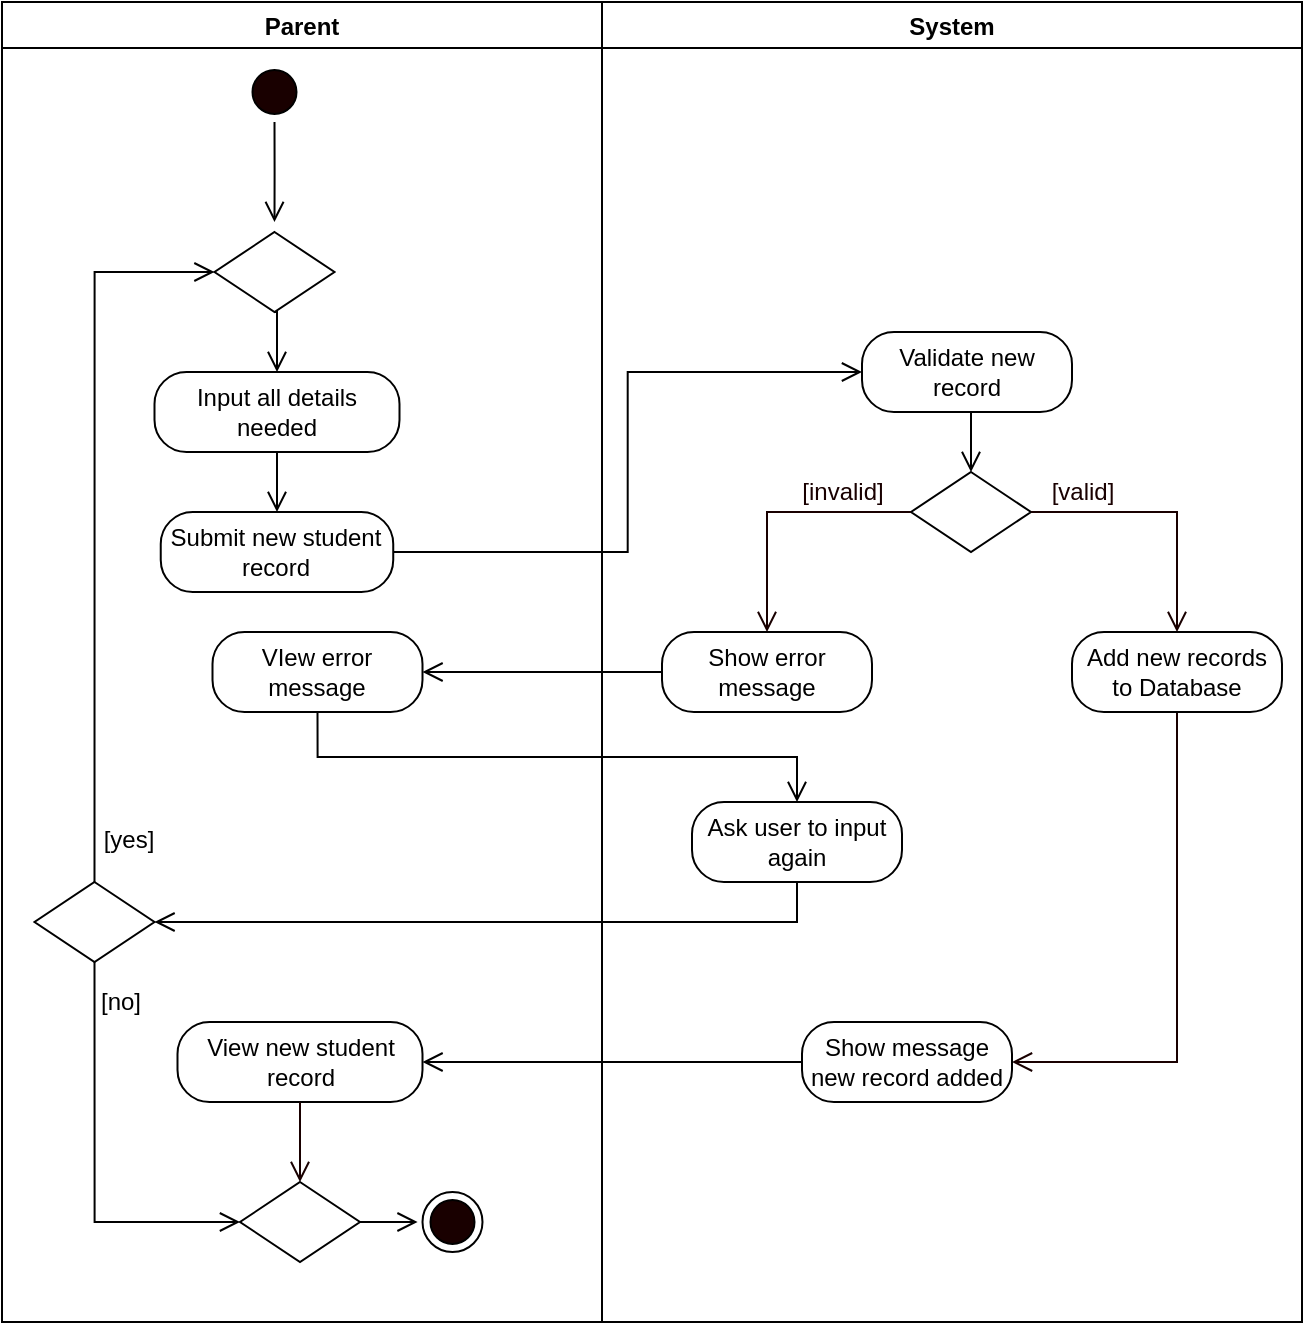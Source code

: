 <mxfile version="14.6.13" type="device" pages="10"><diagram id="zk9nEPhnH81QHomrVlvs" name="Create Student Profile "><mxGraphModel dx="1024" dy="592" grid="1" gridSize="10" guides="1" tooltips="1" connect="1" arrows="1" fold="1" page="1" pageScale="1" pageWidth="850" pageHeight="1100" math="0" shadow="0"><root><mxCell id="0"/><mxCell id="1" parent="0"/><mxCell id="USVBhKkSUctFPurJ5AGa-1" value="Parent" style="swimlane;startSize=23;" parent="1" vertex="1"><mxGeometry x="40" y="10" width="300" height="660" as="geometry"/></mxCell><mxCell id="USVBhKkSUctFPurJ5AGa-2" style="edgeStyle=orthogonalEdgeStyle;rounded=0;orthogonalLoop=1;jettySize=auto;html=1;exitX=0.5;exitY=1;exitDx=0;exitDy=0;entryX=0.5;entryY=0;entryDx=0;entryDy=0;endArrow=open;endFill=0;endSize=8;" parent="USVBhKkSUctFPurJ5AGa-1" source="USVBhKkSUctFPurJ5AGa-3" edge="1"><mxGeometry relative="1" as="geometry"><mxPoint x="136.25" y="110" as="targetPoint"/></mxGeometry></mxCell><mxCell id="USVBhKkSUctFPurJ5AGa-3" value="" style="ellipse;html=1;shape=startState;fillColor=#190000;" parent="USVBhKkSUctFPurJ5AGa-1" vertex="1"><mxGeometry x="121.25" y="30" width="30" height="30" as="geometry"/></mxCell><mxCell id="USVBhKkSUctFPurJ5AGa-6" style="edgeStyle=orthogonalEdgeStyle;rounded=0;orthogonalLoop=1;jettySize=auto;html=1;exitX=0.5;exitY=1;exitDx=0;exitDy=0;entryX=0.5;entryY=0;entryDx=0;entryDy=0;endArrow=open;endFill=0;endSize=8;" parent="USVBhKkSUctFPurJ5AGa-1" source="USVBhKkSUctFPurJ5AGa-7" target="USVBhKkSUctFPurJ5AGa-8" edge="1"><mxGeometry relative="1" as="geometry"/></mxCell><mxCell id="USVBhKkSUctFPurJ5AGa-7" value="Input all details needed" style="rounded=1;whiteSpace=wrap;html=1;arcSize=40;" parent="USVBhKkSUctFPurJ5AGa-1" vertex="1"><mxGeometry x="76.25" y="185" width="122.5" height="40" as="geometry"/></mxCell><mxCell id="USVBhKkSUctFPurJ5AGa-8" value="Submit new student record" style="rounded=1;whiteSpace=wrap;html=1;arcSize=40;" parent="USVBhKkSUctFPurJ5AGa-1" vertex="1"><mxGeometry x="79.37" y="255" width="116.25" height="40" as="geometry"/></mxCell><mxCell id="USVBhKkSUctFPurJ5AGa-9" style="edgeStyle=orthogonalEdgeStyle;rounded=0;orthogonalLoop=1;jettySize=auto;html=1;exitX=0.5;exitY=1;exitDx=0;exitDy=0;entryX=0.5;entryY=0;entryDx=0;entryDy=0;endArrow=open;endFill=0;endSize=8;" parent="USVBhKkSUctFPurJ5AGa-1" source="USVBhKkSUctFPurJ5AGa-10" target="USVBhKkSUctFPurJ5AGa-7" edge="1"><mxGeometry relative="1" as="geometry"/></mxCell><mxCell id="USVBhKkSUctFPurJ5AGa-10" value="" style="rhombus;whiteSpace=wrap;html=1;" parent="USVBhKkSUctFPurJ5AGa-1" vertex="1"><mxGeometry x="106.25" y="115" width="60" height="40" as="geometry"/></mxCell><mxCell id="USVBhKkSUctFPurJ5AGa-11" value="View new student record" style="rounded=1;whiteSpace=wrap;html=1;arcSize=40;" parent="USVBhKkSUctFPurJ5AGa-1" vertex="1"><mxGeometry x="87.75" y="510" width="122.5" height="40" as="geometry"/></mxCell><mxCell id="USVBhKkSUctFPurJ5AGa-12" value="" style="ellipse;html=1;shape=endState;fillColor=#190000;" parent="USVBhKkSUctFPurJ5AGa-1" vertex="1"><mxGeometry x="210.25" y="595" width="30" height="30" as="geometry"/></mxCell><mxCell id="USVBhKkSUctFPurJ5AGa-13" style="edgeStyle=orthogonalEdgeStyle;rounded=0;orthogonalLoop=1;jettySize=auto;html=1;exitX=0.5;exitY=1;exitDx=0;exitDy=0;fontColor=#FFFFFF;endArrow=open;endFill=0;endSize=8;strokeColor=#190000;entryX=0.5;entryY=0;entryDx=0;entryDy=0;" parent="USVBhKkSUctFPurJ5AGa-1" source="USVBhKkSUctFPurJ5AGa-11" edge="1"><mxGeometry relative="1" as="geometry"><mxPoint x="149" y="590" as="targetPoint"/></mxGeometry></mxCell><mxCell id="0_f-h5t0nRtSJCa_nDmq-8" value="" style="rhombus;whiteSpace=wrap;html=1;" parent="USVBhKkSUctFPurJ5AGa-1" vertex="1"><mxGeometry x="119" y="590" width="60" height="40" as="geometry"/></mxCell><mxCell id="DTjIxbiBsBPVOZNKD1Pr-1" value="VIew error message" style="rounded=1;whiteSpace=wrap;html=1;arcSize=40;" parent="USVBhKkSUctFPurJ5AGa-1" vertex="1"><mxGeometry x="105.25" y="315" width="105" height="40" as="geometry"/></mxCell><mxCell id="5LLjA0oq_bsDmFhS5rp7-1" style="edgeStyle=orthogonalEdgeStyle;rounded=0;orthogonalLoop=1;jettySize=auto;html=1;exitX=0.5;exitY=1;exitDx=0;exitDy=0;entryX=0;entryY=0.5;entryDx=0;entryDy=0;endArrow=open;endFill=0;endSize=8;" parent="USVBhKkSUctFPurJ5AGa-1" source="0_f-h5t0nRtSJCa_nDmq-1" target="0_f-h5t0nRtSJCa_nDmq-8" edge="1"><mxGeometry relative="1" as="geometry"/></mxCell><mxCell id="0_f-h5t0nRtSJCa_nDmq-1" value="" style="rhombus;whiteSpace=wrap;html=1;" parent="USVBhKkSUctFPurJ5AGa-1" vertex="1"><mxGeometry x="16.25" y="440" width="60" height="40" as="geometry"/></mxCell><mxCell id="ibWg-Vmg2J4a6a-l6Jaj-8" value="[yes]" style="text;html=1;align=center;verticalAlign=middle;resizable=0;points=[];autosize=1;strokeColor=none;" parent="USVBhKkSUctFPurJ5AGa-1" vertex="1"><mxGeometry x="42.75" y="409" width="40" height="20" as="geometry"/></mxCell><mxCell id="ibWg-Vmg2J4a6a-l6Jaj-9" value="[no]" style="text;html=1;align=center;verticalAlign=middle;resizable=0;points=[];autosize=1;strokeColor=none;" parent="USVBhKkSUctFPurJ5AGa-1" vertex="1"><mxGeometry x="39.37" y="490" width="40" height="20" as="geometry"/></mxCell><mxCell id="ibWg-Vmg2J4a6a-l6Jaj-7" style="edgeStyle=orthogonalEdgeStyle;rounded=0;orthogonalLoop=1;jettySize=auto;html=1;exitX=0.5;exitY=0;exitDx=0;exitDy=0;entryX=0;entryY=0.5;entryDx=0;entryDy=0;endArrow=open;endFill=0;endSize=8;" parent="USVBhKkSUctFPurJ5AGa-1" source="0_f-h5t0nRtSJCa_nDmq-1" target="USVBhKkSUctFPurJ5AGa-10" edge="1"><mxGeometry relative="1" as="geometry"/></mxCell><mxCell id="USVBhKkSUctFPurJ5AGa-14" value="System" style="swimlane;" parent="1" vertex="1"><mxGeometry x="340" y="10" width="350" height="660" as="geometry"/></mxCell><mxCell id="USVBhKkSUctFPurJ5AGa-15" value="Validate new record" style="rounded=1;whiteSpace=wrap;html=1;arcSize=40;" parent="USVBhKkSUctFPurJ5AGa-14" vertex="1"><mxGeometry x="130" y="165" width="105" height="40" as="geometry"/></mxCell><mxCell id="USVBhKkSUctFPurJ5AGa-16" value="" style="rhombus;whiteSpace=wrap;html=1;" parent="USVBhKkSUctFPurJ5AGa-14" vertex="1"><mxGeometry x="154.5" y="235" width="60" height="40" as="geometry"/></mxCell><mxCell id="USVBhKkSUctFPurJ5AGa-17" style="edgeStyle=orthogonalEdgeStyle;rounded=0;orthogonalLoop=1;jettySize=auto;html=1;exitX=0.5;exitY=1;exitDx=0;exitDy=0;entryX=0.5;entryY=0;entryDx=0;entryDy=0;endArrow=open;endFill=0;endSize=8;" parent="USVBhKkSUctFPurJ5AGa-14" source="USVBhKkSUctFPurJ5AGa-15" target="USVBhKkSUctFPurJ5AGa-16" edge="1"><mxGeometry relative="1" as="geometry"/></mxCell><mxCell id="USVBhKkSUctFPurJ5AGa-18" value="&lt;font color=&quot;#190000&quot;&gt;[valid]&lt;/font&gt;" style="text;html=1;align=center;verticalAlign=middle;resizable=0;points=[];autosize=1;strokeColor=none;fontColor=#FFFFFF;" parent="USVBhKkSUctFPurJ5AGa-14" vertex="1"><mxGeometry x="214.5" y="235" width="50" height="20" as="geometry"/></mxCell><mxCell id="USVBhKkSUctFPurJ5AGa-19" value="&lt;font color=&quot;#190000&quot;&gt;[invalid]&lt;/font&gt;" style="text;html=1;align=center;verticalAlign=middle;resizable=0;points=[];autosize=1;strokeColor=none;fontColor=#FFFFFF;" parent="USVBhKkSUctFPurJ5AGa-14" vertex="1"><mxGeometry x="90" y="235" width="60" height="20" as="geometry"/></mxCell><mxCell id="USVBhKkSUctFPurJ5AGa-20" value="Show error message" style="rounded=1;whiteSpace=wrap;html=1;arcSize=40;" parent="USVBhKkSUctFPurJ5AGa-14" vertex="1"><mxGeometry x="30" y="315" width="105" height="40" as="geometry"/></mxCell><mxCell id="USVBhKkSUctFPurJ5AGa-21" style="edgeStyle=orthogonalEdgeStyle;rounded=0;orthogonalLoop=1;jettySize=auto;html=1;exitX=0.5;exitY=1;exitDx=0;exitDy=0;entryX=1;entryY=0.5;entryDx=0;entryDy=0;fontColor=#FFFFFF;endArrow=open;endFill=0;endSize=8;strokeColor=#190000;" parent="USVBhKkSUctFPurJ5AGa-14" source="USVBhKkSUctFPurJ5AGa-22" target="USVBhKkSUctFPurJ5AGa-25" edge="1"><mxGeometry relative="1" as="geometry"/></mxCell><mxCell id="USVBhKkSUctFPurJ5AGa-22" value="Add new records to Database" style="rounded=1;whiteSpace=wrap;html=1;arcSize=40;" parent="USVBhKkSUctFPurJ5AGa-14" vertex="1"><mxGeometry x="235" y="315" width="105" height="40" as="geometry"/></mxCell><mxCell id="USVBhKkSUctFPurJ5AGa-23" style="edgeStyle=orthogonalEdgeStyle;rounded=0;orthogonalLoop=1;jettySize=auto;html=1;exitX=0;exitY=0.5;exitDx=0;exitDy=0;fontColor=#FFFFFF;endArrow=open;endFill=0;endSize=8;strokeColor=#190000;entryX=0.5;entryY=0;entryDx=0;entryDy=0;" parent="USVBhKkSUctFPurJ5AGa-14" source="USVBhKkSUctFPurJ5AGa-16" target="USVBhKkSUctFPurJ5AGa-20" edge="1"><mxGeometry relative="1" as="geometry"><mxPoint x="80" y="295" as="targetPoint"/></mxGeometry></mxCell><mxCell id="USVBhKkSUctFPurJ5AGa-24" style="edgeStyle=orthogonalEdgeStyle;rounded=0;orthogonalLoop=1;jettySize=auto;html=1;exitX=1;exitY=0.5;exitDx=0;exitDy=0;fontColor=#FFFFFF;endArrow=open;endFill=0;endSize=8;strokeColor=#190000;entryX=0.5;entryY=0;entryDx=0;entryDy=0;" parent="USVBhKkSUctFPurJ5AGa-14" source="USVBhKkSUctFPurJ5AGa-16" target="USVBhKkSUctFPurJ5AGa-22" edge="1"><mxGeometry relative="1" as="geometry"><mxPoint x="280" y="295" as="targetPoint"/></mxGeometry></mxCell><mxCell id="USVBhKkSUctFPurJ5AGa-25" value="Show message new record added" style="rounded=1;whiteSpace=wrap;html=1;arcSize=40;" parent="USVBhKkSUctFPurJ5AGa-14" vertex="1"><mxGeometry x="100" y="510" width="105" height="40" as="geometry"/></mxCell><mxCell id="ibWg-Vmg2J4a6a-l6Jaj-2" value="Ask user to input again" style="rounded=1;whiteSpace=wrap;html=1;arcSize=40;" parent="USVBhKkSUctFPurJ5AGa-14" vertex="1"><mxGeometry x="45" y="400" width="105" height="40" as="geometry"/></mxCell><mxCell id="USVBhKkSUctFPurJ5AGa-32" style="edgeStyle=orthogonalEdgeStyle;rounded=0;orthogonalLoop=1;jettySize=auto;html=1;exitX=1;exitY=0.5;exitDx=0;exitDy=0;entryX=0;entryY=0.5;entryDx=0;entryDy=0;endArrow=open;endFill=0;endSize=8;" parent="1" source="USVBhKkSUctFPurJ5AGa-8" target="USVBhKkSUctFPurJ5AGa-15" edge="1"><mxGeometry relative="1" as="geometry"/></mxCell><mxCell id="0_f-h5t0nRtSJCa_nDmq-10" style="edgeStyle=orthogonalEdgeStyle;rounded=0;orthogonalLoop=1;jettySize=auto;html=1;exitX=1;exitY=0.5;exitDx=0;exitDy=0;endArrow=open;endFill=0;endSize=8;" parent="1" source="0_f-h5t0nRtSJCa_nDmq-8" edge="1"><mxGeometry relative="1" as="geometry"><mxPoint x="247.75" y="620.095" as="targetPoint"/></mxGeometry></mxCell><mxCell id="DTjIxbiBsBPVOZNKD1Pr-4" style="edgeStyle=orthogonalEdgeStyle;rounded=0;orthogonalLoop=1;jettySize=auto;html=1;exitX=0;exitY=0.5;exitDx=0;exitDy=0;endArrow=open;endFill=0;endSize=8;entryX=1;entryY=0.5;entryDx=0;entryDy=0;" parent="1" source="USVBhKkSUctFPurJ5AGa-20" target="DTjIxbiBsBPVOZNKD1Pr-1" edge="1"><mxGeometry relative="1" as="geometry"><mxPoint x="244" y="320" as="targetPoint"/></mxGeometry></mxCell><mxCell id="DTjIxbiBsBPVOZNKD1Pr-7" style="edgeStyle=orthogonalEdgeStyle;rounded=0;orthogonalLoop=1;jettySize=auto;html=1;exitX=0;exitY=0.5;exitDx=0;exitDy=0;endArrow=open;endFill=0;endSize=8;" parent="1" source="USVBhKkSUctFPurJ5AGa-25" target="USVBhKkSUctFPurJ5AGa-11" edge="1"><mxGeometry relative="1" as="geometry"/></mxCell><mxCell id="ibWg-Vmg2J4a6a-l6Jaj-3" style="edgeStyle=orthogonalEdgeStyle;rounded=0;orthogonalLoop=1;jettySize=auto;html=1;exitX=0.5;exitY=1;exitDx=0;exitDy=0;endArrow=open;endFill=0;endSize=8;entryX=1;entryY=0.5;entryDx=0;entryDy=0;" parent="1" source="ibWg-Vmg2J4a6a-l6Jaj-2" target="0_f-h5t0nRtSJCa_nDmq-1" edge="1"><mxGeometry relative="1" as="geometry"><mxPoint x="478" y="455" as="targetPoint"/></mxGeometry></mxCell><mxCell id="5LLjA0oq_bsDmFhS5rp7-2" style="edgeStyle=orthogonalEdgeStyle;rounded=0;orthogonalLoop=1;jettySize=auto;html=1;exitX=0.5;exitY=1;exitDx=0;exitDy=0;endArrow=open;endFill=0;endSize=8;" parent="1" source="DTjIxbiBsBPVOZNKD1Pr-1" target="ibWg-Vmg2J4a6a-l6Jaj-2" edge="1"><mxGeometry relative="1" as="geometry"/></mxCell></root></mxGraphModel></diagram><diagram id="n9s89WkSo2q3hKrNZ8oL" name="Modify Student Profile"><mxGraphModel dx="1024" dy="592" grid="1" gridSize="10" guides="1" tooltips="1" connect="1" arrows="1" fold="1" page="1" pageScale="1" pageWidth="850" pageHeight="1100" math="0" shadow="0"><root><mxCell id="cjMwbqanJNs3DB5WI-55-0"/><mxCell id="cjMwbqanJNs3DB5WI-55-1" parent="cjMwbqanJNs3DB5WI-55-0"/><mxCell id="GO2CmR3FlK-960CNZnJA-0" value="Parent" style="swimlane;startSize=23;" parent="cjMwbqanJNs3DB5WI-55-1" vertex="1"><mxGeometry x="40" y="10" width="300" height="690" as="geometry"/></mxCell><mxCell id="bK_wkTHWmX31GMovUdaZ-0" value="View error message" style="rounded=1;whiteSpace=wrap;html=1;arcSize=40;" parent="GO2CmR3FlK-960CNZnJA-0" vertex="1"><mxGeometry x="125.01" y="330" width="105" height="40" as="geometry"/></mxCell><mxCell id="GO2CmR3FlK-960CNZnJA-6" value="Submit updated information" style="rounded=1;whiteSpace=wrap;html=1;arcSize=40;" parent="GO2CmR3FlK-960CNZnJA-0" vertex="1"><mxGeometry x="119.38" y="270" width="116.25" height="40" as="geometry"/></mxCell><mxCell id="GO2CmR3FlK-960CNZnJA-5" value="Modify selected information" style="rounded=1;whiteSpace=wrap;html=1;arcSize=40;" parent="GO2CmR3FlK-960CNZnJA-0" vertex="1"><mxGeometry x="115.0" y="200" width="122.5" height="40" as="geometry"/></mxCell><mxCell id="GO2CmR3FlK-960CNZnJA-7" style="edgeStyle=orthogonalEdgeStyle;rounded=0;orthogonalLoop=1;jettySize=auto;html=1;exitX=0.5;exitY=1;exitDx=0;exitDy=0;entryX=0.5;entryY=0;entryDx=0;entryDy=0;endArrow=open;endFill=0;endSize=8;" parent="GO2CmR3FlK-960CNZnJA-0" source="GO2CmR3FlK-960CNZnJA-8" target="GO2CmR3FlK-960CNZnJA-5" edge="1"><mxGeometry relative="1" as="geometry"/></mxCell><mxCell id="GO2CmR3FlK-960CNZnJA-8" value="" style="rhombus;whiteSpace=wrap;html=1;" parent="GO2CmR3FlK-960CNZnJA-0" vertex="1"><mxGeometry x="146.25" y="130" width="60" height="40" as="geometry"/></mxCell><mxCell id="GO2CmR3FlK-960CNZnJA-4" style="edgeStyle=orthogonalEdgeStyle;rounded=0;orthogonalLoop=1;jettySize=auto;html=1;exitX=0.5;exitY=1;exitDx=0;exitDy=0;entryX=0.5;entryY=0;entryDx=0;entryDy=0;endArrow=open;endFill=0;endSize=8;" parent="GO2CmR3FlK-960CNZnJA-0" source="GO2CmR3FlK-960CNZnJA-5" target="GO2CmR3FlK-960CNZnJA-6" edge="1"><mxGeometry relative="1" as="geometry"/></mxCell><mxCell id="IKw56Akc8mpqwg8puZZx-1" style="edgeStyle=orthogonalEdgeStyle;rounded=0;orthogonalLoop=1;jettySize=auto;html=1;exitX=0.5;exitY=1;exitDx=0;exitDy=0;entryX=0.5;entryY=0;entryDx=0;entryDy=0;endArrow=open;endFill=0;endSize=8;" parent="GO2CmR3FlK-960CNZnJA-0" source="Zh4IcyaTmMGmsQPlGPWX-6" target="GO2CmR3FlK-960CNZnJA-10" edge="1"><mxGeometry relative="1" as="geometry"/></mxCell><mxCell id="Zh4IcyaTmMGmsQPlGPWX-6" value="" style="rhombus;whiteSpace=wrap;html=1;" parent="GO2CmR3FlK-960CNZnJA-0" vertex="1"><mxGeometry x="25.0" y="555" width="60" height="40" as="geometry"/></mxCell><mxCell id="GO2CmR3FlK-960CNZnJA-10" value="" style="ellipse;html=1;shape=endState;fillColor=#190000;" parent="GO2CmR3FlK-960CNZnJA-0" vertex="1"><mxGeometry x="40.0" y="635" width="30" height="30" as="geometry"/></mxCell><mxCell id="GO2CmR3FlK-960CNZnJA-9" value="View updated student information" style="rounded=1;whiteSpace=wrap;html=1;arcSize=40;" parent="GO2CmR3FlK-960CNZnJA-0" vertex="1"><mxGeometry x="146.25" y="555" width="122.5" height="40" as="geometry"/></mxCell><mxCell id="GO2CmR3FlK-960CNZnJA-11" style="edgeStyle=orthogonalEdgeStyle;rounded=0;orthogonalLoop=1;jettySize=auto;html=1;exitX=0;exitY=0.5;exitDx=0;exitDy=0;fontColor=#FFFFFF;endArrow=open;endFill=0;endSize=8;strokeColor=#190000;entryX=1;entryY=0.5;entryDx=0;entryDy=0;" parent="GO2CmR3FlK-960CNZnJA-0" source="GO2CmR3FlK-960CNZnJA-9" target="Zh4IcyaTmMGmsQPlGPWX-6" edge="1"><mxGeometry relative="1" as="geometry"><mxPoint x="175.75" y="570" as="targetPoint"/></mxGeometry></mxCell><mxCell id="jSBEmGEqxGN6ot_zU2Rv-2" value="" style="ellipse;html=1;shape=startState;fillColor=#190000;" parent="GO2CmR3FlK-960CNZnJA-0" vertex="1"><mxGeometry x="161.25" y="60" width="30" height="30" as="geometry"/></mxCell><mxCell id="jSBEmGEqxGN6ot_zU2Rv-1" style="edgeStyle=orthogonalEdgeStyle;rounded=0;orthogonalLoop=1;jettySize=auto;html=1;exitX=0.5;exitY=1;exitDx=0;exitDy=0;entryX=0.5;entryY=0;entryDx=0;entryDy=0;endArrow=open;endFill=0;endSize=8;" parent="GO2CmR3FlK-960CNZnJA-0" source="jSBEmGEqxGN6ot_zU2Rv-2" target="GO2CmR3FlK-960CNZnJA-8" edge="1"><mxGeometry relative="1" as="geometry"><mxPoint x="153.065" y="115" as="targetPoint"/></mxGeometry></mxCell><mxCell id="Zh4IcyaTmMGmsQPlGPWX-0" value="" style="rhombus;whiteSpace=wrap;html=1;" parent="GO2CmR3FlK-960CNZnJA-0" vertex="1"><mxGeometry x="145.0" y="470" width="60" height="40" as="geometry"/></mxCell><mxCell id="RZ_OO6fjElILJ9unezXf-0" value="[yes]" style="text;html=1;align=center;verticalAlign=middle;resizable=0;points=[];autosize=1;strokeColor=none;" parent="GO2CmR3FlK-960CNZnJA-0" vertex="1"><mxGeometry x="105.0" y="470" width="40" height="20" as="geometry"/></mxCell><mxCell id="RZ_OO6fjElILJ9unezXf-1" value="[no]" style="text;html=1;align=center;verticalAlign=middle;resizable=0;points=[];autosize=1;strokeColor=none;" parent="GO2CmR3FlK-960CNZnJA-0" vertex="1"><mxGeometry x="105.0" y="510" width="40" height="20" as="geometry"/></mxCell><mxCell id="Ao27dH_M5laCva-YXPS6-4" style="edgeStyle=orthogonalEdgeStyle;rounded=0;orthogonalLoop=1;jettySize=auto;html=1;exitX=0.5;exitY=1;exitDx=0;exitDy=0;entryX=0.5;entryY=0;entryDx=0;entryDy=0;endArrow=open;endFill=0;endSize=8;" parent="GO2CmR3FlK-960CNZnJA-0" source="Zh4IcyaTmMGmsQPlGPWX-0" target="Zh4IcyaTmMGmsQPlGPWX-6" edge="1"><mxGeometry relative="1" as="geometry"/></mxCell><mxCell id="Ao27dH_M5laCva-YXPS6-5" style="edgeStyle=orthogonalEdgeStyle;rounded=0;orthogonalLoop=1;jettySize=auto;html=1;exitX=0;exitY=0.5;exitDx=0;exitDy=0;entryX=0;entryY=0.5;entryDx=0;entryDy=0;endArrow=open;endFill=0;endSize=8;" parent="GO2CmR3FlK-960CNZnJA-0" source="Zh4IcyaTmMGmsQPlGPWX-0" target="GO2CmR3FlK-960CNZnJA-8" edge="1"><mxGeometry relative="1" as="geometry"><Array as="points"><mxPoint x="60" y="490"/><mxPoint x="60" y="150"/></Array></mxGeometry></mxCell><mxCell id="GO2CmR3FlK-960CNZnJA-14" value="System" style="swimlane;" parent="cjMwbqanJNs3DB5WI-55-1" vertex="1"><mxGeometry x="340" y="10" width="360" height="690" as="geometry"/></mxCell><mxCell id="GO2CmR3FlK-960CNZnJA-15" value="Validate updated information" style="rounded=1;whiteSpace=wrap;html=1;arcSize=40;" parent="GO2CmR3FlK-960CNZnJA-14" vertex="1"><mxGeometry x="125.0" y="180" width="105" height="40" as="geometry"/></mxCell><mxCell id="GO2CmR3FlK-960CNZnJA-16" value="" style="rhombus;whiteSpace=wrap;html=1;" parent="GO2CmR3FlK-960CNZnJA-14" vertex="1"><mxGeometry x="149.5" y="250" width="60" height="40" as="geometry"/></mxCell><mxCell id="GO2CmR3FlK-960CNZnJA-17" style="edgeStyle=orthogonalEdgeStyle;rounded=0;orthogonalLoop=1;jettySize=auto;html=1;exitX=0.5;exitY=1;exitDx=0;exitDy=0;entryX=0.5;entryY=0;entryDx=0;entryDy=0;endArrow=open;endFill=0;endSize=8;" parent="GO2CmR3FlK-960CNZnJA-14" source="GO2CmR3FlK-960CNZnJA-15" target="GO2CmR3FlK-960CNZnJA-16" edge="1"><mxGeometry relative="1" as="geometry"/></mxCell><mxCell id="GO2CmR3FlK-960CNZnJA-18" value="&lt;font color=&quot;#190000&quot;&gt;[valid]&lt;/font&gt;" style="text;html=1;align=center;verticalAlign=middle;resizable=0;points=[];autosize=1;strokeColor=none;fontColor=#FFFFFF;" parent="GO2CmR3FlK-960CNZnJA-14" vertex="1"><mxGeometry x="209.5" y="250" width="50" height="20" as="geometry"/></mxCell><mxCell id="GO2CmR3FlK-960CNZnJA-19" value="&lt;font color=&quot;#190000&quot;&gt;[invalid]&lt;/font&gt;" style="text;html=1;align=center;verticalAlign=middle;resizable=0;points=[];autosize=1;strokeColor=none;fontColor=#FFFFFF;" parent="GO2CmR3FlK-960CNZnJA-14" vertex="1"><mxGeometry x="85.0" y="250" width="60" height="20" as="geometry"/></mxCell><mxCell id="GO2CmR3FlK-960CNZnJA-20" value="Show error message" style="rounded=1;whiteSpace=wrap;html=1;arcSize=40;" parent="GO2CmR3FlK-960CNZnJA-14" vertex="1"><mxGeometry x="25.0" y="330" width="105" height="40" as="geometry"/></mxCell><mxCell id="GO2CmR3FlK-960CNZnJA-22" value="Update records in database" style="rounded=1;whiteSpace=wrap;html=1;arcSize=40;" parent="GO2CmR3FlK-960CNZnJA-14" vertex="1"><mxGeometry x="230.0" y="330" width="105" height="40" as="geometry"/></mxCell><mxCell id="GO2CmR3FlK-960CNZnJA-23" style="edgeStyle=orthogonalEdgeStyle;rounded=0;orthogonalLoop=1;jettySize=auto;html=1;exitX=0;exitY=0.5;exitDx=0;exitDy=0;fontColor=#FFFFFF;endArrow=open;endFill=0;endSize=8;strokeColor=#190000;entryX=0.5;entryY=0;entryDx=0;entryDy=0;" parent="GO2CmR3FlK-960CNZnJA-14" source="GO2CmR3FlK-960CNZnJA-16" target="GO2CmR3FlK-960CNZnJA-20" edge="1"><mxGeometry relative="1" as="geometry"><mxPoint x="75.0" y="310" as="targetPoint"/></mxGeometry></mxCell><mxCell id="GO2CmR3FlK-960CNZnJA-24" style="edgeStyle=orthogonalEdgeStyle;rounded=0;orthogonalLoop=1;jettySize=auto;html=1;exitX=1;exitY=0.5;exitDx=0;exitDy=0;fontColor=#FFFFFF;endArrow=open;endFill=0;endSize=8;strokeColor=#190000;entryX=0.5;entryY=0;entryDx=0;entryDy=0;" parent="GO2CmR3FlK-960CNZnJA-14" source="GO2CmR3FlK-960CNZnJA-16" target="GO2CmR3FlK-960CNZnJA-22" edge="1"><mxGeometry relative="1" as="geometry"><mxPoint x="275.0" y="310" as="targetPoint"/></mxGeometry></mxCell><mxCell id="GO2CmR3FlK-960CNZnJA-25" value="Show message of successful modifying" style="rounded=1;whiteSpace=wrap;html=1;arcSize=40;" parent="GO2CmR3FlK-960CNZnJA-14" vertex="1"><mxGeometry x="100.0" y="550" width="115" height="50" as="geometry"/></mxCell><mxCell id="GO2CmR3FlK-960CNZnJA-21" style="edgeStyle=orthogonalEdgeStyle;rounded=0;orthogonalLoop=1;jettySize=auto;html=1;exitX=0.5;exitY=1;exitDx=0;exitDy=0;entryX=1;entryY=0.5;entryDx=0;entryDy=0;fontColor=#FFFFFF;endArrow=open;endFill=0;endSize=8;strokeColor=#190000;" parent="GO2CmR3FlK-960CNZnJA-14" source="GO2CmR3FlK-960CNZnJA-22" target="GO2CmR3FlK-960CNZnJA-25" edge="1"><mxGeometry relative="1" as="geometry"/></mxCell><mxCell id="Ao27dH_M5laCva-YXPS6-0" value="Ask user to modify again" style="rounded=1;whiteSpace=wrap;html=1;arcSize=40;" parent="GO2CmR3FlK-960CNZnJA-14" vertex="1"><mxGeometry x="62.5" y="410" width="105" height="40" as="geometry"/></mxCell><mxCell id="bK_wkTHWmX31GMovUdaZ-1" style="edgeStyle=orthogonalEdgeStyle;rounded=0;orthogonalLoop=1;jettySize=auto;html=1;exitX=0;exitY=0.5;exitDx=0;exitDy=0;entryX=1;entryY=0.5;entryDx=0;entryDy=0;endArrow=open;endFill=0;endSize=8;" parent="cjMwbqanJNs3DB5WI-55-1" source="GO2CmR3FlK-960CNZnJA-20" target="bK_wkTHWmX31GMovUdaZ-0" edge="1"><mxGeometry relative="1" as="geometry"/></mxCell><mxCell id="GO2CmR3FlK-960CNZnJA-29" style="edgeStyle=orthogonalEdgeStyle;rounded=0;orthogonalLoop=1;jettySize=auto;html=1;exitX=1;exitY=0.5;exitDx=0;exitDy=0;entryX=0;entryY=0.5;entryDx=0;entryDy=0;endArrow=open;endFill=0;endSize=8;" parent="cjMwbqanJNs3DB5WI-55-1" source="GO2CmR3FlK-960CNZnJA-6" target="GO2CmR3FlK-960CNZnJA-15" edge="1"><mxGeometry relative="1" as="geometry"><Array as="points"><mxPoint x="320" y="300"/><mxPoint x="320" y="210"/></Array></mxGeometry></mxCell><mxCell id="GO2CmR3FlK-960CNZnJA-31" style="edgeStyle=orthogonalEdgeStyle;rounded=0;orthogonalLoop=1;jettySize=auto;html=1;exitX=0;exitY=0.5;exitDx=0;exitDy=0;endArrow=open;endFill=0;endSize=8;entryX=1;entryY=0.5;entryDx=0;entryDy=0;" parent="cjMwbqanJNs3DB5WI-55-1" source="GO2CmR3FlK-960CNZnJA-25" target="GO2CmR3FlK-960CNZnJA-9" edge="1"><mxGeometry relative="1" as="geometry"><mxPoint x="300.0" y="500" as="targetPoint"/></mxGeometry></mxCell><mxCell id="Ao27dH_M5laCva-YXPS6-3" style="edgeStyle=orthogonalEdgeStyle;rounded=0;orthogonalLoop=1;jettySize=auto;html=1;exitX=0;exitY=0.5;exitDx=0;exitDy=0;entryX=0.5;entryY=0;entryDx=0;entryDy=0;endArrow=open;endFill=0;endSize=8;" parent="cjMwbqanJNs3DB5WI-55-1" source="Ao27dH_M5laCva-YXPS6-0" target="Zh4IcyaTmMGmsQPlGPWX-0" edge="1"><mxGeometry relative="1" as="geometry"/></mxCell><mxCell id="Ao27dH_M5laCva-YXPS6-2" style="edgeStyle=orthogonalEdgeStyle;rounded=0;orthogonalLoop=1;jettySize=auto;html=1;exitX=0.5;exitY=1;exitDx=0;exitDy=0;endArrow=open;endFill=0;endSize=8;entryX=0.5;entryY=0;entryDx=0;entryDy=0;" parent="cjMwbqanJNs3DB5WI-55-1" source="bK_wkTHWmX31GMovUdaZ-0" target="Ao27dH_M5laCva-YXPS6-0" edge="1"><mxGeometry relative="1" as="geometry"/></mxCell></root></mxGraphModel></diagram><diagram id="8KeVdoAAIIfAntVT_hVG" name="ResetPassword"><mxGraphModel dx="1205" dy="696" grid="1" gridSize="10" guides="1" tooltips="1" connect="1" arrows="1" fold="1" page="1" pageScale="1" pageWidth="850" pageHeight="1100" math="0" shadow="0"><root><mxCell id="rPOCZbVvyAolXIEEcs_V-0"/><mxCell id="rPOCZbVvyAolXIEEcs_V-1" parent="rPOCZbVvyAolXIEEcs_V-0"/><mxCell id="hvnI_WJmjJ6BdcuPyPCw-0" value="Parent" style="swimlane;startSize=23;" parent="rPOCZbVvyAolXIEEcs_V-1" vertex="1"><mxGeometry x="40" y="10" width="330" height="1200" as="geometry"/></mxCell><mxCell id="hvnI_WJmjJ6BdcuPyPCw-1" style="edgeStyle=orthogonalEdgeStyle;rounded=0;orthogonalLoop=1;jettySize=auto;html=1;exitX=0.5;exitY=1;exitDx=0;exitDy=0;entryX=0.5;entryY=0;entryDx=0;entryDy=0;endArrow=open;endFill=0;endSize=8;" parent="hvnI_WJmjJ6BdcuPyPCw-0" source="hvnI_WJmjJ6BdcuPyPCw-2" target="hvnI_WJmjJ6BdcuPyPCw-8" edge="1"><mxGeometry relative="1" as="geometry"><mxPoint x="169.44" y="110" as="targetPoint"/></mxGeometry></mxCell><mxCell id="hvnI_WJmjJ6BdcuPyPCw-2" value="" style="ellipse;html=1;shape=startState;fillColor=#190000;" parent="hvnI_WJmjJ6BdcuPyPCw-0" vertex="1"><mxGeometry x="154.44" y="30" width="30" height="30" as="geometry"/></mxCell><mxCell id="hvnI_WJmjJ6BdcuPyPCw-4" style="edgeStyle=orthogonalEdgeStyle;rounded=0;orthogonalLoop=1;jettySize=auto;html=1;exitX=0.5;exitY=1;exitDx=0;exitDy=0;entryX=0.5;entryY=0;entryDx=0;entryDy=0;endArrow=open;endFill=0;endSize=8;" parent="hvnI_WJmjJ6BdcuPyPCw-0" source="hvnI_WJmjJ6BdcuPyPCw-5" target="hvnI_WJmjJ6BdcuPyPCw-6" edge="1"><mxGeometry relative="1" as="geometry"/></mxCell><mxCell id="hvnI_WJmjJ6BdcuPyPCw-5" value="Input the email address used in registration" style="rounded=1;whiteSpace=wrap;html=1;arcSize=40;" parent="hvnI_WJmjJ6BdcuPyPCw-0" vertex="1"><mxGeometry x="103.19" y="170" width="130.56" height="40" as="geometry"/></mxCell><mxCell id="hvnI_WJmjJ6BdcuPyPCw-6" value="Submit details" style="rounded=1;whiteSpace=wrap;html=1;arcSize=40;" parent="hvnI_WJmjJ6BdcuPyPCw-0" vertex="1"><mxGeometry x="112.56" y="240" width="116.25" height="40" as="geometry"/></mxCell><mxCell id="hvnI_WJmjJ6BdcuPyPCw-7" style="edgeStyle=orthogonalEdgeStyle;rounded=0;orthogonalLoop=1;jettySize=auto;html=1;exitX=0.5;exitY=1;exitDx=0;exitDy=0;entryX=0.5;entryY=0;entryDx=0;entryDy=0;endArrow=open;endFill=0;endSize=8;" parent="hvnI_WJmjJ6BdcuPyPCw-0" source="hvnI_WJmjJ6BdcuPyPCw-8" target="hvnI_WJmjJ6BdcuPyPCw-5" edge="1"><mxGeometry relative="1" as="geometry"/></mxCell><mxCell id="hvnI_WJmjJ6BdcuPyPCw-8" value="" style="rhombus;whiteSpace=wrap;html=1;" parent="hvnI_WJmjJ6BdcuPyPCw-0" vertex="1"><mxGeometry x="139.44" y="100" width="60" height="40" as="geometry"/></mxCell><mxCell id="hvnI_WJmjJ6BdcuPyPCw-23" value="Open link in the email message" style="rounded=1;whiteSpace=wrap;html=1;arcSize=40;" parent="hvnI_WJmjJ6BdcuPyPCw-0" vertex="1"><mxGeometry x="126.32" y="460" width="115" height="40" as="geometry"/></mxCell><mxCell id="tBLBkErlAIAcx2m3qQB8-2" style="edgeStyle=orthogonalEdgeStyle;rounded=0;orthogonalLoop=1;jettySize=auto;html=1;exitX=0.5;exitY=1;exitDx=0;exitDy=0;entryX=0.5;entryY=0;entryDx=0;entryDy=0;endArrow=open;endFill=0;endSize=8;" parent="hvnI_WJmjJ6BdcuPyPCw-0" source="hvnI_WJmjJ6BdcuPyPCw-33" target="tBLBkErlAIAcx2m3qQB8-0" edge="1"><mxGeometry relative="1" as="geometry"/></mxCell><mxCell id="hvnI_WJmjJ6BdcuPyPCw-33" value="Input new password" style="rounded=1;whiteSpace=wrap;html=1;arcSize=40;" parent="hvnI_WJmjJ6BdcuPyPCw-0" vertex="1"><mxGeometry x="123.19" y="620" width="115" height="40" as="geometry"/></mxCell><mxCell id="hvnI_WJmjJ6BdcuPyPCw-34" value="Submit new password" style="rounded=1;whiteSpace=wrap;html=1;arcSize=40;" parent="hvnI_WJmjJ6BdcuPyPCw-0" vertex="1"><mxGeometry x="123.19" y="780" width="116.25" height="40" as="geometry"/></mxCell><mxCell id="634WEQnN5g8VNwgBxhx9-13" style="edgeStyle=orthogonalEdgeStyle;rounded=0;orthogonalLoop=1;jettySize=auto;html=1;exitX=0.5;exitY=1;exitDx=0;exitDy=0;endArrow=open;endFill=0;endSize=8;" parent="hvnI_WJmjJ6BdcuPyPCw-0" source="634WEQnN5g8VNwgBxhx9-12" target="hvnI_WJmjJ6BdcuPyPCw-33" edge="1"><mxGeometry relative="1" as="geometry"/></mxCell><mxCell id="634WEQnN5g8VNwgBxhx9-12" value="" style="rhombus;whiteSpace=wrap;html=1;" parent="hvnI_WJmjJ6BdcuPyPCw-0" vertex="1"><mxGeometry x="150.69" y="550" width="60" height="40" as="geometry"/></mxCell><mxCell id="pfMHOvNXwKR51byPit34-0" value="View error message" style="rounded=1;whiteSpace=wrap;html=1;arcSize=40;" parent="hvnI_WJmjJ6BdcuPyPCw-0" vertex="1"><mxGeometry x="137.63" y="300" width="105" height="40" as="geometry"/></mxCell><mxCell id="pfMHOvNXwKR51byPit34-3" value="View error message" style="rounded=1;whiteSpace=wrap;html=1;arcSize=40;" parent="hvnI_WJmjJ6BdcuPyPCw-0" vertex="1"><mxGeometry x="137.63" y="840" width="105" height="40" as="geometry"/></mxCell><mxCell id="pfMHOvNXwKR51byPit34-13" style="edgeStyle=orthogonalEdgeStyle;rounded=0;orthogonalLoop=1;jettySize=auto;html=1;exitX=0;exitY=0.5;exitDx=0;exitDy=0;entryX=1;entryY=0.5;entryDx=0;entryDy=0;endArrow=open;endFill=0;endSize=8;" parent="hvnI_WJmjJ6BdcuPyPCw-0" source="pfMHOvNXwKR51byPit34-10" target="pfMHOvNXwKR51byPit34-12" edge="1"><mxGeometry relative="1" as="geometry"/></mxCell><mxCell id="pfMHOvNXwKR51byPit34-10" value="View message" style="rounded=1;whiteSpace=wrap;html=1;arcSize=40;" parent="hvnI_WJmjJ6BdcuPyPCw-0" vertex="1"><mxGeometry x="185.63" y="1070" width="105" height="40" as="geometry"/></mxCell><mxCell id="pfMHOvNXwKR51byPit34-16" style="edgeStyle=orthogonalEdgeStyle;rounded=0;orthogonalLoop=1;jettySize=auto;html=1;exitX=0.5;exitY=1;exitDx=0;exitDy=0;endArrow=open;endFill=0;endSize=8;entryX=0.5;entryY=0;entryDx=0;entryDy=0;" parent="hvnI_WJmjJ6BdcuPyPCw-0" source="pfMHOvNXwKR51byPit34-12" target="pfMHOvNXwKR51byPit34-14" edge="1"><mxGeometry relative="1" as="geometry"><mxPoint x="116.38" y="1130" as="targetPoint"/></mxGeometry></mxCell><mxCell id="pfMHOvNXwKR51byPit34-12" value="" style="rhombus;whiteSpace=wrap;html=1;" parent="hvnI_WJmjJ6BdcuPyPCw-0" vertex="1"><mxGeometry x="63.19" y="1070" width="60" height="40" as="geometry"/></mxCell><mxCell id="pfMHOvNXwKR51byPit34-14" value="" style="ellipse;html=1;shape=endState;fillColor=#190000;" parent="hvnI_WJmjJ6BdcuPyPCw-0" vertex="1"><mxGeometry x="78.19" y="1140" width="30" height="30" as="geometry"/></mxCell><mxCell id="tBLBkErlAIAcx2m3qQB8-1" style="edgeStyle=orthogonalEdgeStyle;rounded=0;orthogonalLoop=1;jettySize=auto;html=1;exitX=0.5;exitY=1;exitDx=0;exitDy=0;entryX=0.5;entryY=0;entryDx=0;entryDy=0;endArrow=open;endFill=0;endSize=8;" parent="hvnI_WJmjJ6BdcuPyPCw-0" source="tBLBkErlAIAcx2m3qQB8-0" target="hvnI_WJmjJ6BdcuPyPCw-34" edge="1"><mxGeometry relative="1" as="geometry"/></mxCell><mxCell id="tBLBkErlAIAcx2m3qQB8-0" value="Re-enter new password" style="rounded=1;whiteSpace=wrap;html=1;arcSize=40;" parent="hvnI_WJmjJ6BdcuPyPCw-0" vertex="1"><mxGeometry x="123.19" y="700" width="115" height="40" as="geometry"/></mxCell><mxCell id="UFB63RbCdEMShemAOPES-0" value="" style="rhombus;whiteSpace=wrap;html=1;" parent="hvnI_WJmjJ6BdcuPyPCw-0" vertex="1"><mxGeometry x="3.19" y="420" width="60" height="40" as="geometry"/></mxCell><mxCell id="U_3mAji_3a0tq5xe5jal-1" style="edgeStyle=orthogonalEdgeStyle;rounded=0;orthogonalLoop=1;jettySize=auto;html=1;exitX=0.5;exitY=0;exitDx=0;exitDy=0;entryX=0;entryY=0.5;entryDx=0;entryDy=0;endArrow=open;endFill=0;endSize=8;" parent="hvnI_WJmjJ6BdcuPyPCw-0" source="UFB63RbCdEMShemAOPES-0" target="hvnI_WJmjJ6BdcuPyPCw-8" edge="1"><mxGeometry relative="1" as="geometry"/></mxCell><mxCell id="634WEQnN5g8VNwgBxhx9-0" value="[true]" style="text;html=1;align=center;verticalAlign=middle;resizable=0;points=[];autosize=1;strokeColor=none;" parent="hvnI_WJmjJ6BdcuPyPCw-0" vertex="1"><mxGeometry x="50.0" y="390" width="40" height="20" as="geometry"/></mxCell><mxCell id="634WEQnN5g8VNwgBxhx9-1" value="[false]" style="text;html=1;align=center;verticalAlign=middle;resizable=0;points=[];autosize=1;strokeColor=none;" parent="hvnI_WJmjJ6BdcuPyPCw-0" vertex="1"><mxGeometry x="45.0" y="470" width="50" height="20" as="geometry"/></mxCell><mxCell id="U_3mAji_3a0tq5xe5jal-2" style="edgeStyle=orthogonalEdgeStyle;rounded=0;orthogonalLoop=1;jettySize=auto;html=1;exitX=0.5;exitY=1;exitDx=0;exitDy=0;entryX=0;entryY=0.5;entryDx=0;entryDy=0;endArrow=open;endFill=0;endSize=8;" parent="hvnI_WJmjJ6BdcuPyPCw-0" source="UFB63RbCdEMShemAOPES-0" target="pfMHOvNXwKR51byPit34-12" edge="1"><mxGeometry relative="1" as="geometry"><Array as="points"><mxPoint x="33" y="1090"/></Array></mxGeometry></mxCell><mxCell id="3ZyeEVgwEUI30SH1if-n-0" value="" style="rhombus;whiteSpace=wrap;html=1;" parent="hvnI_WJmjJ6BdcuPyPCw-0" vertex="1"><mxGeometry x="63.19" y="970" width="60" height="40" as="geometry"/></mxCell><mxCell id="U_3mAji_3a0tq5xe5jal-7" style="edgeStyle=orthogonalEdgeStyle;rounded=0;orthogonalLoop=1;jettySize=auto;html=1;exitX=0.5;exitY=1;exitDx=0;exitDy=0;endArrow=open;endFill=0;endSize=8;" parent="hvnI_WJmjJ6BdcuPyPCw-0" source="3ZyeEVgwEUI30SH1if-n-0" target="pfMHOvNXwKR51byPit34-12" edge="1"><mxGeometry relative="1" as="geometry"/></mxCell><mxCell id="U_3mAji_3a0tq5xe5jal-6" style="edgeStyle=orthogonalEdgeStyle;rounded=0;orthogonalLoop=1;jettySize=auto;html=1;exitX=0.5;exitY=0;exitDx=0;exitDy=0;entryX=0;entryY=0.5;entryDx=0;entryDy=0;endArrow=open;endFill=0;endSize=8;" parent="hvnI_WJmjJ6BdcuPyPCw-0" source="3ZyeEVgwEUI30SH1if-n-0" target="634WEQnN5g8VNwgBxhx9-12" edge="1"><mxGeometry relative="1" as="geometry"/></mxCell><mxCell id="3ZyeEVgwEUI30SH1if-n-4" value="[false]" style="text;html=1;align=center;verticalAlign=middle;resizable=0;points=[];autosize=1;strokeColor=none;" parent="hvnI_WJmjJ6BdcuPyPCw-0" vertex="1"><mxGeometry x="87.63" y="1010" width="50" height="20" as="geometry"/></mxCell><mxCell id="hvnI_WJmjJ6BdcuPyPCw-12" value="System" style="swimlane;" parent="rPOCZbVvyAolXIEEcs_V-1" vertex="1"><mxGeometry x="370" y="10" width="350" height="1200" as="geometry"/></mxCell><mxCell id="hvnI_WJmjJ6BdcuPyPCw-13" value="Validate email address" style="rounded=1;whiteSpace=wrap;html=1;arcSize=40;" parent="hvnI_WJmjJ6BdcuPyPCw-12" vertex="1"><mxGeometry x="130" y="150" width="105" height="40" as="geometry"/></mxCell><mxCell id="hvnI_WJmjJ6BdcuPyPCw-14" value="" style="rhombus;whiteSpace=wrap;html=1;" parent="hvnI_WJmjJ6BdcuPyPCw-12" vertex="1"><mxGeometry x="154.5" y="220" width="60" height="40" as="geometry"/></mxCell><mxCell id="hvnI_WJmjJ6BdcuPyPCw-15" style="edgeStyle=orthogonalEdgeStyle;rounded=0;orthogonalLoop=1;jettySize=auto;html=1;exitX=0.5;exitY=1;exitDx=0;exitDy=0;entryX=0.5;entryY=0;entryDx=0;entryDy=0;endArrow=open;endFill=0;endSize=8;" parent="hvnI_WJmjJ6BdcuPyPCw-12" source="hvnI_WJmjJ6BdcuPyPCw-13" target="hvnI_WJmjJ6BdcuPyPCw-14" edge="1"><mxGeometry relative="1" as="geometry"/></mxCell><mxCell id="hvnI_WJmjJ6BdcuPyPCw-16" value="&lt;font color=&quot;#190000&quot;&gt;[valid]&lt;/font&gt;" style="text;html=1;align=center;verticalAlign=middle;resizable=0;points=[];autosize=1;strokeColor=none;fontColor=#FFFFFF;" parent="hvnI_WJmjJ6BdcuPyPCw-12" vertex="1"><mxGeometry x="214.5" y="220" width="50" height="20" as="geometry"/></mxCell><mxCell id="hvnI_WJmjJ6BdcuPyPCw-17" value="&lt;font color=&quot;#190000&quot;&gt;[invalid]&lt;/font&gt;" style="text;html=1;align=center;verticalAlign=middle;resizable=0;points=[];autosize=1;strokeColor=none;fontColor=#FFFFFF;" parent="hvnI_WJmjJ6BdcuPyPCw-12" vertex="1"><mxGeometry x="90" y="220" width="60" height="20" as="geometry"/></mxCell><mxCell id="hvnI_WJmjJ6BdcuPyPCw-18" value="Show error message" style="rounded=1;whiteSpace=wrap;html=1;arcSize=40;" parent="hvnI_WJmjJ6BdcuPyPCw-12" vertex="1"><mxGeometry x="30" y="300" width="105" height="40" as="geometry"/></mxCell><mxCell id="hvnI_WJmjJ6BdcuPyPCw-20" value="Send reset password email message" style="rounded=1;whiteSpace=wrap;html=1;arcSize=40;" parent="hvnI_WJmjJ6BdcuPyPCw-12" vertex="1"><mxGeometry x="214.5" y="380" width="120" height="40" as="geometry"/></mxCell><mxCell id="hvnI_WJmjJ6BdcuPyPCw-21" style="edgeStyle=orthogonalEdgeStyle;rounded=0;orthogonalLoop=1;jettySize=auto;html=1;exitX=0;exitY=0.5;exitDx=0;exitDy=0;fontColor=#FFFFFF;endArrow=open;endFill=0;endSize=8;strokeColor=#190000;entryX=0.5;entryY=0;entryDx=0;entryDy=0;" parent="hvnI_WJmjJ6BdcuPyPCw-12" source="hvnI_WJmjJ6BdcuPyPCw-14" target="hvnI_WJmjJ6BdcuPyPCw-18" edge="1"><mxGeometry relative="1" as="geometry"><mxPoint x="80" y="280" as="targetPoint"/></mxGeometry></mxCell><mxCell id="hvnI_WJmjJ6BdcuPyPCw-22" style="edgeStyle=orthogonalEdgeStyle;rounded=0;orthogonalLoop=1;jettySize=auto;html=1;exitX=1;exitY=0.5;exitDx=0;exitDy=0;fontColor=#FFFFFF;endArrow=open;endFill=0;endSize=8;strokeColor=#190000;entryX=0.5;entryY=0;entryDx=0;entryDy=0;" parent="hvnI_WJmjJ6BdcuPyPCw-12" source="hvnI_WJmjJ6BdcuPyPCw-14" target="hvnI_WJmjJ6BdcuPyPCw-20" edge="1"><mxGeometry relative="1" as="geometry"><mxPoint x="280" y="280" as="targetPoint"/></mxGeometry></mxCell><mxCell id="hvnI_WJmjJ6BdcuPyPCw-31" value="Display change password form" style="rounded=1;whiteSpace=wrap;html=1;arcSize=40;" parent="hvnI_WJmjJ6BdcuPyPCw-12" vertex="1"><mxGeometry x="125" y="500" width="115" height="40" as="geometry"/></mxCell><mxCell id="634WEQnN5g8VNwgBxhx9-11" style="edgeStyle=orthogonalEdgeStyle;rounded=0;orthogonalLoop=1;jettySize=auto;html=1;exitX=0.5;exitY=1;exitDx=0;exitDy=0;entryX=0.5;entryY=0;entryDx=0;entryDy=0;endArrow=open;endFill=0;endSize=8;" parent="hvnI_WJmjJ6BdcuPyPCw-12" source="634WEQnN5g8VNwgBxhx9-2" target="634WEQnN5g8VNwgBxhx9-4" edge="1"><mxGeometry relative="1" as="geometry"/></mxCell><mxCell id="634WEQnN5g8VNwgBxhx9-2" value="Validate password" style="rounded=1;whiteSpace=wrap;html=1;arcSize=40;" parent="hvnI_WJmjJ6BdcuPyPCw-12" vertex="1"><mxGeometry x="122.5" y="640" width="105" height="40" as="geometry"/></mxCell><mxCell id="634WEQnN5g8VNwgBxhx9-4" value="" style="rhombus;whiteSpace=wrap;html=1;" parent="hvnI_WJmjJ6BdcuPyPCw-12" vertex="1"><mxGeometry x="145" y="750" width="60" height="40" as="geometry"/></mxCell><mxCell id="634WEQnN5g8VNwgBxhx9-5" value="&lt;font color=&quot;#190000&quot;&gt;[valid]&lt;/font&gt;" style="text;html=1;align=center;verticalAlign=middle;resizable=0;points=[];autosize=1;strokeColor=none;fontColor=#FFFFFF;" parent="hvnI_WJmjJ6BdcuPyPCw-12" vertex="1"><mxGeometry x="205" y="750" width="50" height="20" as="geometry"/></mxCell><mxCell id="634WEQnN5g8VNwgBxhx9-6" value="&lt;font color=&quot;#190000&quot;&gt;[invalid]&lt;/font&gt;" style="text;html=1;align=center;verticalAlign=middle;resizable=0;points=[];autosize=1;strokeColor=none;fontColor=#FFFFFF;" parent="hvnI_WJmjJ6BdcuPyPCw-12" vertex="1"><mxGeometry x="80.5" y="750" width="60" height="20" as="geometry"/></mxCell><mxCell id="634WEQnN5g8VNwgBxhx9-7" value="Show error message" style="rounded=1;whiteSpace=wrap;html=1;arcSize=40;" parent="hvnI_WJmjJ6BdcuPyPCw-12" vertex="1"><mxGeometry x="23" y="800" width="105" height="40" as="geometry"/></mxCell><mxCell id="pfMHOvNXwKR51byPit34-9" style="edgeStyle=orthogonalEdgeStyle;rounded=0;orthogonalLoop=1;jettySize=auto;html=1;exitX=0.5;exitY=1;exitDx=0;exitDy=0;endArrow=open;endFill=0;endSize=8;entryX=0.5;entryY=0;entryDx=0;entryDy=0;" parent="hvnI_WJmjJ6BdcuPyPCw-12" source="634WEQnN5g8VNwgBxhx9-8" target="BLeoD6GtckMkcGSltV2--2" edge="1"><mxGeometry relative="1" as="geometry"><mxPoint x="156" y="990" as="targetPoint"/></mxGeometry></mxCell><mxCell id="634WEQnN5g8VNwgBxhx9-8" value="Update password&amp;nbsp; in database" style="rounded=1;whiteSpace=wrap;html=1;arcSize=40;" parent="hvnI_WJmjJ6BdcuPyPCw-12" vertex="1"><mxGeometry x="228" y="800" width="105" height="40" as="geometry"/></mxCell><mxCell id="634WEQnN5g8VNwgBxhx9-9" style="edgeStyle=orthogonalEdgeStyle;rounded=0;orthogonalLoop=1;jettySize=auto;html=1;exitX=0;exitY=0.5;exitDx=0;exitDy=0;fontColor=#FFFFFF;endArrow=open;endFill=0;endSize=8;strokeColor=#190000;entryX=0.5;entryY=0;entryDx=0;entryDy=0;" parent="hvnI_WJmjJ6BdcuPyPCw-12" source="634WEQnN5g8VNwgBxhx9-4" target="634WEQnN5g8VNwgBxhx9-7" edge="1"><mxGeometry relative="1" as="geometry"><mxPoint x="-269.5" y="800" as="targetPoint"/></mxGeometry></mxCell><mxCell id="634WEQnN5g8VNwgBxhx9-10" style="edgeStyle=orthogonalEdgeStyle;rounded=0;orthogonalLoop=1;jettySize=auto;html=1;exitX=1;exitY=0.5;exitDx=0;exitDy=0;fontColor=#FFFFFF;endArrow=open;endFill=0;endSize=8;strokeColor=#190000;entryX=0.5;entryY=0;entryDx=0;entryDy=0;" parent="hvnI_WJmjJ6BdcuPyPCw-12" source="634WEQnN5g8VNwgBxhx9-4" target="634WEQnN5g8VNwgBxhx9-8" edge="1"><mxGeometry relative="1" as="geometry"><mxPoint x="-69.5" y="800" as="targetPoint"/></mxGeometry></mxCell><mxCell id="pfMHOvNXwKR51byPit34-8" value="Show password changed message" style="rounded=1;whiteSpace=wrap;html=1;arcSize=40;" parent="hvnI_WJmjJ6BdcuPyPCw-12" vertex="1"><mxGeometry x="97.5" y="1070" width="117" height="40" as="geometry"/></mxCell><mxCell id="BLeoD6GtckMkcGSltV2--3" style="edgeStyle=orthogonalEdgeStyle;rounded=0;orthogonalLoop=1;jettySize=auto;html=1;exitX=0.5;exitY=1;exitDx=0;exitDy=0;entryX=1;entryY=0.5;entryDx=0;entryDy=0;endArrow=open;endFill=0;endSize=8;" parent="hvnI_WJmjJ6BdcuPyPCw-12" source="BLeoD6GtckMkcGSltV2--2" target="pfMHOvNXwKR51byPit34-8" edge="1"><mxGeometry relative="1" as="geometry"/></mxCell><mxCell id="BLeoD6GtckMkcGSltV2--2" value="Redirect to login page" style="rounded=1;whiteSpace=wrap;html=1;arcSize=40;" parent="hvnI_WJmjJ6BdcuPyPCw-12" vertex="1"><mxGeometry x="222" y="950" width="117" height="40" as="geometry"/></mxCell><mxCell id="U_3mAji_3a0tq5xe5jal-4" value="ask user to re-enter old and new password again" style="rounded=1;whiteSpace=wrap;html=1;arcSize=40;" parent="hvnI_WJmjJ6BdcuPyPCw-12" vertex="1"><mxGeometry x="55" y="920" width="130" height="50" as="geometry"/></mxCell><mxCell id="oNmF5zM20vouSiBy_lJi-0" value="Ask user to reinput email address" style="rounded=1;whiteSpace=wrap;html=1;arcSize=40;" parent="hvnI_WJmjJ6BdcuPyPCw-12" vertex="1"><mxGeometry x="30" y="380" width="105" height="40" as="geometry"/></mxCell><mxCell id="hvnI_WJmjJ6BdcuPyPCw-27" style="edgeStyle=orthogonalEdgeStyle;rounded=0;orthogonalLoop=1;jettySize=auto;html=1;exitX=1;exitY=0.5;exitDx=0;exitDy=0;entryX=0;entryY=0.5;entryDx=0;entryDy=0;endArrow=open;endFill=0;endSize=8;" parent="rPOCZbVvyAolXIEEcs_V-1" source="hvnI_WJmjJ6BdcuPyPCw-6" target="hvnI_WJmjJ6BdcuPyPCw-13" edge="1"><mxGeometry relative="1" as="geometry"/></mxCell><mxCell id="hvnI_WJmjJ6BdcuPyPCw-19" style="edgeStyle=orthogonalEdgeStyle;rounded=0;orthogonalLoop=1;jettySize=auto;html=1;exitX=0.5;exitY=1;exitDx=0;exitDy=0;entryX=1;entryY=0.5;entryDx=0;entryDy=0;fontColor=#FFFFFF;endArrow=open;endFill=0;endSize=8;strokeColor=#190000;" parent="rPOCZbVvyAolXIEEcs_V-1" source="hvnI_WJmjJ6BdcuPyPCw-20" target="hvnI_WJmjJ6BdcuPyPCw-23" edge="1"><mxGeometry relative="1" as="geometry"/></mxCell><mxCell id="hvnI_WJmjJ6BdcuPyPCw-30" style="edgeStyle=orthogonalEdgeStyle;rounded=0;orthogonalLoop=1;jettySize=auto;html=1;exitX=0.5;exitY=1;exitDx=0;exitDy=0;endArrow=open;endFill=0;endSize=8;entryX=0;entryY=0.5;entryDx=0;entryDy=0;" parent="rPOCZbVvyAolXIEEcs_V-1" source="hvnI_WJmjJ6BdcuPyPCw-23" target="hvnI_WJmjJ6BdcuPyPCw-31" edge="1"><mxGeometry relative="1" as="geometry"><mxPoint x="440" y="560" as="targetPoint"/></mxGeometry></mxCell><mxCell id="hvnI_WJmjJ6BdcuPyPCw-32" style="edgeStyle=orthogonalEdgeStyle;rounded=0;orthogonalLoop=1;jettySize=auto;html=1;exitX=0.5;exitY=1;exitDx=0;exitDy=0;endArrow=open;endFill=0;endSize=8;entryX=1;entryY=0.5;entryDx=0;entryDy=0;" parent="rPOCZbVvyAolXIEEcs_V-1" source="hvnI_WJmjJ6BdcuPyPCw-31" target="634WEQnN5g8VNwgBxhx9-12" edge="1"><mxGeometry relative="1" as="geometry"><mxPoint x="310" y="610" as="targetPoint"/></mxGeometry></mxCell><mxCell id="634WEQnN5g8VNwgBxhx9-3" style="edgeStyle=orthogonalEdgeStyle;rounded=0;orthogonalLoop=1;jettySize=auto;html=1;exitX=1;exitY=0.5;exitDx=0;exitDy=0;endArrow=open;endFill=0;endSize=8;entryX=0;entryY=0.5;entryDx=0;entryDy=0;" parent="rPOCZbVvyAolXIEEcs_V-1" source="hvnI_WJmjJ6BdcuPyPCw-34" target="634WEQnN5g8VNwgBxhx9-2" edge="1"><mxGeometry relative="1" as="geometry"><Array as="points"><mxPoint x="350" y="810"/><mxPoint x="350" y="670"/></Array></mxGeometry></mxCell><mxCell id="pfMHOvNXwKR51byPit34-1" style="edgeStyle=none;rounded=0;orthogonalLoop=1;jettySize=auto;html=1;exitX=0;exitY=0.5;exitDx=0;exitDy=0;entryX=1;entryY=0.5;entryDx=0;entryDy=0;endArrow=open;endFill=0;endSize=8;" parent="rPOCZbVvyAolXIEEcs_V-1" source="hvnI_WJmjJ6BdcuPyPCw-18" target="pfMHOvNXwKR51byPit34-0" edge="1"><mxGeometry relative="1" as="geometry"/></mxCell><mxCell id="pfMHOvNXwKR51byPit34-4" style="edgeStyle=orthogonalEdgeStyle;rounded=0;orthogonalLoop=1;jettySize=auto;html=1;exitX=0.5;exitY=1;exitDx=0;exitDy=0;entryX=1;entryY=0.5;entryDx=0;entryDy=0;endArrow=open;endFill=0;endSize=8;" parent="rPOCZbVvyAolXIEEcs_V-1" source="634WEQnN5g8VNwgBxhx9-7" target="pfMHOvNXwKR51byPit34-3" edge="1"><mxGeometry relative="1" as="geometry"/></mxCell><mxCell id="BLeoD6GtckMkcGSltV2--4" style="edgeStyle=orthogonalEdgeStyle;rounded=0;orthogonalLoop=1;jettySize=auto;html=1;exitX=0;exitY=0.5;exitDx=0;exitDy=0;entryX=1;entryY=0.5;entryDx=0;entryDy=0;endArrow=open;endFill=0;endSize=8;" parent="rPOCZbVvyAolXIEEcs_V-1" source="pfMHOvNXwKR51byPit34-8" target="pfMHOvNXwKR51byPit34-10" edge="1"><mxGeometry relative="1" as="geometry"/></mxCell><mxCell id="3ZyeEVgwEUI30SH1if-n-6" value="[true]" style="text;html=1;align=center;verticalAlign=middle;resizable=0;points=[];autosize=1;strokeColor=none;" parent="rPOCZbVvyAolXIEEcs_V-1" vertex="1"><mxGeometry x="130" y="950" width="40" height="20" as="geometry"/></mxCell><mxCell id="U_3mAji_3a0tq5xe5jal-5" style="edgeStyle=orthogonalEdgeStyle;rounded=0;orthogonalLoop=1;jettySize=auto;html=1;exitX=0.5;exitY=1;exitDx=0;exitDy=0;entryX=1;entryY=0.5;entryDx=0;entryDy=0;endArrow=open;endFill=0;endSize=8;" parent="rPOCZbVvyAolXIEEcs_V-1" source="U_3mAji_3a0tq5xe5jal-4" target="3ZyeEVgwEUI30SH1if-n-0" edge="1"><mxGeometry relative="1" as="geometry"/></mxCell><mxCell id="U_3mAji_3a0tq5xe5jal-3" style="edgeStyle=orthogonalEdgeStyle;rounded=0;orthogonalLoop=1;jettySize=auto;html=1;exitX=0.5;exitY=1;exitDx=0;exitDy=0;endArrow=open;endFill=0;endSize=8;entryX=0.5;entryY=0;entryDx=0;entryDy=0;" parent="rPOCZbVvyAolXIEEcs_V-1" source="pfMHOvNXwKR51byPit34-3" target="U_3mAji_3a0tq5xe5jal-4" edge="1"><mxGeometry relative="1" as="geometry"><mxPoint x="400" y="930" as="targetPoint"/></mxGeometry></mxCell><mxCell id="U_3mAji_3a0tq5xe5jal-0" style="edgeStyle=orthogonalEdgeStyle;rounded=0;orthogonalLoop=1;jettySize=auto;html=1;exitX=0.5;exitY=1;exitDx=0;exitDy=0;endArrow=open;endFill=0;endSize=8;entryX=1;entryY=0.5;entryDx=0;entryDy=0;" parent="rPOCZbVvyAolXIEEcs_V-1" source="oNmF5zM20vouSiBy_lJi-0" target="UFB63RbCdEMShemAOPES-0" edge="1"><mxGeometry relative="1" as="geometry"/></mxCell><mxCell id="oNmF5zM20vouSiBy_lJi-1" style="edgeStyle=orthogonalEdgeStyle;rounded=0;orthogonalLoop=1;jettySize=auto;html=1;exitX=0.5;exitY=1;exitDx=0;exitDy=0;entryX=0.5;entryY=0;entryDx=0;entryDy=0;endArrow=open;endFill=0;endSize=8;" parent="rPOCZbVvyAolXIEEcs_V-1" source="pfMHOvNXwKR51byPit34-0" target="oNmF5zM20vouSiBy_lJi-0" edge="1"><mxGeometry relative="1" as="geometry"/></mxCell></root></mxGraphModel></diagram><diagram id="eRTvF0ouVHO6oMwFDWdI" name="Change Password"><mxGraphModel dx="1024" dy="592" grid="1" gridSize="10" guides="1" tooltips="1" connect="1" arrows="1" fold="1" page="1" pageScale="1" pageWidth="850" pageHeight="1100" math="0" shadow="0"><root><mxCell id="0YUUV6dHV9s-AtsjEOBv-0"/><mxCell id="0YUUV6dHV9s-AtsjEOBv-1" parent="0YUUV6dHV9s-AtsjEOBv-0"/><mxCell id="l9A307QSwkEP7hhwISzZ-0" value="Parent" style="swimlane;startSize=23;" parent="0YUUV6dHV9s-AtsjEOBv-1" vertex="1"><mxGeometry x="40" y="10" width="300" height="830" as="geometry"/></mxCell><mxCell id="l9A307QSwkEP7hhwISzZ-1" style="edgeStyle=orthogonalEdgeStyle;rounded=0;orthogonalLoop=1;jettySize=auto;html=1;exitX=0.5;exitY=1;exitDx=0;exitDy=0;entryX=0.5;entryY=0;entryDx=0;entryDy=0;endArrow=open;endFill=0;endSize=8;" parent="l9A307QSwkEP7hhwISzZ-0" source="l9A307QSwkEP7hhwISzZ-2" target="l9A307QSwkEP7hhwISzZ-8" edge="1"><mxGeometry relative="1" as="geometry"><mxPoint x="136.25" y="110" as="targetPoint"/></mxGeometry></mxCell><mxCell id="l9A307QSwkEP7hhwISzZ-2" value="" style="ellipse;html=1;shape=startState;fillColor=#190000;" parent="l9A307QSwkEP7hhwISzZ-0" vertex="1"><mxGeometry x="121.25" y="30" width="30" height="30" as="geometry"/></mxCell><mxCell id="l9A307QSwkEP7hhwISzZ-46" style="edgeStyle=orthogonalEdgeStyle;rounded=0;orthogonalLoop=1;jettySize=auto;html=1;exitX=0.5;exitY=1;exitDx=0;exitDy=0;endArrow=open;endFill=0;endSize=8;" parent="l9A307QSwkEP7hhwISzZ-0" source="l9A307QSwkEP7hhwISzZ-5" target="l9A307QSwkEP7hhwISzZ-45" edge="1"><mxGeometry relative="1" as="geometry"/></mxCell><mxCell id="l9A307QSwkEP7hhwISzZ-5" value="Input old password" style="rounded=1;whiteSpace=wrap;html=1;arcSize=40;" parent="l9A307QSwkEP7hhwISzZ-0" vertex="1"><mxGeometry x="75.75" y="180" width="122.5" height="40" as="geometry"/></mxCell><mxCell id="l9A307QSwkEP7hhwISzZ-6" value="Submit details" style="rounded=1;whiteSpace=wrap;html=1;arcSize=40;" parent="l9A307QSwkEP7hhwISzZ-0" vertex="1"><mxGeometry x="78.88" y="410" width="116.25" height="40" as="geometry"/></mxCell><mxCell id="l9A307QSwkEP7hhwISzZ-7" style="edgeStyle=orthogonalEdgeStyle;rounded=0;orthogonalLoop=1;jettySize=auto;html=1;exitX=0.5;exitY=1;exitDx=0;exitDy=0;entryX=0.5;entryY=0;entryDx=0;entryDy=0;endArrow=open;endFill=0;endSize=8;" parent="l9A307QSwkEP7hhwISzZ-0" source="l9A307QSwkEP7hhwISzZ-8" target="l9A307QSwkEP7hhwISzZ-5" edge="1"><mxGeometry relative="1" as="geometry"/></mxCell><mxCell id="l9A307QSwkEP7hhwISzZ-8" value="" style="rhombus;whiteSpace=wrap;html=1;" parent="l9A307QSwkEP7hhwISzZ-0" vertex="1"><mxGeometry x="105.75" y="110" width="60" height="40" as="geometry"/></mxCell><mxCell id="CDF2ug5wLBjSqxRtXhHH-0" style="edgeStyle=orthogonalEdgeStyle;rounded=0;orthogonalLoop=1;jettySize=auto;html=1;exitX=0.5;exitY=1;exitDx=0;exitDy=0;entryX=0.5;entryY=0;entryDx=0;entryDy=0;endArrow=open;endFill=0;endSize=8;" parent="l9A307QSwkEP7hhwISzZ-0" source="l9A307QSwkEP7hhwISzZ-45" target="ZHKeXrSMBgvUxyLg1Nqg-0" edge="1"><mxGeometry relative="1" as="geometry"/></mxCell><mxCell id="l9A307QSwkEP7hhwISzZ-45" value="Input new password" style="rounded=1;whiteSpace=wrap;html=1;arcSize=40;" parent="l9A307QSwkEP7hhwISzZ-0" vertex="1"><mxGeometry x="75.75" y="260" width="122.5" height="40" as="geometry"/></mxCell><mxCell id="NmkCuSTVlYkWwebtqP9D-3" value="" style="ellipse;html=1;shape=endState;fillColor=#190000;" parent="l9A307QSwkEP7hhwISzZ-0" vertex="1"><mxGeometry x="33.75" y="790" width="30" height="30" as="geometry"/></mxCell><mxCell id="YZNiKUmRBCacggR6cnjL-0" value="View error message" style="rounded=1;whiteSpace=wrap;html=1;arcSize=40;" parent="l9A307QSwkEP7hhwISzZ-0" vertex="1"><mxGeometry x="121.25" y="500" width="105" height="40" as="geometry"/></mxCell><mxCell id="YZNiKUmRBCacggR6cnjL-5" style="edgeStyle=orthogonalEdgeStyle;rounded=0;orthogonalLoop=1;jettySize=auto;html=1;exitX=0;exitY=0.5;exitDx=0;exitDy=0;entryX=1;entryY=0.5;entryDx=0;entryDy=0;endArrow=open;endFill=0;endSize=8;" parent="l9A307QSwkEP7hhwISzZ-0" source="YZNiKUmRBCacggR6cnjL-2" target="YZNiKUmRBCacggR6cnjL-4" edge="1"><mxGeometry relative="1" as="geometry"/></mxCell><mxCell id="YZNiKUmRBCacggR6cnjL-2" value="View message" style="rounded=1;whiteSpace=wrap;html=1;arcSize=40;" parent="l9A307QSwkEP7hhwISzZ-0" vertex="1"><mxGeometry x="121.25" y="710" width="105" height="40" as="geometry"/></mxCell><mxCell id="YZNiKUmRBCacggR6cnjL-6" style="edgeStyle=orthogonalEdgeStyle;rounded=0;orthogonalLoop=1;jettySize=auto;html=1;exitX=0.5;exitY=1;exitDx=0;exitDy=0;entryX=0.5;entryY=0;entryDx=0;entryDy=0;endArrow=open;endFill=0;endSize=8;" parent="l9A307QSwkEP7hhwISzZ-0" source="YZNiKUmRBCacggR6cnjL-4" target="NmkCuSTVlYkWwebtqP9D-3" edge="1"><mxGeometry relative="1" as="geometry"/></mxCell><mxCell id="YZNiKUmRBCacggR6cnjL-4" value="" style="rhombus;whiteSpace=wrap;html=1;" parent="l9A307QSwkEP7hhwISzZ-0" vertex="1"><mxGeometry x="18.75" y="710" width="60" height="40" as="geometry"/></mxCell><mxCell id="CDF2ug5wLBjSqxRtXhHH-1" style="edgeStyle=orthogonalEdgeStyle;rounded=0;orthogonalLoop=1;jettySize=auto;html=1;exitX=0.5;exitY=1;exitDx=0;exitDy=0;entryX=0.5;entryY=0;entryDx=0;entryDy=0;endArrow=open;endFill=0;endSize=8;" parent="l9A307QSwkEP7hhwISzZ-0" source="ZHKeXrSMBgvUxyLg1Nqg-0" target="l9A307QSwkEP7hhwISzZ-6" edge="1"><mxGeometry relative="1" as="geometry"/></mxCell><mxCell id="ZHKeXrSMBgvUxyLg1Nqg-0" value="Re-enter new password" style="rounded=1;whiteSpace=wrap;html=1;arcSize=40;" parent="l9A307QSwkEP7hhwISzZ-0" vertex="1"><mxGeometry x="75" y="335" width="122.5" height="40" as="geometry"/></mxCell><mxCell id="NmkCuSTVlYkWwebtqP9D-0" value="" style="rhombus;whiteSpace=wrap;html=1;" parent="l9A307QSwkEP7hhwISzZ-0" vertex="1"><mxGeometry x="18.88" y="630" width="60" height="40" as="geometry"/></mxCell><mxCell id="wEDBvJ6cWdkMUcz7hp_v-3" style="edgeStyle=orthogonalEdgeStyle;rounded=0;orthogonalLoop=1;jettySize=auto;html=1;exitX=0.5;exitY=1;exitDx=0;exitDy=0;entryX=0.5;entryY=0;entryDx=0;entryDy=0;endArrow=open;endFill=0;endSize=8;" parent="l9A307QSwkEP7hhwISzZ-0" source="NmkCuSTVlYkWwebtqP9D-0" target="YZNiKUmRBCacggR6cnjL-4" edge="1"><mxGeometry relative="1" as="geometry"/></mxCell><mxCell id="wEDBvJ6cWdkMUcz7hp_v-4" style="edgeStyle=orthogonalEdgeStyle;rounded=0;orthogonalLoop=1;jettySize=auto;html=1;exitX=0.5;exitY=0;exitDx=0;exitDy=0;entryX=0;entryY=0.5;entryDx=0;entryDy=0;endArrow=open;endFill=0;endSize=8;" parent="l9A307QSwkEP7hhwISzZ-0" source="NmkCuSTVlYkWwebtqP9D-0" target="l9A307QSwkEP7hhwISzZ-8" edge="1"><mxGeometry relative="1" as="geometry"/></mxCell><mxCell id="WVsQRhuu9QxNfiiYIZug-0" value="[true]" style="text;html=1;align=center;verticalAlign=middle;resizable=0;points=[];autosize=1;strokeColor=none;" parent="l9A307QSwkEP7hhwISzZ-0" vertex="1"><mxGeometry x="50" y="600" width="40" height="20" as="geometry"/></mxCell><mxCell id="WVsQRhuu9QxNfiiYIZug-1" value="[false]" style="text;html=1;align=center;verticalAlign=middle;resizable=0;points=[];autosize=1;strokeColor=none;" parent="l9A307QSwkEP7hhwISzZ-0" vertex="1"><mxGeometry x="50" y="670" width="50" height="20" as="geometry"/></mxCell><mxCell id="l9A307QSwkEP7hhwISzZ-15" value="System" style="swimlane;" parent="0YUUV6dHV9s-AtsjEOBv-1" vertex="1"><mxGeometry x="340" y="10" width="360" height="830" as="geometry"/></mxCell><mxCell id="l9A307QSwkEP7hhwISzZ-16" value="Validate old password" style="rounded=1;whiteSpace=wrap;html=1;arcSize=40;" parent="l9A307QSwkEP7hhwISzZ-15" vertex="1"><mxGeometry x="132" y="180" width="105" height="40" as="geometry"/></mxCell><mxCell id="l9A307QSwkEP7hhwISzZ-17" value="" style="rhombus;whiteSpace=wrap;html=1;" parent="l9A307QSwkEP7hhwISzZ-15" vertex="1"><mxGeometry x="156.5" y="250" width="60" height="40" as="geometry"/></mxCell><mxCell id="l9A307QSwkEP7hhwISzZ-18" style="edgeStyle=orthogonalEdgeStyle;rounded=0;orthogonalLoop=1;jettySize=auto;html=1;exitX=0.5;exitY=1;exitDx=0;exitDy=0;entryX=0.5;entryY=0;entryDx=0;entryDy=0;endArrow=open;endFill=0;endSize=8;" parent="l9A307QSwkEP7hhwISzZ-15" source="l9A307QSwkEP7hhwISzZ-16" target="l9A307QSwkEP7hhwISzZ-17" edge="1"><mxGeometry relative="1" as="geometry"/></mxCell><mxCell id="l9A307QSwkEP7hhwISzZ-19" value="&lt;font color=&quot;#190000&quot;&gt;[valid]&lt;/font&gt;" style="text;html=1;align=center;verticalAlign=middle;resizable=0;points=[];autosize=1;strokeColor=none;fontColor=#FFFFFF;" parent="l9A307QSwkEP7hhwISzZ-15" vertex="1"><mxGeometry x="216.5" y="250" width="50" height="20" as="geometry"/></mxCell><mxCell id="l9A307QSwkEP7hhwISzZ-20" value="&lt;font color=&quot;#190000&quot;&gt;[invalid]&lt;/font&gt;" style="text;html=1;align=center;verticalAlign=middle;resizable=0;points=[];autosize=1;strokeColor=none;fontColor=#FFFFFF;" parent="l9A307QSwkEP7hhwISzZ-15" vertex="1"><mxGeometry x="92" y="250" width="60" height="20" as="geometry"/></mxCell><mxCell id="l9A307QSwkEP7hhwISzZ-21" value="Show error message" style="rounded=1;whiteSpace=wrap;html=1;arcSize=40;" parent="l9A307QSwkEP7hhwISzZ-15" vertex="1"><mxGeometry x="35" y="410" width="105" height="40" as="geometry"/></mxCell><mxCell id="l9A307QSwkEP7hhwISzZ-23" style="edgeStyle=orthogonalEdgeStyle;rounded=0;orthogonalLoop=1;jettySize=auto;html=1;exitX=0;exitY=0.5;exitDx=0;exitDy=0;fontColor=#FFFFFF;endArrow=open;endFill=0;endSize=8;strokeColor=#190000;entryX=0.5;entryY=0;entryDx=0;entryDy=0;" parent="l9A307QSwkEP7hhwISzZ-15" source="l9A307QSwkEP7hhwISzZ-17" target="l9A307QSwkEP7hhwISzZ-58" edge="1"><mxGeometry relative="1" as="geometry"><mxPoint x="88" y="400" as="targetPoint"/></mxGeometry></mxCell><mxCell id="l9A307QSwkEP7hhwISzZ-24" style="edgeStyle=orthogonalEdgeStyle;rounded=0;orthogonalLoop=1;jettySize=auto;html=1;exitX=1;exitY=0.5;exitDx=0;exitDy=0;fontColor=#FFFFFF;endArrow=open;endFill=0;endSize=8;strokeColor=#190000;entryX=0.5;entryY=0;entryDx=0;entryDy=0;" parent="l9A307QSwkEP7hhwISzZ-15" source="l9A307QSwkEP7hhwISzZ-17" edge="1"><mxGeometry relative="1" as="geometry"><mxPoint x="289.5" y="330.0" as="targetPoint"/></mxGeometry></mxCell><mxCell id="l9A307QSwkEP7hhwISzZ-49" value="Validate new password" style="rounded=1;whiteSpace=wrap;html=1;arcSize=40;" parent="l9A307QSwkEP7hhwISzZ-15" vertex="1"><mxGeometry x="236.5" y="330" width="105" height="40" as="geometry"/></mxCell><mxCell id="l9A307QSwkEP7hhwISzZ-50" value="" style="rhombus;whiteSpace=wrap;html=1;" parent="l9A307QSwkEP7hhwISzZ-15" vertex="1"><mxGeometry x="261" y="400" width="60" height="40" as="geometry"/></mxCell><mxCell id="l9A307QSwkEP7hhwISzZ-51" style="edgeStyle=orthogonalEdgeStyle;rounded=0;orthogonalLoop=1;jettySize=auto;html=1;exitX=0.5;exitY=1;exitDx=0;exitDy=0;entryX=0.5;entryY=0;entryDx=0;entryDy=0;endArrow=open;endFill=0;endSize=8;" parent="l9A307QSwkEP7hhwISzZ-15" source="l9A307QSwkEP7hhwISzZ-49" target="l9A307QSwkEP7hhwISzZ-50" edge="1"><mxGeometry relative="1" as="geometry"/></mxCell><mxCell id="l9A307QSwkEP7hhwISzZ-52" value="&lt;font color=&quot;#190000&quot;&gt;[valid]&lt;/font&gt;" style="text;html=1;align=center;verticalAlign=middle;resizable=0;points=[];autosize=1;strokeColor=none;fontColor=#FFFFFF;" parent="l9A307QSwkEP7hhwISzZ-15" vertex="1"><mxGeometry x="291.5" y="460" width="50" height="20" as="geometry"/></mxCell><mxCell id="l9A307QSwkEP7hhwISzZ-53" value="&lt;font color=&quot;#190000&quot;&gt;[invalid]&lt;/font&gt;" style="text;html=1;align=center;verticalAlign=middle;resizable=0;points=[];autosize=1;strokeColor=none;fontColor=#FFFFFF;" parent="l9A307QSwkEP7hhwISzZ-15" vertex="1"><mxGeometry x="196.5" y="400" width="60" height="20" as="geometry"/></mxCell><mxCell id="l9A307QSwkEP7hhwISzZ-55" value="Show message of successful changing the password" style="rounded=1;whiteSpace=wrap;html=1;arcSize=40;" parent="l9A307QSwkEP7hhwISzZ-15" vertex="1"><mxGeometry x="104.25" y="710" width="151.5" height="40" as="geometry"/></mxCell><mxCell id="l9A307QSwkEP7hhwISzZ-56" style="edgeStyle=orthogonalEdgeStyle;rounded=0;orthogonalLoop=1;jettySize=auto;html=1;exitX=0;exitY=0.5;exitDx=0;exitDy=0;fontColor=#FFFFFF;endArrow=open;endFill=0;endSize=8;strokeColor=#190000;entryX=1;entryY=0.5;entryDx=0;entryDy=0;" parent="l9A307QSwkEP7hhwISzZ-15" source="l9A307QSwkEP7hhwISzZ-50" target="l9A307QSwkEP7hhwISzZ-58" edge="1"><mxGeometry relative="1" as="geometry"><mxPoint x="192" y="550" as="targetPoint"/></mxGeometry></mxCell><mxCell id="l9A307QSwkEP7hhwISzZ-57" style="edgeStyle=orthogonalEdgeStyle;rounded=0;orthogonalLoop=1;jettySize=auto;html=1;exitX=0.5;exitY=1;exitDx=0;exitDy=0;fontColor=#FFFFFF;endArrow=open;endFill=0;endSize=8;strokeColor=#190000;" parent="l9A307QSwkEP7hhwISzZ-15" source="l9A307QSwkEP7hhwISzZ-50" target="AdemE2Dw6M1NMxkHsAfY-0" edge="1"><mxGeometry relative="1" as="geometry"><mxPoint x="46.5" y="450" as="targetPoint"/></mxGeometry></mxCell><mxCell id="l9A307QSwkEP7hhwISzZ-59" style="edgeStyle=orthogonalEdgeStyle;rounded=0;orthogonalLoop=1;jettySize=auto;html=1;exitX=0.5;exitY=1;exitDx=0;exitDy=0;endArrow=open;endFill=0;endSize=8;" parent="l9A307QSwkEP7hhwISzZ-15" source="l9A307QSwkEP7hhwISzZ-58" target="l9A307QSwkEP7hhwISzZ-21" edge="1"><mxGeometry relative="1" as="geometry"/></mxCell><mxCell id="l9A307QSwkEP7hhwISzZ-58" value="" style="rhombus;whiteSpace=wrap;html=1;" parent="l9A307QSwkEP7hhwISzZ-15" vertex="1"><mxGeometry x="57" y="330" width="60" height="40" as="geometry"/></mxCell><mxCell id="AdemE2Dw6M1NMxkHsAfY-1" style="edgeStyle=orthogonalEdgeStyle;rounded=0;orthogonalLoop=1;jettySize=auto;html=1;exitX=0.5;exitY=1;exitDx=0;exitDy=0;entryX=1;entryY=0.5;entryDx=0;entryDy=0;endArrow=open;endFill=0;endSize=8;" parent="l9A307QSwkEP7hhwISzZ-15" source="AdemE2Dw6M1NMxkHsAfY-0" target="l9A307QSwkEP7hhwISzZ-55" edge="1"><mxGeometry relative="1" as="geometry"/></mxCell><mxCell id="AdemE2Dw6M1NMxkHsAfY-0" value="Redirect to login page" style="rounded=1;whiteSpace=wrap;html=1;arcSize=40;" parent="l9A307QSwkEP7hhwISzZ-15" vertex="1"><mxGeometry x="231.57" y="540" width="118.87" height="40" as="geometry"/></mxCell><mxCell id="wEDBvJ6cWdkMUcz7hp_v-0" value="Ask user to reinput old and new password again" style="rounded=1;whiteSpace=wrap;html=1;arcSize=40;" parent="l9A307QSwkEP7hhwISzZ-15" vertex="1"><mxGeometry x="50" y="580" width="115" height="40" as="geometry"/></mxCell><mxCell id="l9A307QSwkEP7hhwISzZ-60" style="edgeStyle=orthogonalEdgeStyle;rounded=0;orthogonalLoop=1;jettySize=auto;html=1;exitX=1;exitY=0.5;exitDx=0;exitDy=0;entryX=0;entryY=0.5;entryDx=0;entryDy=0;endArrow=open;endFill=0;endSize=8;" parent="0YUUV6dHV9s-AtsjEOBv-1" source="l9A307QSwkEP7hhwISzZ-6" target="l9A307QSwkEP7hhwISzZ-16" edge="1"><mxGeometry relative="1" as="geometry"><Array as="points"><mxPoint x="320" y="440"/><mxPoint x="320" y="210"/></Array></mxGeometry></mxCell><mxCell id="NmkCuSTVlYkWwebtqP9D-1" style="edgeStyle=orthogonalEdgeStyle;rounded=0;orthogonalLoop=1;jettySize=auto;html=1;exitX=0.5;exitY=1;exitDx=0;exitDy=0;endArrow=open;endFill=0;endSize=8;" parent="0YUUV6dHV9s-AtsjEOBv-1" source="l9A307QSwkEP7hhwISzZ-21" target="YZNiKUmRBCacggR6cnjL-0" edge="1"><mxGeometry relative="1" as="geometry"><mxPoint x="352" y="440" as="targetPoint"/></mxGeometry></mxCell><mxCell id="YZNiKUmRBCacggR6cnjL-3" style="edgeStyle=orthogonalEdgeStyle;rounded=0;orthogonalLoop=1;jettySize=auto;html=1;exitX=0;exitY=0.5;exitDx=0;exitDy=0;endArrow=open;endFill=0;endSize=8;entryX=1;entryY=0.5;entryDx=0;entryDy=0;" parent="0YUUV6dHV9s-AtsjEOBv-1" source="l9A307QSwkEP7hhwISzZ-55" target="YZNiKUmRBCacggR6cnjL-2" edge="1"><mxGeometry relative="1" as="geometry"/></mxCell><mxCell id="wEDBvJ6cWdkMUcz7hp_v-1" style="edgeStyle=orthogonalEdgeStyle;rounded=0;orthogonalLoop=1;jettySize=auto;html=1;exitX=0.5;exitY=1;exitDx=0;exitDy=0;entryX=0.5;entryY=0;entryDx=0;entryDy=0;endArrow=open;endFill=0;endSize=8;" parent="0YUUV6dHV9s-AtsjEOBv-1" source="YZNiKUmRBCacggR6cnjL-0" target="wEDBvJ6cWdkMUcz7hp_v-0" edge="1"><mxGeometry relative="1" as="geometry"/></mxCell><mxCell id="wEDBvJ6cWdkMUcz7hp_v-2" style="edgeStyle=orthogonalEdgeStyle;rounded=0;orthogonalLoop=1;jettySize=auto;html=1;exitX=0.5;exitY=1;exitDx=0;exitDy=0;endArrow=open;endFill=0;endSize=8;entryX=1;entryY=0.5;entryDx=0;entryDy=0;" parent="0YUUV6dHV9s-AtsjEOBv-1" source="wEDBvJ6cWdkMUcz7hp_v-0" target="NmkCuSTVlYkWwebtqP9D-0" edge="1"><mxGeometry relative="1" as="geometry"/></mxCell></root></mxGraphModel></diagram><diagram id="Zfkd9FX9QW6cC_XyS_zK" name="Update User Profile"><mxGraphModel dx="1024" dy="592" grid="1" gridSize="10" guides="1" tooltips="1" connect="1" arrows="1" fold="1" page="1" pageScale="1" pageWidth="850" pageHeight="1100" math="0" shadow="0"><root><mxCell id="Tfliv5q6oaQSJVLd-4YE-0"/><mxCell id="Tfliv5q6oaQSJVLd-4YE-1" parent="Tfliv5q6oaQSJVLd-4YE-0"/><mxCell id="S3jggVnFG8PHrmZ-CNy8-0" value="Parent" style="swimlane;startSize=23;" parent="Tfliv5q6oaQSJVLd-4YE-1" vertex="1"><mxGeometry x="40" y="10" width="300" height="660" as="geometry"/></mxCell><mxCell id="S3jggVnFG8PHrmZ-CNy8-1" style="edgeStyle=orthogonalEdgeStyle;rounded=0;orthogonalLoop=1;jettySize=auto;html=1;exitX=0.5;exitY=1;exitDx=0;exitDy=0;entryX=0.5;entryY=0;entryDx=0;entryDy=0;endArrow=open;endFill=0;endSize=8;" parent="S3jggVnFG8PHrmZ-CNy8-0" source="S3jggVnFG8PHrmZ-CNy8-2" target="S3jggVnFG8PHrmZ-CNy8-8" edge="1"><mxGeometry relative="1" as="geometry"><mxPoint x="136.25" y="110" as="targetPoint"/></mxGeometry></mxCell><mxCell id="S3jggVnFG8PHrmZ-CNy8-2" value="" style="ellipse;html=1;shape=startState;fillColor=#190000;" parent="S3jggVnFG8PHrmZ-CNy8-0" vertex="1"><mxGeometry x="121.25" y="30" width="30" height="30" as="geometry"/></mxCell><mxCell id="S3jggVnFG8PHrmZ-CNy8-4" style="edgeStyle=orthogonalEdgeStyle;rounded=0;orthogonalLoop=1;jettySize=auto;html=1;exitX=0.5;exitY=1;exitDx=0;exitDy=0;entryX=0.5;entryY=0;entryDx=0;entryDy=0;endArrow=open;endFill=0;endSize=8;" parent="S3jggVnFG8PHrmZ-CNy8-0" source="S3jggVnFG8PHrmZ-CNy8-5" target="S3jggVnFG8PHrmZ-CNy8-6" edge="1"><mxGeometry relative="1" as="geometry"/></mxCell><mxCell id="S3jggVnFG8PHrmZ-CNy8-5" value="Modify selected information" style="rounded=1;whiteSpace=wrap;html=1;arcSize=40;" parent="S3jggVnFG8PHrmZ-CNy8-0" vertex="1"><mxGeometry x="76.25" y="175" width="122.5" height="40" as="geometry"/></mxCell><mxCell id="S3jggVnFG8PHrmZ-CNy8-6" value="Submit updated information" style="rounded=1;whiteSpace=wrap;html=1;arcSize=40;" parent="S3jggVnFG8PHrmZ-CNy8-0" vertex="1"><mxGeometry x="79.37" y="245" width="116.25" height="40" as="geometry"/></mxCell><mxCell id="S3jggVnFG8PHrmZ-CNy8-7" style="edgeStyle=orthogonalEdgeStyle;rounded=0;orthogonalLoop=1;jettySize=auto;html=1;exitX=0.5;exitY=1;exitDx=0;exitDy=0;entryX=0.5;entryY=0;entryDx=0;entryDy=0;endArrow=open;endFill=0;endSize=8;" parent="S3jggVnFG8PHrmZ-CNy8-0" source="S3jggVnFG8PHrmZ-CNy8-8" target="S3jggVnFG8PHrmZ-CNy8-5" edge="1"><mxGeometry relative="1" as="geometry"/></mxCell><mxCell id="S3jggVnFG8PHrmZ-CNy8-8" value="" style="rhombus;whiteSpace=wrap;html=1;" parent="S3jggVnFG8PHrmZ-CNy8-0" vertex="1"><mxGeometry x="106.25" y="105" width="60" height="40" as="geometry"/></mxCell><mxCell id="ehv3CKloHaPgdRAxa5Wu-5" style="edgeStyle=orthogonalEdgeStyle;rounded=0;orthogonalLoop=1;jettySize=auto;html=1;exitX=0;exitY=0.5;exitDx=0;exitDy=0;entryX=1;entryY=0.5;entryDx=0;entryDy=0;endArrow=open;endFill=0;endSize=8;" parent="S3jggVnFG8PHrmZ-CNy8-0" source="S3jggVnFG8PHrmZ-CNy8-9" target="ehv3CKloHaPgdRAxa5Wu-4" edge="1"><mxGeometry relative="1" as="geometry"/></mxCell><mxCell id="S3jggVnFG8PHrmZ-CNy8-9" value="View updated user profile" style="rounded=1;whiteSpace=wrap;html=1;arcSize=40;" parent="S3jggVnFG8PHrmZ-CNy8-0" vertex="1"><mxGeometry x="120" y="525" width="122.5" height="40" as="geometry"/></mxCell><mxCell id="S3jggVnFG8PHrmZ-CNy8-10" value="" style="ellipse;html=1;shape=endState;fillColor=#190000;" parent="S3jggVnFG8PHrmZ-CNy8-0" vertex="1"><mxGeometry x="35" y="615" width="30" height="30" as="geometry"/></mxCell><mxCell id="ehv3CKloHaPgdRAxa5Wu-6" style="edgeStyle=orthogonalEdgeStyle;rounded=0;orthogonalLoop=1;jettySize=auto;html=1;exitX=0.5;exitY=1;exitDx=0;exitDy=0;entryX=0.5;entryY=0;entryDx=0;entryDy=0;endArrow=open;endFill=0;endSize=8;" parent="S3jggVnFG8PHrmZ-CNy8-0" source="ehv3CKloHaPgdRAxa5Wu-4" target="S3jggVnFG8PHrmZ-CNy8-10" edge="1"><mxGeometry relative="1" as="geometry"/></mxCell><mxCell id="ehv3CKloHaPgdRAxa5Wu-4" value="" style="rhombus;whiteSpace=wrap;html=1;" parent="S3jggVnFG8PHrmZ-CNy8-0" vertex="1"><mxGeometry x="20" y="525" width="60" height="40" as="geometry"/></mxCell><mxCell id="eIFgOFuRtCUwXfD-FJWK-0" value="View error message" style="rounded=1;whiteSpace=wrap;html=1;arcSize=40;" parent="S3jggVnFG8PHrmZ-CNy8-0" vertex="1"><mxGeometry x="130" y="320" width="105" height="40" as="geometry"/></mxCell><mxCell id="ehv3CKloHaPgdRAxa5Wu-0" value="" style="rhombus;whiteSpace=wrap;html=1;" parent="S3jggVnFG8PHrmZ-CNy8-0" vertex="1"><mxGeometry x="20" y="430" width="60" height="40" as="geometry"/></mxCell><mxCell id="gKEM0eBUS1pG87q588e9-3" style="edgeStyle=orthogonalEdgeStyle;rounded=0;orthogonalLoop=1;jettySize=auto;html=1;exitX=0.5;exitY=0;exitDx=0;exitDy=0;entryX=0;entryY=0.5;entryDx=0;entryDy=0;endArrow=open;endFill=0;endSize=8;" parent="S3jggVnFG8PHrmZ-CNy8-0" source="ehv3CKloHaPgdRAxa5Wu-0" target="S3jggVnFG8PHrmZ-CNy8-8" edge="1"><mxGeometry relative="1" as="geometry"/></mxCell><mxCell id="gKEM0eBUS1pG87q588e9-4" style="edgeStyle=orthogonalEdgeStyle;rounded=0;orthogonalLoop=1;jettySize=auto;html=1;exitX=0.5;exitY=1;exitDx=0;exitDy=0;entryX=0.5;entryY=0;entryDx=0;entryDy=0;endArrow=open;endFill=0;endSize=8;" parent="S3jggVnFG8PHrmZ-CNy8-0" source="ehv3CKloHaPgdRAxa5Wu-0" target="ehv3CKloHaPgdRAxa5Wu-4" edge="1"><mxGeometry relative="1" as="geometry"/></mxCell><mxCell id="jo7zluXFsUxuRqmp0hsR-2" value="[true]" style="text;html=1;align=center;verticalAlign=middle;resizable=0;points=[];autosize=1;strokeColor=none;" parent="S3jggVnFG8PHrmZ-CNy8-0" vertex="1"><mxGeometry x="50" y="400" width="40" height="20" as="geometry"/></mxCell><mxCell id="jo7zluXFsUxuRqmp0hsR-3" value="[false]" style="text;html=1;align=center;verticalAlign=middle;resizable=0;points=[];autosize=1;strokeColor=none;" parent="S3jggVnFG8PHrmZ-CNy8-0" vertex="1"><mxGeometry x="45" y="480" width="50" height="20" as="geometry"/></mxCell><mxCell id="S3jggVnFG8PHrmZ-CNy8-12" value="System" style="swimlane;" parent="Tfliv5q6oaQSJVLd-4YE-1" vertex="1"><mxGeometry x="340" y="10" width="350" height="660" as="geometry"/></mxCell><mxCell id="S3jggVnFG8PHrmZ-CNy8-13" value="Validate updated information" style="rounded=1;whiteSpace=wrap;html=1;arcSize=40;" parent="S3jggVnFG8PHrmZ-CNy8-12" vertex="1"><mxGeometry x="130" y="110" width="105" height="40" as="geometry"/></mxCell><mxCell id="S3jggVnFG8PHrmZ-CNy8-14" value="" style="rhombus;whiteSpace=wrap;html=1;" parent="S3jggVnFG8PHrmZ-CNy8-12" vertex="1"><mxGeometry x="154.5" y="180" width="60" height="40" as="geometry"/></mxCell><mxCell id="S3jggVnFG8PHrmZ-CNy8-15" style="edgeStyle=orthogonalEdgeStyle;rounded=0;orthogonalLoop=1;jettySize=auto;html=1;exitX=0.5;exitY=1;exitDx=0;exitDy=0;entryX=0.5;entryY=0;entryDx=0;entryDy=0;endArrow=open;endFill=0;endSize=8;" parent="S3jggVnFG8PHrmZ-CNy8-12" source="S3jggVnFG8PHrmZ-CNy8-13" target="S3jggVnFG8PHrmZ-CNy8-14" edge="1"><mxGeometry relative="1" as="geometry"/></mxCell><mxCell id="S3jggVnFG8PHrmZ-CNy8-16" value="&lt;font color=&quot;#190000&quot;&gt;[valid]&lt;/font&gt;" style="text;html=1;align=center;verticalAlign=middle;resizable=0;points=[];autosize=1;strokeColor=none;fontColor=#FFFFFF;" parent="S3jggVnFG8PHrmZ-CNy8-12" vertex="1"><mxGeometry x="214.5" y="180" width="50" height="20" as="geometry"/></mxCell><mxCell id="S3jggVnFG8PHrmZ-CNy8-17" value="&lt;font color=&quot;#190000&quot;&gt;[invalid]&lt;/font&gt;" style="text;html=1;align=center;verticalAlign=middle;resizable=0;points=[];autosize=1;strokeColor=none;fontColor=#FFFFFF;" parent="S3jggVnFG8PHrmZ-CNy8-12" vertex="1"><mxGeometry x="90" y="180" width="60" height="20" as="geometry"/></mxCell><mxCell id="S3jggVnFG8PHrmZ-CNy8-18" value="Show error message" style="rounded=1;whiteSpace=wrap;html=1;arcSize=40;" parent="S3jggVnFG8PHrmZ-CNy8-12" vertex="1"><mxGeometry x="25" y="280" width="105" height="40" as="geometry"/></mxCell><mxCell id="S3jggVnFG8PHrmZ-CNy8-19" style="edgeStyle=orthogonalEdgeStyle;rounded=0;orthogonalLoop=1;jettySize=auto;html=1;exitX=0.5;exitY=1;exitDx=0;exitDy=0;entryX=1;entryY=0.5;entryDx=0;entryDy=0;fontColor=#FFFFFF;endArrow=open;endFill=0;endSize=8;strokeColor=#190000;" parent="S3jggVnFG8PHrmZ-CNy8-12" source="S3jggVnFG8PHrmZ-CNy8-20" target="S3jggVnFG8PHrmZ-CNy8-23" edge="1"><mxGeometry relative="1" as="geometry"/></mxCell><mxCell id="S3jggVnFG8PHrmZ-CNy8-20" value="Update records in database" style="rounded=1;whiteSpace=wrap;html=1;arcSize=40;" parent="S3jggVnFG8PHrmZ-CNy8-12" vertex="1"><mxGeometry x="235" y="340" width="105" height="40" as="geometry"/></mxCell><mxCell id="S3jggVnFG8PHrmZ-CNy8-21" style="edgeStyle=orthogonalEdgeStyle;rounded=0;orthogonalLoop=1;jettySize=auto;html=1;exitX=0;exitY=0.5;exitDx=0;exitDy=0;fontColor=#FFFFFF;endArrow=open;endFill=0;endSize=8;strokeColor=#190000;entryX=0.5;entryY=0;entryDx=0;entryDy=0;" parent="S3jggVnFG8PHrmZ-CNy8-12" source="S3jggVnFG8PHrmZ-CNy8-14" target="S3jggVnFG8PHrmZ-CNy8-18" edge="1"><mxGeometry relative="1" as="geometry"><mxPoint x="80" y="240" as="targetPoint"/></mxGeometry></mxCell><mxCell id="S3jggVnFG8PHrmZ-CNy8-22" style="edgeStyle=orthogonalEdgeStyle;rounded=0;orthogonalLoop=1;jettySize=auto;html=1;exitX=1;exitY=0.5;exitDx=0;exitDy=0;fontColor=#FFFFFF;endArrow=open;endFill=0;endSize=8;strokeColor=#190000;entryX=0.5;entryY=0;entryDx=0;entryDy=0;" parent="S3jggVnFG8PHrmZ-CNy8-12" source="S3jggVnFG8PHrmZ-CNy8-14" target="S3jggVnFG8PHrmZ-CNy8-20" edge="1"><mxGeometry relative="1" as="geometry"><mxPoint x="280" y="240" as="targetPoint"/></mxGeometry></mxCell><mxCell id="S3jggVnFG8PHrmZ-CNy8-23" value="Show message of successful modifying" style="rounded=1;whiteSpace=wrap;html=1;arcSize=40;" parent="S3jggVnFG8PHrmZ-CNy8-12" vertex="1"><mxGeometry x="127" y="520" width="115" height="50" as="geometry"/></mxCell><mxCell id="gKEM0eBUS1pG87q588e9-0" value="Ask user to modify again" style="rounded=1;whiteSpace=wrap;html=1;arcSize=40;" parent="S3jggVnFG8PHrmZ-CNy8-12" vertex="1"><mxGeometry x="67.5" y="390" width="105" height="40" as="geometry"/></mxCell><mxCell id="S3jggVnFG8PHrmZ-CNy8-27" style="edgeStyle=orthogonalEdgeStyle;rounded=0;orthogonalLoop=1;jettySize=auto;html=1;exitX=1;exitY=0.5;exitDx=0;exitDy=0;entryX=0;entryY=0.5;entryDx=0;entryDy=0;endArrow=open;endFill=0;endSize=8;" parent="Tfliv5q6oaQSJVLd-4YE-1" source="S3jggVnFG8PHrmZ-CNy8-6" target="S3jggVnFG8PHrmZ-CNy8-13" edge="1"><mxGeometry relative="1" as="geometry"/></mxCell><mxCell id="S3jggVnFG8PHrmZ-CNy8-29" style="edgeStyle=orthogonalEdgeStyle;rounded=0;orthogonalLoop=1;jettySize=auto;html=1;exitX=0;exitY=0.5;exitDx=0;exitDy=0;endArrow=open;endFill=0;endSize=8;entryX=1;entryY=0.5;entryDx=0;entryDy=0;" parent="Tfliv5q6oaQSJVLd-4YE-1" source="S3jggVnFG8PHrmZ-CNy8-23" target="S3jggVnFG8PHrmZ-CNy8-9" edge="1"><mxGeometry relative="1" as="geometry"><mxPoint x="290" y="555" as="targetPoint"/></mxGeometry></mxCell><mxCell id="eIFgOFuRtCUwXfD-FJWK-1" style="edgeStyle=orthogonalEdgeStyle;rounded=0;orthogonalLoop=1;jettySize=auto;html=1;exitX=0.5;exitY=1;exitDx=0;exitDy=0;entryX=1;entryY=0.5;entryDx=0;entryDy=0;endArrow=open;endFill=0;endSize=8;" parent="Tfliv5q6oaQSJVLd-4YE-1" source="S3jggVnFG8PHrmZ-CNy8-18" target="eIFgOFuRtCUwXfD-FJWK-0" edge="1"><mxGeometry relative="1" as="geometry"/></mxCell><mxCell id="gKEM0eBUS1pG87q588e9-1" style="edgeStyle=orthogonalEdgeStyle;rounded=0;orthogonalLoop=1;jettySize=auto;html=1;exitX=0.5;exitY=1;exitDx=0;exitDy=0;entryX=0.5;entryY=0;entryDx=0;entryDy=0;endArrow=open;endFill=0;endSize=8;" parent="Tfliv5q6oaQSJVLd-4YE-1" source="eIFgOFuRtCUwXfD-FJWK-0" target="gKEM0eBUS1pG87q588e9-0" edge="1"><mxGeometry relative="1" as="geometry"/></mxCell><mxCell id="gKEM0eBUS1pG87q588e9-2" style="edgeStyle=orthogonalEdgeStyle;rounded=0;orthogonalLoop=1;jettySize=auto;html=1;exitX=0.5;exitY=1;exitDx=0;exitDy=0;entryX=1;entryY=0.5;entryDx=0;entryDy=0;endArrow=open;endFill=0;endSize=8;" parent="Tfliv5q6oaQSJVLd-4YE-1" source="gKEM0eBUS1pG87q588e9-0" target="ehv3CKloHaPgdRAxa5Wu-0" edge="1"><mxGeometry relative="1" as="geometry"/></mxCell></root></mxGraphModel></diagram><diagram id="ZPLIiTRM8bOAgqCjS5Aj" name="Upload Video"><mxGraphModel dx="1024" dy="592" grid="1" gridSize="10" guides="1" tooltips="1" connect="1" arrows="1" fold="1" page="1" pageScale="1" pageWidth="850" pageHeight="1100" math="0" shadow="0"><root><mxCell id="0mx5sNC3HsFugUW5Fox2-0"/><mxCell id="0mx5sNC3HsFugUW5Fox2-1" parent="0mx5sNC3HsFugUW5Fox2-0"/><mxCell id="M_vuWvc3H1Dybgly7bJm-0" value="Admin" style="swimlane;startSize=23;" parent="0mx5sNC3HsFugUW5Fox2-1" vertex="1"><mxGeometry x="40" y="10" width="300" height="770" as="geometry"/></mxCell><mxCell id="u2FKZ65CKlX5Dzq1oGMS-1" style="edgeStyle=orthogonalEdgeStyle;rounded=0;orthogonalLoop=1;jettySize=auto;html=1;exitX=0.5;exitY=1;exitDx=0;exitDy=0;endArrow=open;endFill=0;endSize=8;entryX=0.5;entryY=0;entryDx=0;entryDy=0;" parent="M_vuWvc3H1Dybgly7bJm-0" source="M_vuWvc3H1Dybgly7bJm-2" target="4CztS1ss0g4N71tr--k1-0" edge="1"><mxGeometry relative="1" as="geometry"><mxPoint x="145" y="100" as="targetPoint"/></mxGeometry></mxCell><mxCell id="M_vuWvc3H1Dybgly7bJm-2" value="" style="ellipse;html=1;shape=startState;fillColor=#190000;" parent="M_vuWvc3H1Dybgly7bJm-0" vertex="1"><mxGeometry x="130" y="30" width="30" height="30" as="geometry"/></mxCell><mxCell id="lQy36qLY-fqqQ7uSL8pt-6" style="edgeStyle=orthogonalEdgeStyle;rounded=0;orthogonalLoop=1;jettySize=auto;html=1;exitX=0.5;exitY=1;exitDx=0;exitDy=0;endArrow=open;endFill=0;endSize=8;" parent="M_vuWvc3H1Dybgly7bJm-0" source="4CztS1ss0g4N71tr--k1-0" target="lQy36qLY-fqqQ7uSL8pt-5" edge="1"><mxGeometry relative="1" as="geometry"/></mxCell><mxCell id="4CztS1ss0g4N71tr--k1-0" value="Input all video information" style="rounded=1;whiteSpace=wrap;html=1;arcSize=40;" parent="M_vuWvc3H1Dybgly7bJm-0" vertex="1"><mxGeometry x="85" y="110" width="120" height="40" as="geometry"/></mxCell><mxCell id="M_vuWvc3H1Dybgly7bJm-5" value="Select video to upload" style="rounded=1;whiteSpace=wrap;html=1;arcSize=40;" parent="M_vuWvc3H1Dybgly7bJm-0" vertex="1"><mxGeometry x="104.25" y="350" width="122.5" height="40" as="geometry"/></mxCell><mxCell id="M_vuWvc3H1Dybgly7bJm-7" style="edgeStyle=orthogonalEdgeStyle;rounded=0;orthogonalLoop=1;jettySize=auto;html=1;exitX=0.5;exitY=1;exitDx=0;exitDy=0;entryX=0.5;entryY=0;entryDx=0;entryDy=0;endArrow=open;endFill=0;endSize=8;" parent="M_vuWvc3H1Dybgly7bJm-0" source="M_vuWvc3H1Dybgly7bJm-8" target="M_vuWvc3H1Dybgly7bJm-5" edge="1"><mxGeometry relative="1" as="geometry"/></mxCell><mxCell id="M_vuWvc3H1Dybgly7bJm-8" value="" style="rhombus;whiteSpace=wrap;html=1;" parent="M_vuWvc3H1Dybgly7bJm-0" vertex="1"><mxGeometry x="135.5" y="270" width="60" height="40" as="geometry"/></mxCell><mxCell id="lQy36qLY-fqqQ7uSL8pt-5" value="Submit information" style="rounded=1;whiteSpace=wrap;html=1;arcSize=40;" parent="M_vuWvc3H1Dybgly7bJm-0" vertex="1"><mxGeometry x="86.88" y="190" width="116.25" height="40" as="geometry"/></mxCell><mxCell id="M_vuWvc3H1Dybgly7bJm-10" value="" style="ellipse;html=1;shape=endState;fillColor=#190000;" parent="M_vuWvc3H1Dybgly7bJm-0" vertex="1"><mxGeometry x="45" y="730" width="30" height="30" as="geometry"/></mxCell><mxCell id="rf545CVZRbpbH9QxBh0j-2" style="edgeStyle=orthogonalEdgeStyle;rounded=0;orthogonalLoop=1;jettySize=auto;html=1;exitX=0;exitY=0.5;exitDx=0;exitDy=0;entryX=1;entryY=0.5;entryDx=0;entryDy=0;endArrow=open;endFill=0;endSize=8;" parent="M_vuWvc3H1Dybgly7bJm-0" source="0XjKmOo3p_osA5M45EOl-2" target="0XjKmOo3p_osA5M45EOl-4" edge="1"><mxGeometry relative="1" as="geometry"/></mxCell><mxCell id="0XjKmOo3p_osA5M45EOl-2" value="View message" style="rounded=1;whiteSpace=wrap;html=1;arcSize=40;" parent="M_vuWvc3H1Dybgly7bJm-0" vertex="1"><mxGeometry x="140" y="650" width="105" height="40" as="geometry"/></mxCell><mxCell id="rf545CVZRbpbH9QxBh0j-1" style="edgeStyle=orthogonalEdgeStyle;rounded=0;orthogonalLoop=1;jettySize=auto;html=1;exitX=0.5;exitY=1;exitDx=0;exitDy=0;entryX=0.5;entryY=0;entryDx=0;entryDy=0;endArrow=open;endFill=0;endSize=8;" parent="M_vuWvc3H1Dybgly7bJm-0" source="0XjKmOo3p_osA5M45EOl-4" target="M_vuWvc3H1Dybgly7bJm-10" edge="1"><mxGeometry relative="1" as="geometry"><Array as="points"/></mxGeometry></mxCell><mxCell id="0XjKmOo3p_osA5M45EOl-4" value="" style="rhombus;whiteSpace=wrap;html=1;" parent="M_vuWvc3H1Dybgly7bJm-0" vertex="1"><mxGeometry x="30" y="650" width="60" height="40" as="geometry"/></mxCell><mxCell id="YYSQLuv8rjz-47eBiVpK-0" value="View error message" style="rounded=1;whiteSpace=wrap;html=1;arcSize=40;" parent="M_vuWvc3H1Dybgly7bJm-0" vertex="1"><mxGeometry x="113" y="445" width="105" height="40" as="geometry"/></mxCell><mxCell id="lQy36qLY-fqqQ7uSL8pt-0" value="" style="rhombus;whiteSpace=wrap;html=1;" parent="M_vuWvc3H1Dybgly7bJm-0" vertex="1"><mxGeometry x="30" y="560" width="60" height="40" as="geometry"/></mxCell><mxCell id="YYSQLuv8rjz-47eBiVpK-6" style="edgeStyle=orthogonalEdgeStyle;rounded=0;orthogonalLoop=1;jettySize=auto;html=1;exitX=0.5;exitY=1;exitDx=0;exitDy=0;entryX=0.5;entryY=0;entryDx=0;entryDy=0;endArrow=open;endFill=0;endSize=8;" parent="M_vuWvc3H1Dybgly7bJm-0" source="lQy36qLY-fqqQ7uSL8pt-0" target="0XjKmOo3p_osA5M45EOl-4" edge="1"><mxGeometry relative="1" as="geometry"/></mxCell><mxCell id="YYSQLuv8rjz-47eBiVpK-5" style="edgeStyle=orthogonalEdgeStyle;rounded=0;orthogonalLoop=1;jettySize=auto;html=1;exitX=0.5;exitY=0;exitDx=0;exitDy=0;entryX=0;entryY=0.5;entryDx=0;entryDy=0;endArrow=open;endFill=0;endSize=8;" parent="M_vuWvc3H1Dybgly7bJm-0" source="lQy36qLY-fqqQ7uSL8pt-0" target="M_vuWvc3H1Dybgly7bJm-8" edge="1"><mxGeometry relative="1" as="geometry"/></mxCell><mxCell id="FKKzrXExlB3jUEaXsckS-17" value="&lt;font color=&quot;#190000&quot;&gt;[true]&lt;/font&gt;" style="text;html=1;align=center;verticalAlign=middle;resizable=0;points=[];autosize=1;strokeColor=none;fontColor=#FFFFFF;" parent="M_vuWvc3H1Dybgly7bJm-0" vertex="1"><mxGeometry x="60" y="530" width="40" height="20" as="geometry"/></mxCell><mxCell id="FKKzrXExlB3jUEaXsckS-18" value="&lt;font color=&quot;#190000&quot;&gt;[false]&lt;/font&gt;" style="text;html=1;align=center;verticalAlign=middle;resizable=0;points=[];autosize=1;strokeColor=none;fontColor=#FFFFFF;" parent="M_vuWvc3H1Dybgly7bJm-0" vertex="1"><mxGeometry x="55" y="600" width="50" height="20" as="geometry"/></mxCell><mxCell id="M_vuWvc3H1Dybgly7bJm-12" value="System" style="swimlane;" parent="0mx5sNC3HsFugUW5Fox2-1" vertex="1"><mxGeometry x="340" y="10" width="370" height="770" as="geometry"/></mxCell><mxCell id="4CztS1ss0g4N71tr--k1-2" value="Display video upload form" style="rounded=1;whiteSpace=wrap;html=1;arcSize=40;" parent="M_vuWvc3H1Dybgly7bJm-12" vertex="1"><mxGeometry x="114.25" y="190" width="120" height="40" as="geometry"/></mxCell><mxCell id="M_vuWvc3H1Dybgly7bJm-13" value="Process uploading" style="rounded=1;whiteSpace=wrap;html=1;arcSize=40;" parent="M_vuWvc3H1Dybgly7bJm-12" vertex="1"><mxGeometry x="121.75" y="330" width="105" height="40" as="geometry"/></mxCell><mxCell id="M_vuWvc3H1Dybgly7bJm-14" value="" style="rhombus;whiteSpace=wrap;html=1;" parent="M_vuWvc3H1Dybgly7bJm-12" vertex="1"><mxGeometry x="146.25" y="405" width="60" height="40" as="geometry"/></mxCell><mxCell id="M_vuWvc3H1Dybgly7bJm-15" style="edgeStyle=orthogonalEdgeStyle;rounded=0;orthogonalLoop=1;jettySize=auto;html=1;exitX=0.5;exitY=1;exitDx=0;exitDy=0;entryX=0.5;entryY=0;entryDx=0;entryDy=0;endArrow=open;endFill=0;endSize=8;" parent="M_vuWvc3H1Dybgly7bJm-12" source="M_vuWvc3H1Dybgly7bJm-13" target="M_vuWvc3H1Dybgly7bJm-14" edge="1"><mxGeometry relative="1" as="geometry"/></mxCell><mxCell id="M_vuWvc3H1Dybgly7bJm-16" value="&lt;font color=&quot;#190000&quot;&gt;[success]&lt;/font&gt;" style="text;html=1;align=center;verticalAlign=middle;resizable=0;points=[];autosize=1;strokeColor=none;fontColor=#FFFFFF;" parent="M_vuWvc3H1Dybgly7bJm-12" vertex="1"><mxGeometry x="196.25" y="405" width="70" height="20" as="geometry"/></mxCell><mxCell id="M_vuWvc3H1Dybgly7bJm-17" value="&lt;font color=&quot;#190000&quot;&gt;[failed]&lt;/font&gt;" style="text;html=1;align=center;verticalAlign=middle;resizable=0;points=[];autosize=1;strokeColor=none;fontColor=#FFFFFF;" parent="M_vuWvc3H1Dybgly7bJm-12" vertex="1"><mxGeometry x="86.75" y="405" width="50" height="20" as="geometry"/></mxCell><mxCell id="M_vuWvc3H1Dybgly7bJm-18" value="Show error message" style="rounded=1;whiteSpace=wrap;html=1;arcSize=40;" parent="M_vuWvc3H1Dybgly7bJm-12" vertex="1"><mxGeometry x="31.75" y="445" width="105" height="40" as="geometry"/></mxCell><mxCell id="M_vuWvc3H1Dybgly7bJm-21" style="edgeStyle=orthogonalEdgeStyle;rounded=0;orthogonalLoop=1;jettySize=auto;html=1;exitX=0;exitY=0.5;exitDx=0;exitDy=0;fontColor=#FFFFFF;endArrow=open;endFill=0;endSize=8;strokeColor=#190000;entryX=0.5;entryY=0;entryDx=0;entryDy=0;" parent="M_vuWvc3H1Dybgly7bJm-12" source="M_vuWvc3H1Dybgly7bJm-14" target="M_vuWvc3H1Dybgly7bJm-18" edge="1"><mxGeometry relative="1" as="geometry"><mxPoint x="71.75" y="465" as="targetPoint"/></mxGeometry></mxCell><mxCell id="FKKzrXExlB3jUEaXsckS-21" value="Save video to web files" style="rounded=1;whiteSpace=wrap;html=1;arcSize=40;" parent="M_vuWvc3H1Dybgly7bJm-12" vertex="1"><mxGeometry x="143.25" y="530" width="105" height="40" as="geometry"/></mxCell><mxCell id="FKKzrXExlB3jUEaXsckS-22" value="Save video details to database" style="rounded=1;whiteSpace=wrap;html=1;arcSize=40;" parent="M_vuWvc3H1Dybgly7bJm-12" vertex="1"><mxGeometry x="261" y="530" width="105" height="40" as="geometry"/></mxCell><mxCell id="0XjKmOo3p_osA5M45EOl-0" value="Show message of successful upload" style="rounded=1;whiteSpace=wrap;html=1;arcSize=40;" parent="M_vuWvc3H1Dybgly7bJm-12" vertex="1"><mxGeometry x="90" y="650" width="115.5" height="40" as="geometry"/></mxCell><mxCell id="FKKzrXExlB3jUEaXsckS-25" value="" style="shape=line;html=1;strokeWidth=6;strokeColor=#190000;" parent="M_vuWvc3H1Dybgly7bJm-12" vertex="1"><mxGeometry x="205" y="610" width="100" height="10" as="geometry"/></mxCell><mxCell id="FKKzrXExlB3jUEaXsckS-26" style="edgeStyle=orthogonalEdgeStyle;rounded=0;orthogonalLoop=1;jettySize=auto;html=1;exitX=0.5;exitY=1;exitDx=0;exitDy=0;entryX=0.25;entryY=0.5;entryDx=0;entryDy=0;entryPerimeter=0;endArrow=open;endFill=0;endSize=8;" parent="M_vuWvc3H1Dybgly7bJm-12" source="FKKzrXExlB3jUEaXsckS-21" target="FKKzrXExlB3jUEaXsckS-25" edge="1"><mxGeometry relative="1" as="geometry"/></mxCell><mxCell id="FKKzrXExlB3jUEaXsckS-27" style="edgeStyle=orthogonalEdgeStyle;rounded=0;orthogonalLoop=1;jettySize=auto;html=1;exitX=0.5;exitY=1;exitDx=0;exitDy=0;entryX=0.75;entryY=0.5;entryDx=0;entryDy=0;entryPerimeter=0;endArrow=open;endFill=0;endSize=8;" parent="M_vuWvc3H1Dybgly7bJm-12" source="FKKzrXExlB3jUEaXsckS-22" target="FKKzrXExlB3jUEaXsckS-25" edge="1"><mxGeometry relative="1" as="geometry"/></mxCell><mxCell id="qTk9sJM9YYbtkGp_jb59-0" style="edgeStyle=orthogonalEdgeStyle;rounded=0;orthogonalLoop=1;jettySize=auto;html=1;exitX=0.51;exitY=0.5;exitDx=0;exitDy=0;entryX=1;entryY=0.5;entryDx=0;entryDy=0;endArrow=open;endFill=0;endSize=8;exitPerimeter=0;" parent="M_vuWvc3H1Dybgly7bJm-12" source="FKKzrXExlB3jUEaXsckS-25" target="0XjKmOo3p_osA5M45EOl-0" edge="1"><mxGeometry relative="1" as="geometry"><Array as="points"><mxPoint x="256.25" y="670"/></Array></mxGeometry></mxCell><mxCell id="YYSQLuv8rjz-47eBiVpK-2" value="Ask user to upload video again" style="rounded=1;whiteSpace=wrap;html=1;arcSize=40;" parent="M_vuWvc3H1Dybgly7bJm-12" vertex="1"><mxGeometry x="20" y="530" width="105" height="40" as="geometry"/></mxCell><mxCell id="M_vuWvc3H1Dybgly7bJm-27" style="edgeStyle=orthogonalEdgeStyle;rounded=0;orthogonalLoop=1;jettySize=auto;html=1;exitX=1;exitY=0.5;exitDx=0;exitDy=0;entryX=0;entryY=0.5;entryDx=0;entryDy=0;endArrow=open;endFill=0;endSize=8;" parent="0mx5sNC3HsFugUW5Fox2-1" source="M_vuWvc3H1Dybgly7bJm-5" target="M_vuWvc3H1Dybgly7bJm-13" edge="1"><mxGeometry relative="1" as="geometry"><mxPoint x="266.75" y="400" as="sourcePoint"/></mxGeometry></mxCell><mxCell id="4CztS1ss0g4N71tr--k1-5" style="edgeStyle=orthogonalEdgeStyle;rounded=0;orthogonalLoop=1;jettySize=auto;html=1;exitX=0.5;exitY=1;exitDx=0;exitDy=0;entryX=1;entryY=0.5;entryDx=0;entryDy=0;endArrow=open;endFill=0;endSize=8;" parent="0mx5sNC3HsFugUW5Fox2-1" source="4CztS1ss0g4N71tr--k1-2" target="M_vuWvc3H1Dybgly7bJm-8" edge="1"><mxGeometry relative="1" as="geometry"><mxPoint x="176.25" y="350" as="targetPoint"/><mxPoint x="620" y="440" as="sourcePoint"/></mxGeometry></mxCell><mxCell id="FKKzrXExlB3jUEaXsckS-10" style="edgeStyle=orthogonalEdgeStyle;rounded=0;orthogonalLoop=1;jettySize=auto;html=1;exitX=1;exitY=0.5;exitDx=0;exitDy=0;entryX=0;entryY=0.5;entryDx=0;entryDy=0;endArrow=open;endFill=0;endSize=8;" parent="0mx5sNC3HsFugUW5Fox2-1" source="lQy36qLY-fqqQ7uSL8pt-5" target="4CztS1ss0g4N71tr--k1-2" edge="1"><mxGeometry relative="1" as="geometry"><mxPoint x="459.5" y="200" as="targetPoint"/></mxGeometry></mxCell><mxCell id="FKKzrXExlB3jUEaXsckS-23" style="edgeStyle=orthogonalEdgeStyle;rounded=0;orthogonalLoop=1;jettySize=auto;html=1;exitX=0.25;exitY=0.5;exitDx=0;exitDy=0;exitPerimeter=0;entryX=0.5;entryY=0;entryDx=0;entryDy=0;endArrow=open;endFill=0;endSize=8;" parent="0mx5sNC3HsFugUW5Fox2-1" source="FKKzrXExlB3jUEaXsckS-19" target="FKKzrXExlB3jUEaXsckS-21" edge="1"><mxGeometry relative="1" as="geometry"><Array as="points"><mxPoint x="570.75" y="520"/><mxPoint x="535.75" y="520"/></Array></mxGeometry></mxCell><mxCell id="FKKzrXExlB3jUEaXsckS-24" style="edgeStyle=orthogonalEdgeStyle;rounded=0;orthogonalLoop=1;jettySize=auto;html=1;exitX=0.75;exitY=0.5;exitDx=0;exitDy=0;exitPerimeter=0;entryX=0.5;entryY=0;entryDx=0;entryDy=0;endArrow=open;endFill=0;endSize=8;" parent="0mx5sNC3HsFugUW5Fox2-1" source="FKKzrXExlB3jUEaXsckS-19" target="FKKzrXExlB3jUEaXsckS-22" edge="1"><mxGeometry relative="1" as="geometry"><Array as="points"><mxPoint x="620.75" y="520"/><mxPoint x="653.75" y="520"/></Array></mxGeometry></mxCell><mxCell id="FKKzrXExlB3jUEaXsckS-19" value="" style="shape=line;html=1;strokeWidth=6;strokeColor=#190000;" parent="0mx5sNC3HsFugUW5Fox2-1" vertex="1"><mxGeometry x="546" y="500" width="100" height="10" as="geometry"/></mxCell><mxCell id="M_vuWvc3H1Dybgly7bJm-22" style="edgeStyle=orthogonalEdgeStyle;rounded=0;orthogonalLoop=1;jettySize=auto;html=1;exitX=1;exitY=0.5;exitDx=0;exitDy=0;fontColor=#FFFFFF;endArrow=open;endFill=0;endSize=8;strokeColor=#190000;" parent="0mx5sNC3HsFugUW5Fox2-1" source="M_vuWvc3H1Dybgly7bJm-14" target="FKKzrXExlB3jUEaXsckS-19" edge="1"><mxGeometry relative="1" as="geometry"><mxPoint x="619.25" y="495" as="targetPoint"/></mxGeometry></mxCell><mxCell id="0XjKmOo3p_osA5M45EOl-1" style="edgeStyle=orthogonalEdgeStyle;rounded=0;orthogonalLoop=1;jettySize=auto;html=1;endArrow=open;endFill=0;endSize=8;entryX=1;entryY=0.5;entryDx=0;entryDy=0;exitX=0;exitY=0.5;exitDx=0;exitDy=0;" parent="0mx5sNC3HsFugUW5Fox2-1" source="0XjKmOo3p_osA5M45EOl-0" target="0XjKmOo3p_osA5M45EOl-2" edge="1"><mxGeometry relative="1" as="geometry"><mxPoint x="257.5" y="726" as="targetPoint"/><mxPoint x="400" y="710" as="sourcePoint"/></mxGeometry></mxCell><mxCell id="YYSQLuv8rjz-47eBiVpK-1" style="edgeStyle=orthogonalEdgeStyle;rounded=0;orthogonalLoop=1;jettySize=auto;html=1;exitX=0;exitY=0.5;exitDx=0;exitDy=0;entryX=1;entryY=0.5;entryDx=0;entryDy=0;endArrow=open;endFill=0;endSize=8;" parent="0mx5sNC3HsFugUW5Fox2-1" source="M_vuWvc3H1Dybgly7bJm-18" target="YYSQLuv8rjz-47eBiVpK-0" edge="1"><mxGeometry relative="1" as="geometry"/></mxCell><mxCell id="YYSQLuv8rjz-47eBiVpK-3" style="edgeStyle=orthogonalEdgeStyle;rounded=0;orthogonalLoop=1;jettySize=auto;html=1;exitX=0.5;exitY=1;exitDx=0;exitDy=0;entryX=0.5;entryY=0;entryDx=0;entryDy=0;endArrow=open;endFill=0;endSize=8;" parent="0mx5sNC3HsFugUW5Fox2-1" source="YYSQLuv8rjz-47eBiVpK-0" target="YYSQLuv8rjz-47eBiVpK-2" edge="1"><mxGeometry relative="1" as="geometry"/></mxCell><mxCell id="YYSQLuv8rjz-47eBiVpK-4" style="edgeStyle=orthogonalEdgeStyle;rounded=0;orthogonalLoop=1;jettySize=auto;html=1;exitX=0.5;exitY=1;exitDx=0;exitDy=0;entryX=1;entryY=0.5;entryDx=0;entryDy=0;endArrow=open;endFill=0;endSize=8;" parent="0mx5sNC3HsFugUW5Fox2-1" source="YYSQLuv8rjz-47eBiVpK-2" target="lQy36qLY-fqqQ7uSL8pt-0" edge="1"><mxGeometry relative="1" as="geometry"/></mxCell></root></mxGraphModel></diagram><diagram id="aUyjtSVqli1-AAF2oXyN" name="Modify Video Details"><mxGraphModel dx="1205" dy="696" grid="1" gridSize="10" guides="1" tooltips="1" connect="1" arrows="1" fold="1" page="1" pageScale="1" pageWidth="850" pageHeight="1100" math="0" shadow="0"><root><mxCell id="6OjeayGFtKSUTjbvhRAT-0"/><mxCell id="6OjeayGFtKSUTjbvhRAT-1" parent="6OjeayGFtKSUTjbvhRAT-0"/><mxCell id="l-TJCbEVhE8rETNlxoSY-0" value="Admin" style="swimlane;startSize=23;" parent="6OjeayGFtKSUTjbvhRAT-1" vertex="1"><mxGeometry x="20" y="10" width="320" height="1060" as="geometry"/></mxCell><mxCell id="l-TJCbEVhE8rETNlxoSY-4" style="edgeStyle=orthogonalEdgeStyle;rounded=0;orthogonalLoop=1;jettySize=auto;html=1;exitX=0.5;exitY=1;exitDx=0;exitDy=0;entryX=0.5;entryY=0;entryDx=0;entryDy=0;endArrow=open;endFill=0;endSize=8;" parent="l-TJCbEVhE8rETNlxoSY-0" source="l-TJCbEVhE8rETNlxoSY-5" target="l-TJCbEVhE8rETNlxoSY-6" edge="1"><mxGeometry relative="1" as="geometry"/></mxCell><mxCell id="l-TJCbEVhE8rETNlxoSY-5" value="Modify selected details" style="rounded=1;whiteSpace=wrap;html=1;arcSize=40;" parent="l-TJCbEVhE8rETNlxoSY-0" vertex="1"><mxGeometry x="118.13" y="630" width="122.5" height="40" as="geometry"/></mxCell><mxCell id="l-TJCbEVhE8rETNlxoSY-6" value="Submit updated details&amp;nbsp;" style="rounded=1;whiteSpace=wrap;html=1;arcSize=40;" parent="l-TJCbEVhE8rETNlxoSY-0" vertex="1"><mxGeometry x="121.25" y="700" width="116.25" height="40" as="geometry"/></mxCell><mxCell id="l-TJCbEVhE8rETNlxoSY-7" style="edgeStyle=orthogonalEdgeStyle;rounded=0;orthogonalLoop=1;jettySize=auto;html=1;exitX=0.5;exitY=1;exitDx=0;exitDy=0;entryX=0.5;entryY=0;entryDx=0;entryDy=0;endArrow=open;endFill=0;endSize=8;" parent="l-TJCbEVhE8rETNlxoSY-0" source="l-TJCbEVhE8rETNlxoSY-8" target="l-TJCbEVhE8rETNlxoSY-5" edge="1"><mxGeometry relative="1" as="geometry"/></mxCell><mxCell id="l-TJCbEVhE8rETNlxoSY-8" value="" style="rhombus;whiteSpace=wrap;html=1;" parent="l-TJCbEVhE8rETNlxoSY-0" vertex="1"><mxGeometry x="148.75" y="550" width="60" height="40" as="geometry"/></mxCell><mxCell id="l-TJCbEVhE8rETNlxoSY-9" style="edgeStyle=orthogonalEdgeStyle;rounded=0;orthogonalLoop=1;jettySize=auto;html=1;exitX=0;exitY=0.5;exitDx=0;exitDy=0;entryX=1;entryY=0.5;entryDx=0;entryDy=0;endArrow=open;endFill=0;endSize=8;" parent="l-TJCbEVhE8rETNlxoSY-0" source="l-TJCbEVhE8rETNlxoSY-10" target="l-TJCbEVhE8rETNlxoSY-15" edge="1"><mxGeometry relative="1" as="geometry"/></mxCell><mxCell id="l-TJCbEVhE8rETNlxoSY-10" value="View updated video details" style="rounded=1;whiteSpace=wrap;html=1;arcSize=40;" parent="l-TJCbEVhE8rETNlxoSY-0" vertex="1"><mxGeometry x="170" y="930" width="102.5" height="40" as="geometry"/></mxCell><mxCell id="l-TJCbEVhE8rETNlxoSY-11" value="" style="ellipse;html=1;shape=endState;fillColor=#190000;" parent="l-TJCbEVhE8rETNlxoSY-0" vertex="1"><mxGeometry x="83.12" y="1015" width="30" height="30" as="geometry"/></mxCell><mxCell id="l-TJCbEVhE8rETNlxoSY-12" style="edgeStyle=orthogonalEdgeStyle;rounded=0;orthogonalLoop=1;jettySize=auto;html=1;exitX=0.5;exitY=0;exitDx=0;exitDy=0;entryX=0;entryY=0.5;entryDx=0;entryDy=0;endArrow=open;endFill=0;endSize=8;" parent="l-TJCbEVhE8rETNlxoSY-0" source="l-TJCbEVhE8rETNlxoSY-13" target="l-TJCbEVhE8rETNlxoSY-8" edge="1"><mxGeometry relative="1" as="geometry"/></mxCell><mxCell id="l-TJCbEVhE8rETNlxoSY-13" value="" style="rhombus;whiteSpace=wrap;html=1;" parent="l-TJCbEVhE8rETNlxoSY-0" vertex="1"><mxGeometry x="67.49" y="850" width="60" height="40" as="geometry"/></mxCell><mxCell id="l-TJCbEVhE8rETNlxoSY-14" style="edgeStyle=orthogonalEdgeStyle;rounded=0;orthogonalLoop=1;jettySize=auto;html=1;exitX=0.5;exitY=1;exitDx=0;exitDy=0;entryX=0.5;entryY=0;entryDx=0;entryDy=0;endArrow=open;endFill=0;endSize=8;" parent="l-TJCbEVhE8rETNlxoSY-0" source="l-TJCbEVhE8rETNlxoSY-15" target="l-TJCbEVhE8rETNlxoSY-11" edge="1"><mxGeometry relative="1" as="geometry"/></mxCell><mxCell id="l-TJCbEVhE8rETNlxoSY-15" value="" style="rhombus;whiteSpace=wrap;html=1;" parent="l-TJCbEVhE8rETNlxoSY-0" vertex="1"><mxGeometry x="67.49" y="930" width="60" height="40" as="geometry"/></mxCell><mxCell id="l-TJCbEVhE8rETNlxoSY-16" style="edgeStyle=orthogonalEdgeStyle;rounded=0;orthogonalLoop=1;jettySize=auto;html=1;exitX=0.5;exitY=1;exitDx=0;exitDy=0;endArrow=open;endFill=0;endSize=8;entryX=0.5;entryY=0;entryDx=0;entryDy=0;" parent="l-TJCbEVhE8rETNlxoSY-0" source="l-TJCbEVhE8rETNlxoSY-13" target="l-TJCbEVhE8rETNlxoSY-15" edge="1"><mxGeometry relative="1" as="geometry"><mxPoint x="80" y="930" as="targetPoint"/></mxGeometry></mxCell><mxCell id="l-TJCbEVhE8rETNlxoSY-19" value="[false]" style="text;html=1;align=center;verticalAlign=middle;resizable=0;points=[];autosize=1;strokeColor=none;" parent="l-TJCbEVhE8rETNlxoSY-0" vertex="1"><mxGeometry x="94.37" y="890" width="50" height="20" as="geometry"/></mxCell><mxCell id="mriHMLw7R0ydxjG720Tm-0" value="View error message" style="rounded=1;whiteSpace=wrap;html=1;arcSize=40;" parent="l-TJCbEVhE8rETNlxoSY-0" vertex="1"><mxGeometry x="170" y="770" width="105" height="40" as="geometry"/></mxCell><mxCell id="l-TJCbEVhE8rETNlxoSY-38" value="[true]" style="text;html=1;align=center;verticalAlign=middle;resizable=0;points=[];autosize=1;strokeColor=none;" parent="l-TJCbEVhE8rETNlxoSY-0" vertex="1"><mxGeometry x="99.37" y="830" width="40" height="20" as="geometry"/></mxCell><mxCell id="W1uzhTFBK7nzizDmikDK-8" value="" style="rhombus;whiteSpace=wrap;html=1;" parent="l-TJCbEVhE8rETNlxoSY-0" vertex="1"><mxGeometry x="7.49" y="400" width="60" height="40" as="geometry"/></mxCell><mxCell id="W1uzhTFBK7nzizDmikDK-10" value="[false]" style="text;html=1;align=center;verticalAlign=middle;resizable=0;points=[];autosize=1;strokeColor=none;rotation=0;" parent="l-TJCbEVhE8rETNlxoSY-0" vertex="1"><mxGeometry x="33.12" y="450" width="50" height="20" as="geometry"/></mxCell><mxCell id="W1uzhTFBK7nzizDmikDK-1" value="" style="ellipse;html=1;shape=startState;fillColor=#190000;" parent="l-TJCbEVhE8rETNlxoSY-0" vertex="1"><mxGeometry x="133.75" y="30" width="30" height="30" as="geometry"/></mxCell><mxCell id="W1uzhTFBK7nzizDmikDK-9" value="[true]" style="text;html=1;align=center;verticalAlign=middle;resizable=0;points=[];autosize=1;strokeColor=none;rotation=0;" parent="l-TJCbEVhE8rETNlxoSY-0" vertex="1"><mxGeometry x="38.12" y="370" width="40" height="20" as="geometry"/></mxCell><mxCell id="W1uzhTFBK7nzizDmikDK-16" value="Choose modify button of the selected video" style="rounded=1;whiteSpace=wrap;html=1;arcSize=40;" parent="l-TJCbEVhE8rETNlxoSY-0" vertex="1"><mxGeometry x="130" y="460" width="135" height="40" as="geometry"/></mxCell><mxCell id="W1uzhTFBK7nzizDmikDK-7" style="edgeStyle=orthogonalEdgeStyle;rounded=0;orthogonalLoop=1;jettySize=auto;html=1;exitX=0.5;exitY=1;exitDx=0;exitDy=0;endArrow=open;endFill=0;endSize=8;entryX=0;entryY=0.5;entryDx=0;entryDy=0;" parent="l-TJCbEVhE8rETNlxoSY-0" source="W1uzhTFBK7nzizDmikDK-8" target="l-TJCbEVhE8rETNlxoSY-15" edge="1"><mxGeometry relative="1" as="geometry"><mxPoint x="30" y="1018" as="targetPoint"/></mxGeometry></mxCell><mxCell id="imiFze5OjbNM3-B4YisT-4" style="edgeStyle=orthogonalEdgeStyle;rounded=0;orthogonalLoop=1;jettySize=auto;html=1;exitX=0.5;exitY=1;exitDx=0;exitDy=0;entryX=0.5;entryY=0;entryDx=0;entryDy=0;endArrow=open;endFill=0;endSize=8;" parent="l-TJCbEVhE8rETNlxoSY-0" source="W1uzhTFBK7nzizDmikDK-3" target="imiFze5OjbNM3-B4YisT-3" edge="1"><mxGeometry relative="1" as="geometry"/></mxCell><mxCell id="W1uzhTFBK7nzizDmikDK-3" value="Input title/keywords in search bar" style="rounded=1;whiteSpace=wrap;html=1;arcSize=40;" parent="l-TJCbEVhE8rETNlxoSY-0" vertex="1"><mxGeometry x="88.75" y="170" width="120" height="40" as="geometry"/></mxCell><mxCell id="imiFze5OjbNM3-B4YisT-3" value="Submit search" style="rounded=1;whiteSpace=wrap;html=1;arcSize=40;" parent="l-TJCbEVhE8rETNlxoSY-0" vertex="1"><mxGeometry x="88.75" y="250" width="120" height="40" as="geometry"/></mxCell><mxCell id="W1uzhTFBK7nzizDmikDK-14" value="View no found video message" style="rounded=1;whiteSpace=wrap;html=1;arcSize=40;" parent="l-TJCbEVhE8rETNlxoSY-0" vertex="1"><mxGeometry x="146.37" y="320" width="105" height="40" as="geometry"/></mxCell><mxCell id="W1uzhTFBK7nzizDmikDK-5" value="" style="rhombus;whiteSpace=wrap;html=1;" parent="l-TJCbEVhE8rETNlxoSY-0" vertex="1"><mxGeometry x="118.75" y="90" width="60" height="40" as="geometry"/></mxCell><mxCell id="W1uzhTFBK7nzizDmikDK-6" style="edgeStyle=orthogonalEdgeStyle;rounded=0;orthogonalLoop=1;jettySize=auto;html=1;exitX=0.5;exitY=0;exitDx=0;exitDy=0;entryX=0;entryY=0.5;entryDx=0;entryDy=0;endArrow=open;endFill=0;endSize=8;" parent="l-TJCbEVhE8rETNlxoSY-0" source="W1uzhTFBK7nzizDmikDK-8" target="W1uzhTFBK7nzizDmikDK-5" edge="1"><mxGeometry relative="1" as="geometry"/></mxCell><mxCell id="W1uzhTFBK7nzizDmikDK-35" style="edgeStyle=orthogonalEdgeStyle;rounded=0;orthogonalLoop=1;jettySize=auto;html=1;exitX=0.5;exitY=1;exitDx=0;exitDy=0;entryX=0.5;entryY=0;entryDx=0;entryDy=0;endArrow=open;endFill=0;endSize=8;" parent="l-TJCbEVhE8rETNlxoSY-0" source="W1uzhTFBK7nzizDmikDK-1" target="W1uzhTFBK7nzizDmikDK-5" edge="1"><mxGeometry relative="1" as="geometry"><mxPoint x="168.75" y="100" as="targetPoint"/></mxGeometry></mxCell><mxCell id="W1uzhTFBK7nzizDmikDK-4" style="edgeStyle=orthogonalEdgeStyle;rounded=0;orthogonalLoop=1;jettySize=auto;html=1;exitX=0.5;exitY=1;exitDx=0;exitDy=0;entryX=0.5;entryY=0;entryDx=0;entryDy=0;endArrow=open;endFill=0;endSize=8;" parent="l-TJCbEVhE8rETNlxoSY-0" source="W1uzhTFBK7nzizDmikDK-5" target="W1uzhTFBK7nzizDmikDK-3" edge="1"><mxGeometry relative="1" as="geometry"><mxPoint x="97.75" y="-215" as="targetPoint"/></mxGeometry></mxCell><mxCell id="l-TJCbEVhE8rETNlxoSY-20" value="System" style="swimlane;" parent="6OjeayGFtKSUTjbvhRAT-1" vertex="1"><mxGeometry x="340" y="10" width="350" height="1060" as="geometry"/></mxCell><mxCell id="l-TJCbEVhE8rETNlxoSY-21" value="Validate updated details" style="rounded=1;whiteSpace=wrap;html=1;arcSize=40;" parent="l-TJCbEVhE8rETNlxoSY-20" vertex="1"><mxGeometry x="132.5" y="640" width="105" height="40" as="geometry"/></mxCell><mxCell id="l-TJCbEVhE8rETNlxoSY-22" value="" style="rhombus;whiteSpace=wrap;html=1;" parent="l-TJCbEVhE8rETNlxoSY-20" vertex="1"><mxGeometry x="157" y="710" width="60" height="40" as="geometry"/></mxCell><mxCell id="l-TJCbEVhE8rETNlxoSY-23" style="edgeStyle=orthogonalEdgeStyle;rounded=0;orthogonalLoop=1;jettySize=auto;html=1;exitX=0.5;exitY=1;exitDx=0;exitDy=0;entryX=0.5;entryY=0;entryDx=0;entryDy=0;endArrow=open;endFill=0;endSize=8;" parent="l-TJCbEVhE8rETNlxoSY-20" source="l-TJCbEVhE8rETNlxoSY-21" target="l-TJCbEVhE8rETNlxoSY-22" edge="1"><mxGeometry relative="1" as="geometry"/></mxCell><mxCell id="l-TJCbEVhE8rETNlxoSY-24" value="&lt;font color=&quot;#190000&quot;&gt;[valid]&lt;/font&gt;" style="text;html=1;align=center;verticalAlign=middle;resizable=0;points=[];autosize=1;strokeColor=none;fontColor=#FFFFFF;" parent="l-TJCbEVhE8rETNlxoSY-20" vertex="1"><mxGeometry x="217" y="710" width="50" height="20" as="geometry"/></mxCell><mxCell id="l-TJCbEVhE8rETNlxoSY-25" value="&lt;font color=&quot;#190000&quot;&gt;[invalid]&lt;/font&gt;" style="text;html=1;align=center;verticalAlign=middle;resizable=0;points=[];autosize=1;strokeColor=none;fontColor=#FFFFFF;" parent="l-TJCbEVhE8rETNlxoSY-20" vertex="1"><mxGeometry x="92.5" y="710" width="60" height="20" as="geometry"/></mxCell><mxCell id="l-TJCbEVhE8rETNlxoSY-26" value="Show error message" style="rounded=1;whiteSpace=wrap;html=1;arcSize=40;" parent="l-TJCbEVhE8rETNlxoSY-20" vertex="1"><mxGeometry x="33.0" y="770" width="105" height="40" as="geometry"/></mxCell><mxCell id="l-TJCbEVhE8rETNlxoSY-27" style="edgeStyle=orthogonalEdgeStyle;rounded=0;orthogonalLoop=1;jettySize=auto;html=1;exitX=0.5;exitY=1;exitDx=0;exitDy=0;entryX=1;entryY=0.5;entryDx=0;entryDy=0;fontColor=#FFFFFF;endArrow=open;endFill=0;endSize=8;strokeColor=#190000;" parent="l-TJCbEVhE8rETNlxoSY-20" source="l-TJCbEVhE8rETNlxoSY-28" target="l-TJCbEVhE8rETNlxoSY-31" edge="1"><mxGeometry relative="1" as="geometry"/></mxCell><mxCell id="l-TJCbEVhE8rETNlxoSY-28" value="Update video details in database" style="rounded=1;whiteSpace=wrap;html=1;arcSize=40;" parent="l-TJCbEVhE8rETNlxoSY-20" vertex="1"><mxGeometry x="232.5" y="810" width="105" height="40" as="geometry"/></mxCell><mxCell id="l-TJCbEVhE8rETNlxoSY-29" style="edgeStyle=orthogonalEdgeStyle;rounded=0;orthogonalLoop=1;jettySize=auto;html=1;exitX=0;exitY=0.5;exitDx=0;exitDy=0;fontColor=#FFFFFF;endArrow=open;endFill=0;endSize=8;strokeColor=#190000;entryX=0.5;entryY=0;entryDx=0;entryDy=0;" parent="l-TJCbEVhE8rETNlxoSY-20" source="l-TJCbEVhE8rETNlxoSY-22" target="l-TJCbEVhE8rETNlxoSY-26" edge="1"><mxGeometry relative="1" as="geometry"><mxPoint x="82.5" y="860" as="targetPoint"/></mxGeometry></mxCell><mxCell id="l-TJCbEVhE8rETNlxoSY-30" style="edgeStyle=orthogonalEdgeStyle;rounded=0;orthogonalLoop=1;jettySize=auto;html=1;exitX=1;exitY=0.5;exitDx=0;exitDy=0;fontColor=#FFFFFF;endArrow=open;endFill=0;endSize=8;strokeColor=#190000;entryX=0.5;entryY=0;entryDx=0;entryDy=0;" parent="l-TJCbEVhE8rETNlxoSY-20" source="l-TJCbEVhE8rETNlxoSY-22" target="l-TJCbEVhE8rETNlxoSY-28" edge="1"><mxGeometry relative="1" as="geometry"><mxPoint x="282.5" y="860" as="targetPoint"/></mxGeometry></mxCell><mxCell id="l-TJCbEVhE8rETNlxoSY-31" value="Show message of successful modifying" style="rounded=1;whiteSpace=wrap;html=1;arcSize=40;" parent="l-TJCbEVhE8rETNlxoSY-20" vertex="1"><mxGeometry x="121.74" y="930" width="127.63" height="40" as="geometry"/></mxCell><mxCell id="W1uzhTFBK7nzizDmikDK-18" value="" style="rhombus;whiteSpace=wrap;html=1;" parent="l-TJCbEVhE8rETNlxoSY-20" vertex="1"><mxGeometry x="155" y="170" width="60" height="40" as="geometry"/></mxCell><mxCell id="W1uzhTFBK7nzizDmikDK-19" value="&lt;font color=&quot;#190000&quot;&gt;[true]&lt;/font&gt;" style="text;html=1;align=center;verticalAlign=middle;resizable=0;points=[];autosize=1;strokeColor=none;fontColor=#FFFFFF;" parent="l-TJCbEVhE8rETNlxoSY-20" vertex="1"><mxGeometry x="224.5" y="170" width="40" height="20" as="geometry"/></mxCell><mxCell id="W1uzhTFBK7nzizDmikDK-20" value="&lt;font color=&quot;#190000&quot;&gt;[false]&lt;/font&gt;" style="text;html=1;align=center;verticalAlign=middle;resizable=0;points=[];autosize=1;strokeColor=none;fontColor=#FFFFFF;" parent="l-TJCbEVhE8rETNlxoSY-20" vertex="1"><mxGeometry x="95" y="170" width="50" height="20" as="geometry"/></mxCell><mxCell id="W1uzhTFBK7nzizDmikDK-21" value="Show no found video message" style="rounded=1;whiteSpace=wrap;html=1;arcSize=40;" parent="l-TJCbEVhE8rETNlxoSY-20" vertex="1"><mxGeometry x="27.5" y="250" width="105" height="40" as="geometry"/></mxCell><mxCell id="W1uzhTFBK7nzizDmikDK-23" value="Display video/s that match with the input" style="rounded=1;whiteSpace=wrap;html=1;arcSize=40;" parent="l-TJCbEVhE8rETNlxoSY-20" vertex="1"><mxGeometry x="210" y="310" width="130" height="40" as="geometry"/></mxCell><mxCell id="W1uzhTFBK7nzizDmikDK-24" style="edgeStyle=orthogonalEdgeStyle;rounded=0;orthogonalLoop=1;jettySize=auto;html=1;exitX=0;exitY=0.5;exitDx=0;exitDy=0;fontColor=#FFFFFF;endArrow=open;endFill=0;endSize=8;strokeColor=#190000;entryX=0.5;entryY=0;entryDx=0;entryDy=0;" parent="l-TJCbEVhE8rETNlxoSY-20" source="W1uzhTFBK7nzizDmikDK-18" target="W1uzhTFBK7nzizDmikDK-21" edge="1"><mxGeometry relative="1" as="geometry"><mxPoint x="-278.5" y="-150" as="targetPoint"/></mxGeometry></mxCell><mxCell id="W1uzhTFBK7nzizDmikDK-25" style="edgeStyle=orthogonalEdgeStyle;rounded=0;orthogonalLoop=1;jettySize=auto;html=1;exitX=1;exitY=0.5;exitDx=0;exitDy=0;fontColor=#FFFFFF;endArrow=open;endFill=0;endSize=8;strokeColor=#190000;entryX=0.5;entryY=0;entryDx=0;entryDy=0;" parent="l-TJCbEVhE8rETNlxoSY-20" source="W1uzhTFBK7nzizDmikDK-18" target="W1uzhTFBK7nzizDmikDK-23" edge="1"><mxGeometry relative="1" as="geometry"><mxPoint x="-78.5" y="-150" as="targetPoint"/></mxGeometry></mxCell><mxCell id="W1uzhTFBK7nzizDmikDK-37" value="Display form with value" style="rounded=1;whiteSpace=wrap;html=1;arcSize=40;" parent="l-TJCbEVhE8rETNlxoSY-20" vertex="1"><mxGeometry x="107.5" y="510" width="135" height="40" as="geometry"/></mxCell><mxCell id="imiFze5OjbNM3-B4YisT-2" style="edgeStyle=orthogonalEdgeStyle;rounded=0;orthogonalLoop=1;jettySize=auto;html=1;exitX=0.5;exitY=1;exitDx=0;exitDy=0;entryX=0.5;entryY=0;entryDx=0;entryDy=0;endArrow=open;endFill=0;endSize=8;" parent="l-TJCbEVhE8rETNlxoSY-20" source="imiFze5OjbNM3-B4YisT-0" target="W1uzhTFBK7nzizDmikDK-18" edge="1"><mxGeometry relative="1" as="geometry"/></mxCell><mxCell id="imiFze5OjbNM3-B4YisT-0" value="Check if there are videos that match with the input" style="rounded=1;whiteSpace=wrap;html=1;arcSize=40;" parent="l-TJCbEVhE8rETNlxoSY-20" vertex="1"><mxGeometry x="126.25" y="80" width="117.5" height="40" as="geometry"/></mxCell><mxCell id="imiFze5OjbNM3-B4YisT-5" value="Ask user to search again" style="rounded=1;whiteSpace=wrap;html=1;arcSize=40;" parent="l-TJCbEVhE8rETNlxoSY-20" vertex="1"><mxGeometry x="52" y="400" width="105" height="40" as="geometry"/></mxCell><mxCell id="3kZseOAH44Yqutw2af-o-2" value="Ask user to modify again" style="rounded=1;whiteSpace=wrap;html=1;arcSize=40;" parent="l-TJCbEVhE8rETNlxoSY-20" vertex="1"><mxGeometry x="47.5" y="850" width="105" height="40" as="geometry"/></mxCell><mxCell id="l-TJCbEVhE8rETNlxoSY-35" style="edgeStyle=orthogonalEdgeStyle;rounded=0;orthogonalLoop=1;jettySize=auto;html=1;exitX=1;exitY=0.5;exitDx=0;exitDy=0;entryX=0;entryY=0.5;entryDx=0;entryDy=0;endArrow=open;endFill=0;endSize=8;" parent="6OjeayGFtKSUTjbvhRAT-1" source="l-TJCbEVhE8rETNlxoSY-6" target="l-TJCbEVhE8rETNlxoSY-21" edge="1"><mxGeometry relative="1" as="geometry"/></mxCell><mxCell id="l-TJCbEVhE8rETNlxoSY-36" style="edgeStyle=orthogonalEdgeStyle;rounded=0;orthogonalLoop=1;jettySize=auto;html=1;exitX=0;exitY=0.5;exitDx=0;exitDy=0;endArrow=open;endFill=0;endSize=8;entryX=1;entryY=0.5;entryDx=0;entryDy=0;" parent="6OjeayGFtKSUTjbvhRAT-1" source="l-TJCbEVhE8rETNlxoSY-31" target="l-TJCbEVhE8rETNlxoSY-10" edge="1"><mxGeometry relative="1" as="geometry"><mxPoint x="300" y="930" as="targetPoint"/></mxGeometry></mxCell><mxCell id="mriHMLw7R0ydxjG720Tm-1" style="edgeStyle=orthogonalEdgeStyle;rounded=0;orthogonalLoop=1;jettySize=auto;html=1;exitX=0;exitY=0.5;exitDx=0;exitDy=0;endArrow=open;endFill=0;endSize=8;" parent="6OjeayGFtKSUTjbvhRAT-1" source="l-TJCbEVhE8rETNlxoSY-26" target="mriHMLw7R0ydxjG720Tm-0" edge="1"><mxGeometry relative="1" as="geometry"/></mxCell><mxCell id="W1uzhTFBK7nzizDmikDK-22" style="edgeStyle=orthogonalEdgeStyle;rounded=0;orthogonalLoop=1;jettySize=auto;html=1;exitX=0.5;exitY=1;exitDx=0;exitDy=0;entryX=1;entryY=0.5;entryDx=0;entryDy=0;endArrow=open;endFill=0;endSize=8;" parent="6OjeayGFtKSUTjbvhRAT-1" source="W1uzhTFBK7nzizDmikDK-23" target="W1uzhTFBK7nzizDmikDK-16" edge="1"><mxGeometry relative="1" as="geometry"><mxPoint x="595" y="520" as="targetPoint"/></mxGeometry></mxCell><mxCell id="W1uzhTFBK7nzizDmikDK-36" style="edgeStyle=orthogonalEdgeStyle;rounded=0;orthogonalLoop=1;jettySize=auto;html=1;exitX=0.5;exitY=1;exitDx=0;exitDy=0;endArrow=open;endFill=0;endSize=8;entryX=0;entryY=0.5;entryDx=0;entryDy=0;" parent="6OjeayGFtKSUTjbvhRAT-1" source="W1uzhTFBK7nzizDmikDK-16" target="W1uzhTFBK7nzizDmikDK-37" edge="1"><mxGeometry relative="1" as="geometry"><mxPoint x="410" y="660" as="targetPoint"/></mxGeometry></mxCell><mxCell id="W1uzhTFBK7nzizDmikDK-38" style="edgeStyle=orthogonalEdgeStyle;rounded=0;orthogonalLoop=1;jettySize=auto;html=1;exitX=0.5;exitY=1;exitDx=0;exitDy=0;entryX=1;entryY=0.5;entryDx=0;entryDy=0;endArrow=open;endFill=0;endSize=8;" parent="6OjeayGFtKSUTjbvhRAT-1" source="W1uzhTFBK7nzizDmikDK-37" target="l-TJCbEVhE8rETNlxoSY-8" edge="1"><mxGeometry relative="1" as="geometry"/></mxCell><mxCell id="imiFze5OjbNM3-B4YisT-1" style="edgeStyle=orthogonalEdgeStyle;rounded=0;orthogonalLoop=1;jettySize=auto;html=1;exitX=1;exitY=0.5;exitDx=0;exitDy=0;entryX=0;entryY=0.5;entryDx=0;entryDy=0;endArrow=open;endFill=0;endSize=8;" parent="6OjeayGFtKSUTjbvhRAT-1" source="imiFze5OjbNM3-B4YisT-3" target="imiFze5OjbNM3-B4YisT-0" edge="1"><mxGeometry relative="1" as="geometry"><Array as="points"><mxPoint x="310" y="280"/><mxPoint x="310" y="110"/></Array></mxGeometry></mxCell><mxCell id="W1uzhTFBK7nzizDmikDK-30" style="edgeStyle=orthogonalEdgeStyle;rounded=0;orthogonalLoop=1;jettySize=auto;html=1;exitX=0.5;exitY=1;exitDx=0;exitDy=0;entryX=1;entryY=0.5;entryDx=0;entryDy=0;endArrow=open;endFill=0;endSize=8;" parent="6OjeayGFtKSUTjbvhRAT-1" source="W1uzhTFBK7nzizDmikDK-21" target="W1uzhTFBK7nzizDmikDK-14" edge="1"><mxGeometry relative="1" as="geometry"/></mxCell><mxCell id="3kZseOAH44Yqutw2af-o-0" style="edgeStyle=orthogonalEdgeStyle;rounded=0;orthogonalLoop=1;jettySize=auto;html=1;exitX=0.5;exitY=1;exitDx=0;exitDy=0;entryX=0.5;entryY=0;entryDx=0;entryDy=0;endArrow=open;endFill=0;endSize=8;" parent="6OjeayGFtKSUTjbvhRAT-1" source="W1uzhTFBK7nzizDmikDK-14" target="imiFze5OjbNM3-B4YisT-5" edge="1"><mxGeometry relative="1" as="geometry"/></mxCell><mxCell id="W1uzhTFBK7nzizDmikDK-13" style="edgeStyle=orthogonalEdgeStyle;rounded=0;orthogonalLoop=1;jettySize=auto;html=1;exitX=0;exitY=0.5;exitDx=0;exitDy=0;entryX=1;entryY=0.5;entryDx=0;entryDy=0;endArrow=open;endFill=0;endSize=8;" parent="6OjeayGFtKSUTjbvhRAT-1" source="imiFze5OjbNM3-B4YisT-5" target="W1uzhTFBK7nzizDmikDK-8" edge="1"><mxGeometry relative="1" as="geometry"/></mxCell><mxCell id="3kZseOAH44Yqutw2af-o-3" style="edgeStyle=orthogonalEdgeStyle;rounded=0;orthogonalLoop=1;jettySize=auto;html=1;exitX=0.5;exitY=1;exitDx=0;exitDy=0;entryX=0.5;entryY=0;entryDx=0;entryDy=0;endArrow=open;endFill=0;endSize=8;" parent="6OjeayGFtKSUTjbvhRAT-1" source="mriHMLw7R0ydxjG720Tm-0" target="3kZseOAH44Yqutw2af-o-2" edge="1"><mxGeometry relative="1" as="geometry"/></mxCell><mxCell id="3kZseOAH44Yqutw2af-o-4" style="edgeStyle=orthogonalEdgeStyle;rounded=0;orthogonalLoop=1;jettySize=auto;html=1;exitX=0;exitY=0.5;exitDx=0;exitDy=0;entryX=1;entryY=0.5;entryDx=0;entryDy=0;endArrow=open;endFill=0;endSize=8;" parent="6OjeayGFtKSUTjbvhRAT-1" source="3kZseOAH44Yqutw2af-o-2" target="l-TJCbEVhE8rETNlxoSY-13" edge="1"><mxGeometry relative="1" as="geometry"/></mxCell></root></mxGraphModel></diagram><diagram id="M4-ITyDXXoVHZ3cJz_io" name="Category Search"><mxGraphModel dx="1024" dy="592" grid="1" gridSize="10" guides="1" tooltips="1" connect="1" arrows="1" fold="1" page="1" pageScale="1" pageWidth="850" pageHeight="1100" math="0" shadow="0"><root><mxCell id="rMf--fXQGFweVD6SklOl-0"/><mxCell id="rMf--fXQGFweVD6SklOl-1" parent="rMf--fXQGFweVD6SklOl-0"/><mxCell id="BJPpNezhkRgE8ATxVfHn-0" value="Student" style="swimlane;startSize=23;" parent="rMf--fXQGFweVD6SklOl-1" vertex="1"><mxGeometry x="40" y="10" width="300" height="670" as="geometry"/></mxCell><mxCell id="BJPpNezhkRgE8ATxVfHn-1" style="edgeStyle=orthogonalEdgeStyle;rounded=0;orthogonalLoop=1;jettySize=auto;html=1;exitX=0.5;exitY=1;exitDx=0;exitDy=0;entryX=0.5;entryY=0;entryDx=0;entryDy=0;endArrow=open;endFill=0;endSize=8;" parent="BJPpNezhkRgE8ATxVfHn-0" source="BJPpNezhkRgE8ATxVfHn-2" target="BJPpNezhkRgE8ATxVfHn-42" edge="1"><mxGeometry relative="1" as="geometry"><mxPoint x="170" y="110" as="targetPoint"/></mxGeometry></mxCell><mxCell id="BJPpNezhkRgE8ATxVfHn-2" value="" style="ellipse;html=1;shape=startState;fillColor=#190000;" parent="BJPpNezhkRgE8ATxVfHn-0" vertex="1"><mxGeometry x="155" y="30" width="30" height="30" as="geometry"/></mxCell><mxCell id="BJPpNezhkRgE8ATxVfHn-9" value="Select categories in checkbox" style="rounded=1;whiteSpace=wrap;html=1;arcSize=40;" parent="BJPpNezhkRgE8ATxVfHn-0" vertex="1"><mxGeometry x="110" y="205" width="120" height="40" as="geometry"/></mxCell><mxCell id="BJPpNezhkRgE8ATxVfHn-37" value="Submit categories" style="rounded=1;whiteSpace=wrap;html=1;arcSize=40;" parent="BJPpNezhkRgE8ATxVfHn-0" vertex="1"><mxGeometry x="110" y="285" width="120" height="40" as="geometry"/></mxCell><mxCell id="BJPpNezhkRgE8ATxVfHn-43" style="edgeStyle=orthogonalEdgeStyle;rounded=0;orthogonalLoop=1;jettySize=auto;html=1;exitX=0.5;exitY=1;exitDx=0;exitDy=0;entryX=0.5;entryY=0;entryDx=0;entryDy=0;endArrow=open;endFill=0;endSize=8;" parent="BJPpNezhkRgE8ATxVfHn-0" source="BJPpNezhkRgE8ATxVfHn-42" target="BJPpNezhkRgE8ATxVfHn-9" edge="1"><mxGeometry relative="1" as="geometry"/></mxCell><mxCell id="BJPpNezhkRgE8ATxVfHn-42" value="" style="rhombus;whiteSpace=wrap;html=1;" parent="BJPpNezhkRgE8ATxVfHn-0" vertex="1"><mxGeometry x="140" y="130" width="60" height="40" as="geometry"/></mxCell><mxCell id="BJPpNezhkRgE8ATxVfHn-45" style="edgeStyle=orthogonalEdgeStyle;rounded=0;orthogonalLoop=1;jettySize=auto;html=1;exitX=0.5;exitY=0;exitDx=0;exitDy=0;entryX=0;entryY=0.5;entryDx=0;entryDy=0;endArrow=open;endFill=0;endSize=8;" parent="BJPpNezhkRgE8ATxVfHn-0" source="BJPpNezhkRgE8ATxVfHn-22" target="BJPpNezhkRgE8ATxVfHn-42" edge="1"><mxGeometry relative="1" as="geometry"/></mxCell><mxCell id="ROB7PAyvhbq-px4vjKAX-2" style="edgeStyle=orthogonalEdgeStyle;rounded=0;orthogonalLoop=1;jettySize=auto;html=1;exitX=0.5;exitY=1;exitDx=0;exitDy=0;entryX=0.5;entryY=0;entryDx=0;entryDy=0;endArrow=open;endFill=0;endSize=8;" parent="BJPpNezhkRgE8ATxVfHn-0" source="BJPpNezhkRgE8ATxVfHn-22" target="ROB7PAyvhbq-px4vjKAX-0" edge="1"><mxGeometry relative="1" as="geometry"/></mxCell><mxCell id="BJPpNezhkRgE8ATxVfHn-22" value="" style="rhombus;whiteSpace=wrap;html=1;" parent="BJPpNezhkRgE8ATxVfHn-0" vertex="1"><mxGeometry x="20" y="450" width="60" height="40" as="geometry"/></mxCell><mxCell id="BJPpNezhkRgE8ATxVfHn-24" value="[yes]" style="text;html=1;align=center;verticalAlign=middle;resizable=0;points=[];autosize=1;strokeColor=none;rotation=0;" parent="BJPpNezhkRgE8ATxVfHn-0" vertex="1"><mxGeometry x="46.25" y="420" width="40" height="20" as="geometry"/></mxCell><mxCell id="BJPpNezhkRgE8ATxVfHn-25" value="[no]" style="text;html=1;align=center;verticalAlign=middle;resizable=0;points=[];autosize=1;strokeColor=none;rotation=0;" parent="BJPpNezhkRgE8ATxVfHn-0" vertex="1"><mxGeometry x="46.25" y="490" width="40" height="20" as="geometry"/></mxCell><mxCell id="ROB7PAyvhbq-px4vjKAX-11" style="edgeStyle=orthogonalEdgeStyle;rounded=0;orthogonalLoop=1;jettySize=auto;html=1;exitX=0.5;exitY=1;exitDx=0;exitDy=0;entryX=0.5;entryY=0;entryDx=0;entryDy=0;endArrow=open;endFill=0;endSize=8;" parent="BJPpNezhkRgE8ATxVfHn-0" source="ROB7PAyvhbq-px4vjKAX-0" target="BJPpNezhkRgE8ATxVfHn-23" edge="1"><mxGeometry relative="1" as="geometry"/></mxCell><mxCell id="ROB7PAyvhbq-px4vjKAX-0" value="" style="rhombus;whiteSpace=wrap;html=1;" parent="BJPpNezhkRgE8ATxVfHn-0" vertex="1"><mxGeometry x="20" y="550" width="60" height="40" as="geometry"/></mxCell><mxCell id="ROB7PAyvhbq-px4vjKAX-4" value="View no found video message" style="rounded=1;whiteSpace=wrap;html=1;arcSize=40;" parent="BJPpNezhkRgE8ATxVfHn-0" vertex="1"><mxGeometry x="130" y="370" width="105" height="40" as="geometry"/></mxCell><mxCell id="ROB7PAyvhbq-px4vjKAX-9" style="edgeStyle=orthogonalEdgeStyle;rounded=0;orthogonalLoop=1;jettySize=auto;html=1;exitX=0;exitY=0.5;exitDx=0;exitDy=0;endArrow=open;endFill=0;endSize=8;" parent="BJPpNezhkRgE8ATxVfHn-0" source="ROB7PAyvhbq-px4vjKAX-7" target="ROB7PAyvhbq-px4vjKAX-0" edge="1"><mxGeometry relative="1" as="geometry"/></mxCell><mxCell id="ROB7PAyvhbq-px4vjKAX-7" value="View video/s" style="rounded=1;whiteSpace=wrap;html=1;arcSize=40;" parent="BJPpNezhkRgE8ATxVfHn-0" vertex="1"><mxGeometry x="180" y="550" width="105" height="40" as="geometry"/></mxCell><mxCell id="BJPpNezhkRgE8ATxVfHn-23" value="" style="ellipse;html=1;shape=endState;fillColor=#190000;" parent="BJPpNezhkRgE8ATxVfHn-0" vertex="1"><mxGeometry x="33.75" y="620" width="32.5" height="30" as="geometry"/></mxCell><mxCell id="BJPpNezhkRgE8ATxVfHn-10" value="System" style="swimlane;" parent="rMf--fXQGFweVD6SklOl-1" vertex="1"><mxGeometry x="340" y="10" width="310" height="670" as="geometry"/></mxCell><mxCell id="BJPpNezhkRgE8ATxVfHn-11" value="" style="rhombus;whiteSpace=wrap;html=1;" parent="BJPpNezhkRgE8ATxVfHn-10" vertex="1"><mxGeometry x="122" y="240" width="60" height="40" as="geometry"/></mxCell><mxCell id="BJPpNezhkRgE8ATxVfHn-12" value="&lt;font color=&quot;#190000&quot;&gt;[true]&lt;/font&gt;" style="text;html=1;align=center;verticalAlign=middle;resizable=0;points=[];autosize=1;strokeColor=none;fontColor=#FFFFFF;" parent="BJPpNezhkRgE8ATxVfHn-10" vertex="1"><mxGeometry x="182" y="240" width="40" height="20" as="geometry"/></mxCell><mxCell id="BJPpNezhkRgE8ATxVfHn-13" value="&lt;font color=&quot;#190000&quot;&gt;[false]&lt;/font&gt;" style="text;html=1;align=center;verticalAlign=middle;resizable=0;points=[];autosize=1;strokeColor=none;fontColor=#FFFFFF;" parent="BJPpNezhkRgE8ATxVfHn-10" vertex="1"><mxGeometry x="72" y="240" width="50" height="20" as="geometry"/></mxCell><mxCell id="BJPpNezhkRgE8ATxVfHn-15" value="Show no found video message" style="rounded=1;whiteSpace=wrap;html=1;arcSize=40;" parent="BJPpNezhkRgE8ATxVfHn-10" vertex="1"><mxGeometry x="20" y="330" width="105" height="40" as="geometry"/></mxCell><mxCell id="BJPpNezhkRgE8ATxVfHn-17" value="Display video/s with the selected category" style="rounded=1;whiteSpace=wrap;html=1;arcSize=40;" parent="BJPpNezhkRgE8ATxVfHn-10" vertex="1"><mxGeometry x="164.5" y="380" width="130" height="40" as="geometry"/></mxCell><mxCell id="BJPpNezhkRgE8ATxVfHn-18" style="edgeStyle=orthogonalEdgeStyle;rounded=0;orthogonalLoop=1;jettySize=auto;html=1;exitX=0;exitY=0.5;exitDx=0;exitDy=0;fontColor=#FFFFFF;endArrow=open;endFill=0;endSize=8;strokeColor=#190000;entryX=0.5;entryY=0;entryDx=0;entryDy=0;" parent="BJPpNezhkRgE8ATxVfHn-10" source="BJPpNezhkRgE8ATxVfHn-11" target="BJPpNezhkRgE8ATxVfHn-15" edge="1"><mxGeometry relative="1" as="geometry"><mxPoint x="59.5" y="260" as="targetPoint"/></mxGeometry></mxCell><mxCell id="BJPpNezhkRgE8ATxVfHn-19" style="edgeStyle=orthogonalEdgeStyle;rounded=0;orthogonalLoop=1;jettySize=auto;html=1;exitX=1;exitY=0.5;exitDx=0;exitDy=0;fontColor=#FFFFFF;endArrow=open;endFill=0;endSize=8;strokeColor=#190000;entryX=0.5;entryY=0;entryDx=0;entryDy=0;" parent="BJPpNezhkRgE8ATxVfHn-10" source="BJPpNezhkRgE8ATxVfHn-11" target="BJPpNezhkRgE8ATxVfHn-17" edge="1"><mxGeometry relative="1" as="geometry"><mxPoint x="267" y="350" as="targetPoint"/></mxGeometry></mxCell><mxCell id="CZJqcjFPX6GzXnORi9Cq-1" style="edgeStyle=orthogonalEdgeStyle;rounded=0;orthogonalLoop=1;jettySize=auto;html=1;exitX=0.5;exitY=1;exitDx=0;exitDy=0;entryX=0.5;entryY=0;entryDx=0;entryDy=0;endArrow=open;endFill=0;endSize=8;" parent="BJPpNezhkRgE8ATxVfHn-10" source="CZJqcjFPX6GzXnORi9Cq-0" target="BJPpNezhkRgE8ATxVfHn-11" edge="1"><mxGeometry relative="1" as="geometry"/></mxCell><mxCell id="CZJqcjFPX6GzXnORi9Cq-0" value="Check if there are video/s with the selected category" style="rounded=1;whiteSpace=wrap;html=1;arcSize=40;" parent="BJPpNezhkRgE8ATxVfHn-10" vertex="1"><mxGeometry x="84.5" y="160" width="135" height="40" as="geometry"/></mxCell><mxCell id="CZJqcjFPX6GzXnORi9Cq-4" value="Ask user to search again" style="rounded=1;whiteSpace=wrap;html=1;arcSize=40;" parent="BJPpNezhkRgE8ATxVfHn-10" vertex="1"><mxGeometry x="59.5" y="450" width="105" height="40" as="geometry"/></mxCell><mxCell id="BJPpNezhkRgE8ATxVfHn-36" style="edgeStyle=orthogonalEdgeStyle;rounded=0;orthogonalLoop=1;jettySize=auto;html=1;exitX=0.5;exitY=1;exitDx=0;exitDy=0;endArrow=open;endFill=0;endSize=8;" parent="rMf--fXQGFweVD6SklOl-1" source="BJPpNezhkRgE8ATxVfHn-9" edge="1"><mxGeometry relative="1" as="geometry"><mxPoint x="209.75" y="295" as="targetPoint"/></mxGeometry></mxCell><mxCell id="BJPpNezhkRgE8ATxVfHn-38" style="edgeStyle=orthogonalEdgeStyle;rounded=0;orthogonalLoop=1;jettySize=auto;html=1;exitX=1;exitY=0.5;exitDx=0;exitDy=0;entryX=0;entryY=0.5;entryDx=0;entryDy=0;endArrow=open;endFill=0;endSize=8;" parent="rMf--fXQGFweVD6SklOl-1" source="BJPpNezhkRgE8ATxVfHn-37" target="CZJqcjFPX6GzXnORi9Cq-0" edge="1"><mxGeometry relative="1" as="geometry"><Array as="points"><mxPoint x="310" y="315"/><mxPoint x="310" y="190"/></Array></mxGeometry></mxCell><mxCell id="ROB7PAyvhbq-px4vjKAX-5" style="edgeStyle=orthogonalEdgeStyle;rounded=0;orthogonalLoop=1;jettySize=auto;html=1;exitX=0.5;exitY=1;exitDx=0;exitDy=0;entryX=1;entryY=0.5;entryDx=0;entryDy=0;endArrow=open;endFill=0;endSize=8;" parent="rMf--fXQGFweVD6SklOl-1" source="BJPpNezhkRgE8ATxVfHn-15" target="ROB7PAyvhbq-px4vjKAX-4" edge="1"><mxGeometry relative="1" as="geometry"/></mxCell><mxCell id="BJPpNezhkRgE8ATxVfHn-40" style="edgeStyle=orthogonalEdgeStyle;rounded=0;orthogonalLoop=1;jettySize=auto;html=1;exitX=0.5;exitY=1;exitDx=0;exitDy=0;entryX=1;entryY=0.5;entryDx=0;entryDy=0;endArrow=open;endFill=0;endSize=8;" parent="rMf--fXQGFweVD6SklOl-1" source="BJPpNezhkRgE8ATxVfHn-17" target="ROB7PAyvhbq-px4vjKAX-7" edge="1"><mxGeometry relative="1" as="geometry"><mxPoint x="582.5" y="380" as="targetPoint"/></mxGeometry></mxCell><mxCell id="ROB7PAyvhbq-px4vjKAX-6" style="edgeStyle=orthogonalEdgeStyle;rounded=0;orthogonalLoop=1;jettySize=auto;html=1;exitX=0;exitY=0.5;exitDx=0;exitDy=0;entryX=1;entryY=0.5;entryDx=0;entryDy=0;endArrow=open;endFill=0;endSize=8;" parent="rMf--fXQGFweVD6SklOl-1" source="CZJqcjFPX6GzXnORi9Cq-4" target="BJPpNezhkRgE8ATxVfHn-22" edge="1"><mxGeometry relative="1" as="geometry"/></mxCell><mxCell id="CZJqcjFPX6GzXnORi9Cq-5" style="edgeStyle=orthogonalEdgeStyle;rounded=0;orthogonalLoop=1;jettySize=auto;html=1;exitX=0.5;exitY=1;exitDx=0;exitDy=0;entryX=0.5;entryY=0;entryDx=0;entryDy=0;endArrow=open;endFill=0;endSize=8;" parent="rMf--fXQGFweVD6SklOl-1" source="ROB7PAyvhbq-px4vjKAX-4" target="CZJqcjFPX6GzXnORi9Cq-4" edge="1"><mxGeometry relative="1" as="geometry"/></mxCell></root></mxGraphModel></diagram><diagram id="ZvQNmCSlr8gtSHRDbMy3" name="Title Search"><mxGraphModel dx="1024" dy="592" grid="1" gridSize="10" guides="1" tooltips="1" connect="1" arrows="1" fold="1" page="1" pageScale="1" pageWidth="850" pageHeight="1100" math="0" shadow="0"><root><mxCell id="Vw_-lbHTA-cXPK6wcGE0-0"/><mxCell id="Vw_-lbHTA-cXPK6wcGE0-1" parent="Vw_-lbHTA-cXPK6wcGE0-0"/><mxCell id="apd-0b4673Gq6buxEDjO-0" value="Student" style="swimlane;startSize=23;" parent="Vw_-lbHTA-cXPK6wcGE0-1" vertex="1"><mxGeometry x="71" y="380" width="300" height="580" as="geometry"/></mxCell><mxCell id="apd-0b4673Gq6buxEDjO-1" style="edgeStyle=orthogonalEdgeStyle;rounded=0;orthogonalLoop=1;jettySize=auto;html=1;exitX=0.5;exitY=1;exitDx=0;exitDy=0;entryX=0.5;entryY=0;entryDx=0;entryDy=0;endArrow=open;endFill=0;endSize=8;" parent="apd-0b4673Gq6buxEDjO-0" source="apd-0b4673Gq6buxEDjO-2" target="apd-0b4673Gq6buxEDjO-7" edge="1"><mxGeometry relative="1" as="geometry"><mxPoint x="136.25" y="110" as="targetPoint"/></mxGeometry></mxCell><mxCell id="apd-0b4673Gq6buxEDjO-2" value="" style="ellipse;html=1;shape=startState;fillColor=#190000;" parent="apd-0b4673Gq6buxEDjO-0" vertex="1"><mxGeometry x="121.25" y="30" width="30" height="30" as="geometry"/></mxCell><mxCell id="apd-0b4673Gq6buxEDjO-5" value="Input title/keywords in search bar" style="rounded=1;whiteSpace=wrap;html=1;arcSize=40;" parent="apd-0b4673Gq6buxEDjO-0" vertex="1"><mxGeometry x="76.25" y="190" width="120" height="40" as="geometry"/></mxCell><mxCell id="apd-0b4673Gq6buxEDjO-6" style="edgeStyle=orthogonalEdgeStyle;rounded=0;orthogonalLoop=1;jettySize=auto;html=1;exitX=0.5;exitY=1;exitDx=0;exitDy=0;entryX=0.5;entryY=0;entryDx=0;entryDy=0;endArrow=open;endFill=0;endSize=8;" parent="apd-0b4673Gq6buxEDjO-0" source="apd-0b4673Gq6buxEDjO-7" target="apd-0b4673Gq6buxEDjO-5" edge="1"><mxGeometry relative="1" as="geometry"><mxPoint x="136.25" y="175" as="targetPoint"/></mxGeometry></mxCell><mxCell id="apd-0b4673Gq6buxEDjO-7" value="" style="rhombus;whiteSpace=wrap;html=1;" parent="apd-0b4673Gq6buxEDjO-0" vertex="1"><mxGeometry x="106.25" y="100" width="60" height="40" as="geometry"/></mxCell><mxCell id="apd-0b4673Gq6buxEDjO-8" style="edgeStyle=orthogonalEdgeStyle;rounded=0;orthogonalLoop=1;jettySize=auto;html=1;entryX=0;entryY=0.5;entryDx=0;entryDy=0;endArrow=open;endFill=0;endSize=8;exitX=0.5;exitY=0;exitDx=0;exitDy=0;" parent="apd-0b4673Gq6buxEDjO-0" source="apd-0b4673Gq6buxEDjO-10" target="apd-0b4673Gq6buxEDjO-7" edge="1"><mxGeometry relative="1" as="geometry"><mxPoint x="106" y="310" as="sourcePoint"/></mxGeometry></mxCell><mxCell id="apd-0b4673Gq6buxEDjO-9" style="edgeStyle=orthogonalEdgeStyle;rounded=0;orthogonalLoop=1;jettySize=auto;html=1;exitX=0.5;exitY=1;exitDx=0;exitDy=0;entryX=0.5;entryY=0;entryDx=0;entryDy=0;endArrow=open;endFill=0;endSize=8;" parent="apd-0b4673Gq6buxEDjO-0" source="apd-0b4673Gq6buxEDjO-10" target="apd-0b4673Gq6buxEDjO-14" edge="1"><mxGeometry relative="1" as="geometry"/></mxCell><mxCell id="apd-0b4673Gq6buxEDjO-10" value="" style="rhombus;whiteSpace=wrap;html=1;" parent="apd-0b4673Gq6buxEDjO-0" vertex="1"><mxGeometry x="17.5" y="340" width="60" height="40" as="geometry"/></mxCell><mxCell id="apd-0b4673Gq6buxEDjO-11" value="[true]" style="text;html=1;align=center;verticalAlign=middle;resizable=0;points=[];autosize=1;strokeColor=none;rotation=0;" parent="apd-0b4673Gq6buxEDjO-0" vertex="1"><mxGeometry x="49" y="320" width="40" height="20" as="geometry"/></mxCell><mxCell id="apd-0b4673Gq6buxEDjO-12" value="[false]" style="text;html=1;align=center;verticalAlign=middle;resizable=0;points=[];autosize=1;strokeColor=none;rotation=0;" parent="apd-0b4673Gq6buxEDjO-0" vertex="1"><mxGeometry x="44" y="390" width="50" height="20" as="geometry"/></mxCell><mxCell id="apd-0b4673Gq6buxEDjO-13" style="edgeStyle=orthogonalEdgeStyle;rounded=0;orthogonalLoop=1;jettySize=auto;html=1;exitX=0.5;exitY=1;exitDx=0;exitDy=0;entryX=0.5;entryY=0;entryDx=0;entryDy=0;endArrow=open;endFill=0;endSize=8;" parent="apd-0b4673Gq6buxEDjO-0" source="apd-0b4673Gq6buxEDjO-14" target="apd-0b4673Gq6buxEDjO-19" edge="1"><mxGeometry relative="1" as="geometry"/></mxCell><mxCell id="apd-0b4673Gq6buxEDjO-14" value="" style="rhombus;whiteSpace=wrap;html=1;" parent="apd-0b4673Gq6buxEDjO-0" vertex="1"><mxGeometry x="17.5" y="450" width="60" height="40" as="geometry"/></mxCell><mxCell id="apd-0b4673Gq6buxEDjO-16" value="View no found video message" style="rounded=1;whiteSpace=wrap;html=1;arcSize=40;" parent="apd-0b4673Gq6buxEDjO-0" vertex="1"><mxGeometry x="129" y="260" width="105" height="40" as="geometry"/></mxCell><mxCell id="apd-0b4673Gq6buxEDjO-17" style="edgeStyle=orthogonalEdgeStyle;rounded=0;orthogonalLoop=1;jettySize=auto;html=1;exitX=0;exitY=0.5;exitDx=0;exitDy=0;endArrow=open;endFill=0;endSize=8;" parent="apd-0b4673Gq6buxEDjO-0" source="apd-0b4673Gq6buxEDjO-18" target="apd-0b4673Gq6buxEDjO-14" edge="1"><mxGeometry relative="1" as="geometry"/></mxCell><mxCell id="apd-0b4673Gq6buxEDjO-18" value="View video/s" style="rounded=1;whiteSpace=wrap;html=1;arcSize=40;" parent="apd-0b4673Gq6buxEDjO-0" vertex="1"><mxGeometry x="107.5" y="450" width="105" height="40" as="geometry"/></mxCell><mxCell id="apd-0b4673Gq6buxEDjO-19" value="" style="ellipse;html=1;shape=endState;fillColor=#190000;" parent="apd-0b4673Gq6buxEDjO-0" vertex="1"><mxGeometry x="31.25" y="540" width="32.5" height="30" as="geometry"/></mxCell><mxCell id="apd-0b4673Gq6buxEDjO-20" value="System" style="swimlane;" parent="Vw_-lbHTA-cXPK6wcGE0-1" vertex="1"><mxGeometry x="371" y="380" width="329" height="580" as="geometry"/></mxCell><mxCell id="apd-0b4673Gq6buxEDjO-21" value="" style="rhombus;whiteSpace=wrap;html=1;" parent="apd-0b4673Gq6buxEDjO-20" vertex="1"><mxGeometry x="142.5" y="170" width="60" height="40" as="geometry"/></mxCell><mxCell id="apd-0b4673Gq6buxEDjO-22" value="&lt;font color=&quot;#190000&quot;&gt;[true]&lt;/font&gt;" style="text;html=1;align=center;verticalAlign=middle;resizable=0;points=[];autosize=1;strokeColor=none;fontColor=#FFFFFF;" parent="apd-0b4673Gq6buxEDjO-20" vertex="1"><mxGeometry x="202.5" y="170" width="40" height="20" as="geometry"/></mxCell><mxCell id="apd-0b4673Gq6buxEDjO-23" value="&lt;font color=&quot;#190000&quot;&gt;[false]&lt;/font&gt;" style="text;html=1;align=center;verticalAlign=middle;resizable=0;points=[];autosize=1;strokeColor=none;fontColor=#FFFFFF;" parent="apd-0b4673Gq6buxEDjO-20" vertex="1"><mxGeometry x="89" y="170" width="50" height="20" as="geometry"/></mxCell><mxCell id="apd-0b4673Gq6buxEDjO-24" value="Show no found video message" style="rounded=1;whiteSpace=wrap;html=1;arcSize=40;" parent="apd-0b4673Gq6buxEDjO-20" vertex="1"><mxGeometry x="37.5" y="260" width="105" height="40" as="geometry"/></mxCell><mxCell id="apd-0b4673Gq6buxEDjO-25" style="edgeStyle=orthogonalEdgeStyle;rounded=0;orthogonalLoop=1;jettySize=auto;html=1;exitX=0.5;exitY=1;exitDx=0;exitDy=0;entryX=0.5;entryY=0;entryDx=0;entryDy=0;endArrow=open;endFill=0;endSize=8;" parent="apd-0b4673Gq6buxEDjO-20" source="apd-0b4673Gq6buxEDjO-26" edge="1"><mxGeometry relative="1" as="geometry"><mxPoint x="242.5" y="340" as="targetPoint"/></mxGeometry></mxCell><mxCell id="apd-0b4673Gq6buxEDjO-26" value="Display video/s that match with the input" style="rounded=1;whiteSpace=wrap;html=1;arcSize=40;" parent="apd-0b4673Gq6buxEDjO-20" vertex="1"><mxGeometry x="177.5" y="300" width="130" height="40" as="geometry"/></mxCell><mxCell id="apd-0b4673Gq6buxEDjO-27" style="edgeStyle=orthogonalEdgeStyle;rounded=0;orthogonalLoop=1;jettySize=auto;html=1;exitX=0;exitY=0.5;exitDx=0;exitDy=0;fontColor=#FFFFFF;endArrow=open;endFill=0;endSize=8;strokeColor=#190000;entryX=0.5;entryY=0;entryDx=0;entryDy=0;" parent="apd-0b4673Gq6buxEDjO-20" source="apd-0b4673Gq6buxEDjO-21" target="apd-0b4673Gq6buxEDjO-24" edge="1"><mxGeometry relative="1" as="geometry"><mxPoint x="80" y="230" as="targetPoint"/></mxGeometry></mxCell><mxCell id="apd-0b4673Gq6buxEDjO-28" style="edgeStyle=orthogonalEdgeStyle;rounded=0;orthogonalLoop=1;jettySize=auto;html=1;exitX=1;exitY=0.5;exitDx=0;exitDy=0;fontColor=#FFFFFF;endArrow=open;endFill=0;endSize=8;strokeColor=#190000;entryX=0.5;entryY=0;entryDx=0;entryDy=0;" parent="apd-0b4673Gq6buxEDjO-20" source="apd-0b4673Gq6buxEDjO-21" target="apd-0b4673Gq6buxEDjO-26" edge="1"><mxGeometry relative="1" as="geometry"><mxPoint x="280" y="230" as="targetPoint"/></mxGeometry></mxCell><mxCell id="BCbIb3YgYN0W5MWvrlVc-1" style="edgeStyle=orthogonalEdgeStyle;rounded=0;orthogonalLoop=1;jettySize=auto;html=1;exitX=0.5;exitY=1;exitDx=0;exitDy=0;entryX=0.5;entryY=0;entryDx=0;entryDy=0;endArrow=open;endFill=0;endSize=8;" parent="apd-0b4673Gq6buxEDjO-20" source="BCbIb3YgYN0W5MWvrlVc-0" target="apd-0b4673Gq6buxEDjO-21" edge="1"><mxGeometry relative="1" as="geometry"/></mxCell><mxCell id="BCbIb3YgYN0W5MWvrlVc-0" value="Check if there are videos that match with the input" style="rounded=1;whiteSpace=wrap;html=1;arcSize=40;" parent="apd-0b4673Gq6buxEDjO-20" vertex="1"><mxGeometry x="120" y="90" width="105" height="40" as="geometry"/></mxCell><mxCell id="BCbIb3YgYN0W5MWvrlVc-2" value="Ask user to search again" style="rounded=1;whiteSpace=wrap;html=1;arcSize=40;" parent="apd-0b4673Gq6buxEDjO-20" vertex="1"><mxGeometry x="49" y="340" width="105" height="40" as="geometry"/></mxCell><mxCell id="apd-0b4673Gq6buxEDjO-32" style="edgeStyle=orthogonalEdgeStyle;rounded=0;orthogonalLoop=1;jettySize=auto;html=1;exitX=1;exitY=0.5;exitDx=0;exitDy=0;entryX=0;entryY=0.5;entryDx=0;entryDy=0;endArrow=open;endFill=0;endSize=8;" parent="Vw_-lbHTA-cXPK6wcGE0-1" source="apd-0b4673Gq6buxEDjO-5" target="BCbIb3YgYN0W5MWvrlVc-0" edge="1"><mxGeometry relative="1" as="geometry"><Array as="points"><mxPoint x="340" y="590"/><mxPoint x="340" y="490"/></Array></mxGeometry></mxCell><mxCell id="apd-0b4673Gq6buxEDjO-34" style="edgeStyle=orthogonalEdgeStyle;rounded=0;orthogonalLoop=1;jettySize=auto;html=1;exitX=0;exitY=0.5;exitDx=0;exitDy=0;entryX=1;entryY=0.5;entryDx=0;entryDy=0;endArrow=open;endFill=0;endSize=8;" parent="Vw_-lbHTA-cXPK6wcGE0-1" source="apd-0b4673Gq6buxEDjO-24" target="apd-0b4673Gq6buxEDjO-16" edge="1"><mxGeometry relative="1" as="geometry"/></mxCell><mxCell id="apd-0b4673Gq6buxEDjO-35" style="edgeStyle=orthogonalEdgeStyle;rounded=0;orthogonalLoop=1;jettySize=auto;html=1;exitX=0.5;exitY=1;exitDx=0;exitDy=0;entryX=1;entryY=0.5;entryDx=0;entryDy=0;endArrow=open;endFill=0;endSize=8;" parent="Vw_-lbHTA-cXPK6wcGE0-1" source="apd-0b4673Gq6buxEDjO-26" target="apd-0b4673Gq6buxEDjO-18" edge="1"><mxGeometry relative="1" as="geometry"/></mxCell><mxCell id="BCbIb3YgYN0W5MWvrlVc-3" style="edgeStyle=orthogonalEdgeStyle;rounded=0;orthogonalLoop=1;jettySize=auto;html=1;exitX=0.5;exitY=1;exitDx=0;exitDy=0;entryX=0.5;entryY=0;entryDx=0;entryDy=0;endArrow=open;endFill=0;endSize=8;" parent="Vw_-lbHTA-cXPK6wcGE0-1" source="apd-0b4673Gq6buxEDjO-16" target="BCbIb3YgYN0W5MWvrlVc-2" edge="1"><mxGeometry relative="1" as="geometry"/></mxCell><mxCell id="BCbIb3YgYN0W5MWvrlVc-5" style="edgeStyle=orthogonalEdgeStyle;rounded=0;orthogonalLoop=1;jettySize=auto;html=1;exitX=0;exitY=0.5;exitDx=0;exitDy=0;entryX=1;entryY=0.5;entryDx=0;entryDy=0;endArrow=open;endFill=0;endSize=8;" parent="Vw_-lbHTA-cXPK6wcGE0-1" source="BCbIb3YgYN0W5MWvrlVc-2" target="apd-0b4673Gq6buxEDjO-10" edge="1"><mxGeometry relative="1" as="geometry"/></mxCell></root></mxGraphModel></diagram><diagram id="cVahUYag6XrOMDZsSYts" name="Favorite Filter"><mxGraphModel dx="926" dy="626" grid="1" gridSize="10" guides="1" tooltips="1" connect="1" arrows="1" fold="1" page="1" pageScale="1" pageWidth="850" pageHeight="1100" math="0" shadow="0"><root><mxCell id="dlQrhz6V_PsaXf9nY7-u-0"/><mxCell id="dlQrhz6V_PsaXf9nY7-u-1" parent="dlQrhz6V_PsaXf9nY7-u-0"/><mxCell id="M3OfeetqAD8Q-1bh3KQk-0" value="Student" style="swimlane;startSize=23;" parent="dlQrhz6V_PsaXf9nY7-u-1" vertex="1"><mxGeometry x="40" y="10" width="300" height="480" as="geometry"/></mxCell><mxCell id="M3OfeetqAD8Q-1bh3KQk-2" value="" style="ellipse;html=1;shape=startState;fillColor=#190000;" parent="M3OfeetqAD8Q-1bh3KQk-0" vertex="1"><mxGeometry x="121.25" y="30" width="30" height="30" as="geometry"/></mxCell><mxCell id="M3OfeetqAD8Q-1bh3KQk-4" value="Click the button of&amp;nbsp; favorite filter videos&amp;nbsp;" style="rounded=1;whiteSpace=wrap;html=1;arcSize=40;" parent="M3OfeetqAD8Q-1bh3KQk-0" vertex="1"><mxGeometry x="76.25" y="110" width="120" height="40" as="geometry"/></mxCell><mxCell id="M3OfeetqAD8Q-1bh3KQk-25" style="edgeStyle=orthogonalEdgeStyle;rounded=0;orthogonalLoop=1;jettySize=auto;html=1;exitX=0.5;exitY=1;exitDx=0;exitDy=0;endArrow=open;endFill=0;endSize=8;entryX=0.5;entryY=0;entryDx=0;entryDy=0;" parent="M3OfeetqAD8Q-1bh3KQk-0" source="M3OfeetqAD8Q-1bh3KQk-2" target="M3OfeetqAD8Q-1bh3KQk-4" edge="1"><mxGeometry relative="1" as="geometry"><mxPoint x="166.25" y="180" as="targetPoint"/><mxPoint x="136.25" y="150" as="sourcePoint"/></mxGeometry></mxCell><mxCell id="jLKCHskIgXXJ1FIQl5yq-5" style="edgeStyle=orthogonalEdgeStyle;rounded=0;orthogonalLoop=1;jettySize=auto;html=1;exitX=0;exitY=0.5;exitDx=0;exitDy=0;entryX=0;entryY=0.5;entryDx=0;entryDy=0;endArrow=open;endFill=0;endSize=8;" parent="M3OfeetqAD8Q-1bh3KQk-0" source="jLKCHskIgXXJ1FIQl5yq-1" target="jLKCHskIgXXJ1FIQl5yq-3" edge="1"><mxGeometry relative="1" as="geometry"/></mxCell><mxCell id="jLKCHskIgXXJ1FIQl5yq-1" value="View no found message" style="rounded=1;whiteSpace=wrap;html=1;arcSize=40;" parent="M3OfeetqAD8Q-1bh3KQk-0" vertex="1"><mxGeometry x="70" y="240" width="105" height="40" as="geometry"/></mxCell><mxCell id="jLKCHskIgXXJ1FIQl5yq-4" style="edgeStyle=orthogonalEdgeStyle;rounded=0;orthogonalLoop=1;jettySize=auto;html=1;exitX=0.5;exitY=1;exitDx=0;exitDy=0;entryX=1;entryY=0.5;entryDx=0;entryDy=0;endArrow=open;endFill=0;endSize=8;" parent="M3OfeetqAD8Q-1bh3KQk-0" source="jLKCHskIgXXJ1FIQl5yq-2" target="jLKCHskIgXXJ1FIQl5yq-3" edge="1"><mxGeometry relative="1" as="geometry"/></mxCell><mxCell id="jLKCHskIgXXJ1FIQl5yq-2" value="View video/s" style="rounded=1;whiteSpace=wrap;html=1;arcSize=40;" parent="M3OfeetqAD8Q-1bh3KQk-0" vertex="1"><mxGeometry x="160" y="300" width="100" height="40" as="geometry"/></mxCell><mxCell id="idtCNzsbKvOCXNRLgV7f-1" style="edgeStyle=orthogonalEdgeStyle;rounded=0;orthogonalLoop=1;jettySize=auto;html=1;exitX=0.5;exitY=1;exitDx=0;exitDy=0;entryX=0.5;entryY=0;entryDx=0;entryDy=0;endArrow=open;endFill=0;endSize=8;" parent="M3OfeetqAD8Q-1bh3KQk-0" source="jLKCHskIgXXJ1FIQl5yq-3" target="idtCNzsbKvOCXNRLgV7f-0" edge="1"><mxGeometry relative="1" as="geometry"/></mxCell><mxCell id="jLKCHskIgXXJ1FIQl5yq-3" value="" style="rhombus;whiteSpace=wrap;html=1;" parent="M3OfeetqAD8Q-1bh3KQk-0" vertex="1"><mxGeometry x="92.5" y="360" width="60" height="40" as="geometry"/></mxCell><mxCell id="idtCNzsbKvOCXNRLgV7f-0" value="" style="ellipse;html=1;shape=endState;fillColor=#190000;" parent="M3OfeetqAD8Q-1bh3KQk-0" vertex="1"><mxGeometry x="107.5" y="430" width="30" height="30" as="geometry"/></mxCell><mxCell id="M3OfeetqAD8Q-1bh3KQk-14" value="System" style="swimlane;" parent="dlQrhz6V_PsaXf9nY7-u-1" vertex="1"><mxGeometry x="340" y="10" width="350" height="480" as="geometry"/></mxCell><mxCell id="M3OfeetqAD8Q-1bh3KQk-15" value="" style="rhombus;whiteSpace=wrap;html=1;" parent="M3OfeetqAD8Q-1bh3KQk-14" vertex="1"><mxGeometry x="135.63" y="180" width="60" height="40" as="geometry"/></mxCell><mxCell id="M3OfeetqAD8Q-1bh3KQk-16" value="&lt;font color=&quot;#190000&quot;&gt;[video found]&lt;/font&gt;" style="text;html=1;align=center;verticalAlign=middle;resizable=0;points=[];autosize=1;strokeColor=none;fontColor=#FFFFFF;" parent="M3OfeetqAD8Q-1bh3KQk-14" vertex="1"><mxGeometry x="203.13" y="180" width="80" height="20" as="geometry"/></mxCell><mxCell id="M3OfeetqAD8Q-1bh3KQk-17" value="&lt;font color=&quot;#190000&quot;&gt;[no video found]&lt;/font&gt;" style="text;html=1;align=center;verticalAlign=middle;resizable=0;points=[];autosize=1;strokeColor=none;fontColor=#FFFFFF;" parent="M3OfeetqAD8Q-1bh3KQk-14" vertex="1"><mxGeometry x="43.13" y="180" width="100" height="20" as="geometry"/></mxCell><mxCell id="M3OfeetqAD8Q-1bh3KQk-18" value="Show no found video message" style="rounded=1;whiteSpace=wrap;html=1;arcSize=40;" parent="M3OfeetqAD8Q-1bh3KQk-14" vertex="1"><mxGeometry x="30.63" y="240" width="105" height="40" as="geometry"/></mxCell><mxCell id="M3OfeetqAD8Q-1bh3KQk-20" value="Display favorite videos of student" style="rounded=1;whiteSpace=wrap;html=1;arcSize=40;" parent="M3OfeetqAD8Q-1bh3KQk-14" vertex="1"><mxGeometry x="166.88" y="240" width="152.5" height="40" as="geometry"/></mxCell><mxCell id="M3OfeetqAD8Q-1bh3KQk-21" style="edgeStyle=orthogonalEdgeStyle;rounded=0;orthogonalLoop=1;jettySize=auto;html=1;exitX=0;exitY=0.5;exitDx=0;exitDy=0;fontColor=#FFFFFF;endArrow=open;endFill=0;endSize=8;strokeColor=#190000;entryX=0.5;entryY=0;entryDx=0;entryDy=0;" parent="M3OfeetqAD8Q-1bh3KQk-14" source="M3OfeetqAD8Q-1bh3KQk-15" edge="1" target="M3OfeetqAD8Q-1bh3KQk-18"><mxGeometry relative="1" as="geometry"><mxPoint x="83.13" y="190" as="targetPoint"/></mxGeometry></mxCell><mxCell id="M3OfeetqAD8Q-1bh3KQk-22" style="edgeStyle=orthogonalEdgeStyle;rounded=0;orthogonalLoop=1;jettySize=auto;html=1;exitX=1;exitY=0.5;exitDx=0;exitDy=0;fontColor=#FFFFFF;endArrow=open;endFill=0;endSize=8;strokeColor=#190000;entryX=0.5;entryY=0;entryDx=0;entryDy=0;" parent="M3OfeetqAD8Q-1bh3KQk-14" source="M3OfeetqAD8Q-1bh3KQk-15" edge="1" target="M3OfeetqAD8Q-1bh3KQk-20"><mxGeometry relative="1" as="geometry"><mxPoint x="243.13" y="240" as="targetPoint"/></mxGeometry></mxCell><mxCell id="5m8DrVgVdbs9VwS-E-a0-2" style="edgeStyle=orthogonalEdgeStyle;rounded=0;orthogonalLoop=1;jettySize=auto;html=1;exitX=0.5;exitY=1;exitDx=0;exitDy=0;endArrow=open;endFill=0;endSize=8;" edge="1" parent="M3OfeetqAD8Q-1bh3KQk-14" source="5m8DrVgVdbs9VwS-E-a0-0" target="M3OfeetqAD8Q-1bh3KQk-15"><mxGeometry relative="1" as="geometry"/></mxCell><mxCell id="5m8DrVgVdbs9VwS-E-a0-0" value="Check if the student have favorite videos" style="rounded=1;whiteSpace=wrap;html=1;arcSize=40;" vertex="1" parent="M3OfeetqAD8Q-1bh3KQk-14"><mxGeometry x="113.13" y="110" width="105" height="40" as="geometry"/></mxCell><mxCell id="jLKCHskIgXXJ1FIQl5yq-0" style="edgeStyle=orthogonalEdgeStyle;rounded=0;orthogonalLoop=1;jettySize=auto;html=1;exitX=0;exitY=0.5;exitDx=0;exitDy=0;endArrow=open;endFill=0;endSize=8;entryX=1;entryY=0.5;entryDx=0;entryDy=0;" parent="dlQrhz6V_PsaXf9nY7-u-1" source="M3OfeetqAD8Q-1bh3KQk-18" target="jLKCHskIgXXJ1FIQl5yq-1" edge="1"><mxGeometry relative="1" as="geometry"><mxPoint x="320" y="320" as="targetPoint"/></mxGeometry></mxCell><mxCell id="M3OfeetqAD8Q-1bh3KQk-19" style="edgeStyle=orthogonalEdgeStyle;rounded=0;orthogonalLoop=1;jettySize=auto;html=1;exitX=0.5;exitY=1;exitDx=0;exitDy=0;entryX=1;entryY=0.5;entryDx=0;entryDy=0;endArrow=open;endFill=0;endSize=8;" parent="dlQrhz6V_PsaXf9nY7-u-1" source="M3OfeetqAD8Q-1bh3KQk-20" target="jLKCHskIgXXJ1FIQl5yq-2" edge="1"><mxGeometry relative="1" as="geometry"><mxPoint x="542.5" y="290" as="targetPoint"/></mxGeometry></mxCell><mxCell id="5m8DrVgVdbs9VwS-E-a0-1" style="edgeStyle=orthogonalEdgeStyle;rounded=0;orthogonalLoop=1;jettySize=auto;html=1;exitX=1;exitY=0.5;exitDx=0;exitDy=0;entryX=0;entryY=0.5;entryDx=0;entryDy=0;endArrow=open;endFill=0;endSize=8;" edge="1" parent="dlQrhz6V_PsaXf9nY7-u-1" source="M3OfeetqAD8Q-1bh3KQk-4" target="5m8DrVgVdbs9VwS-E-a0-0"><mxGeometry relative="1" as="geometry"/></mxCell></root></mxGraphModel></diagram></mxfile>